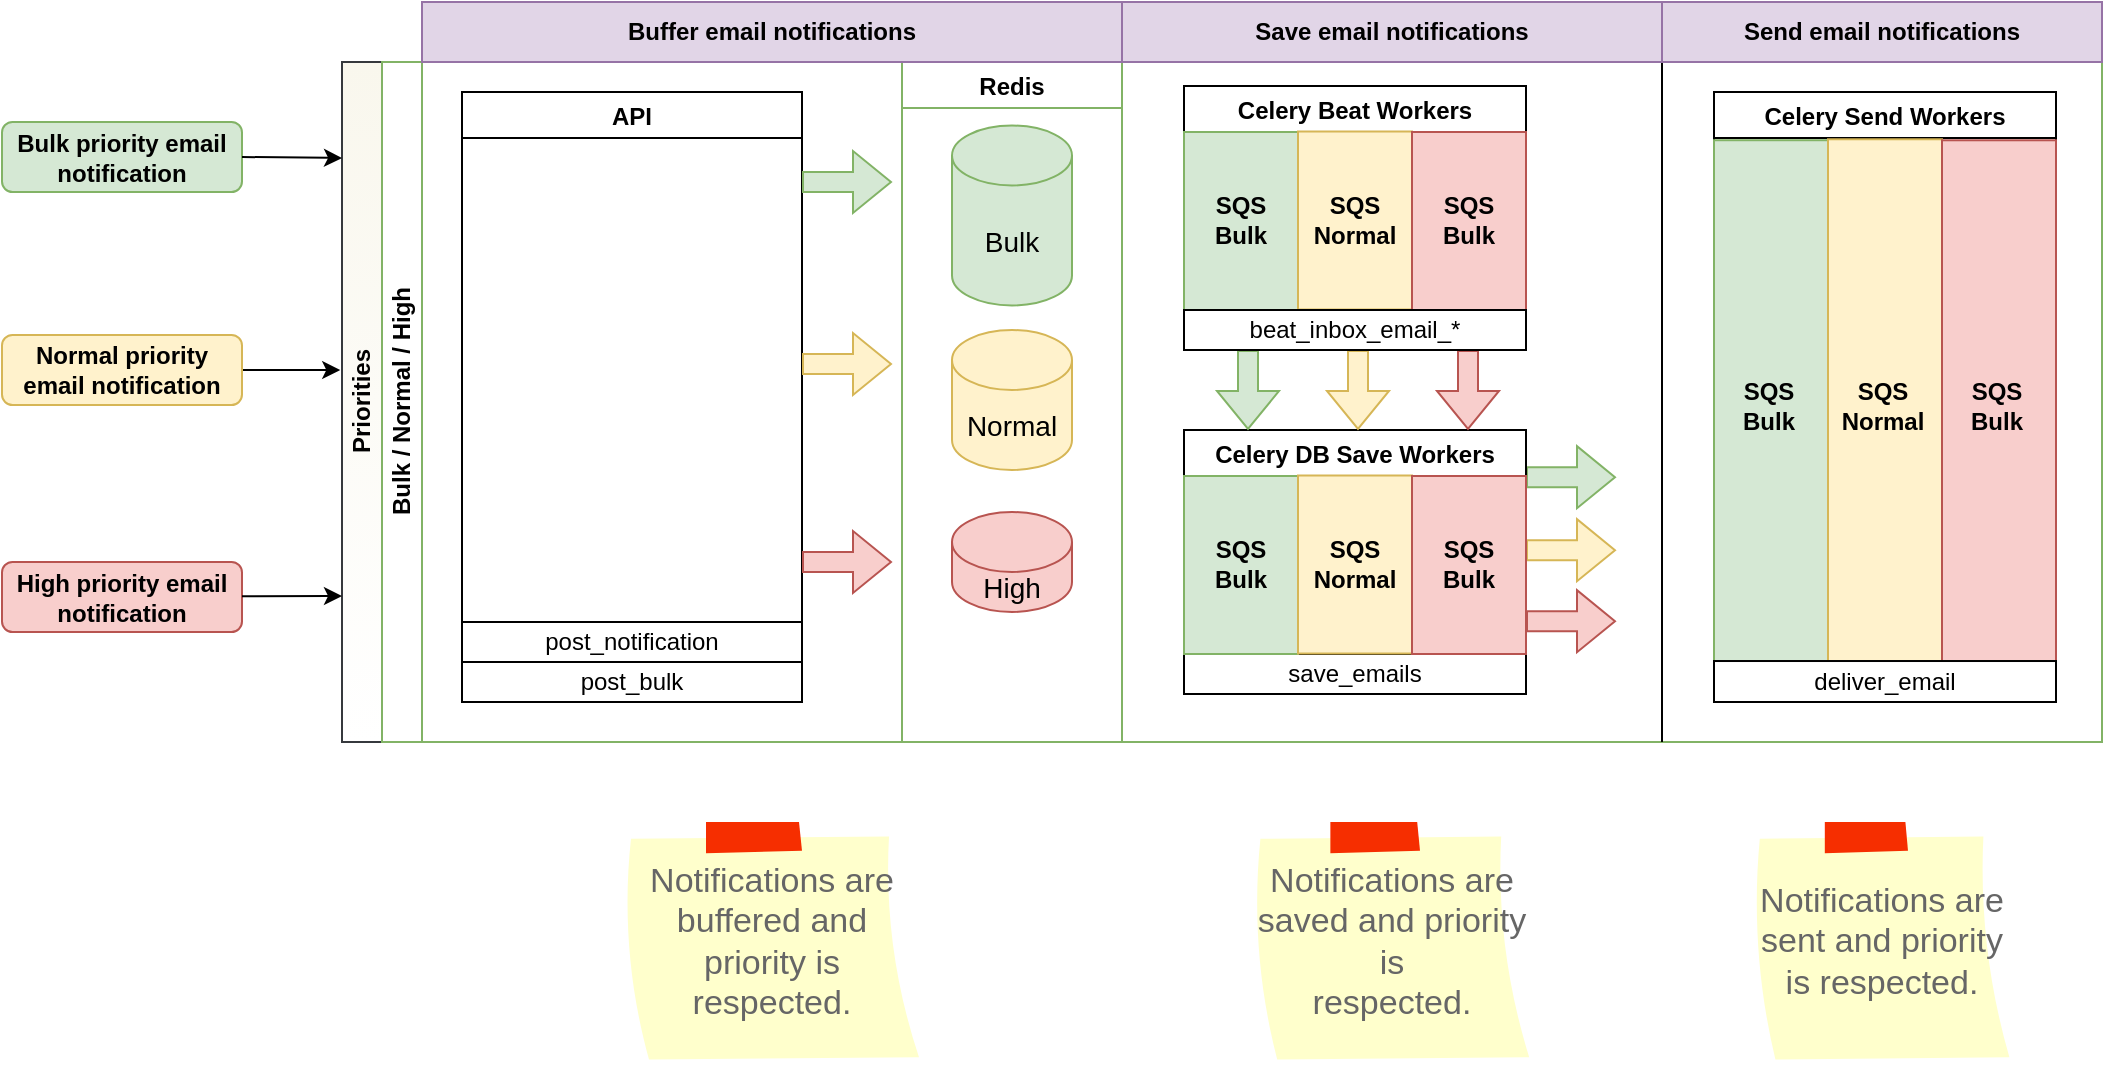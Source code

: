 <mxfile version="18.0.6" type="device"><diagram id="ydn3hoAvgMPwTpiuWlPx" name="Page-1"><mxGraphModel dx="1718" dy="194" grid="1" gridSize="10" guides="1" tooltips="1" connect="1" arrows="1" fold="1" page="1" pageScale="1" pageWidth="1169" pageHeight="827" math="0" shadow="0"><root><mxCell id="0"/><mxCell id="1" parent="0"/><mxCell id="t6gpbIJZ-Pm_yiutSPoJ-1" value="Priorities" style="swimlane;html=1;childLayout=stackLayout;resizeParent=1;resizeParentMax=0;horizontal=0;startSize=20;horizontalStack=0;fillColor=#f9f7ed;strokeColor=#36393d;gradientColor=#ffffff;swimlaneFillColor=default;" vertex="1" parent="1"><mxGeometry x="220" y="900" width="880" height="340" as="geometry"><mxRectangle x="40" y="120" width="30" height="50" as="alternateBounds"/></mxGeometry></mxCell><mxCell id="t6gpbIJZ-Pm_yiutSPoJ-2" value="" style="edgeStyle=orthogonalEdgeStyle;rounded=0;orthogonalLoop=1;jettySize=auto;html=1;dashed=1;endArrow=none;endFill=0;" edge="1" parent="t6gpbIJZ-Pm_yiutSPoJ-1"><mxGeometry relative="1" as="geometry"/></mxCell><mxCell id="t6gpbIJZ-Pm_yiutSPoJ-3" style="edgeStyle=orthogonalEdgeStyle;rounded=0;orthogonalLoop=1;jettySize=auto;html=1;endArrow=classic;endFill=1;" edge="1" parent="t6gpbIJZ-Pm_yiutSPoJ-1"><mxGeometry relative="1" as="geometry"/></mxCell><mxCell id="t6gpbIJZ-Pm_yiutSPoJ-4" style="edgeStyle=orthogonalEdgeStyle;rounded=0;orthogonalLoop=1;jettySize=auto;html=1;endArrow=classic;endFill=1;" edge="1" parent="t6gpbIJZ-Pm_yiutSPoJ-1"><mxGeometry relative="1" as="geometry"/></mxCell><mxCell id="t6gpbIJZ-Pm_yiutSPoJ-5" style="edgeStyle=orthogonalEdgeStyle;rounded=0;orthogonalLoop=1;jettySize=auto;html=1;endArrow=classic;endFill=1;" edge="1" parent="t6gpbIJZ-Pm_yiutSPoJ-1"><mxGeometry relative="1" as="geometry"><Array as="points"><mxPoint x="180" y="340"/><mxPoint x="400" y="340"/></Array></mxGeometry></mxCell><mxCell id="t6gpbIJZ-Pm_yiutSPoJ-6" value="Bulk / Normal / High" style="swimlane;html=1;startSize=20;horizontal=0;fillColor=none;strokeColor=#82b366;swimlaneFillColor=none;" vertex="1" parent="t6gpbIJZ-Pm_yiutSPoJ-1"><mxGeometry x="20" width="860" height="340" as="geometry"><mxRectangle x="20" width="740" height="20" as="alternateBounds"/></mxGeometry></mxCell><mxCell id="t6gpbIJZ-Pm_yiutSPoJ-15" value="Redis" style="swimlane;fillColor=none;strokeColor=#82b366;" vertex="1" parent="t6gpbIJZ-Pm_yiutSPoJ-6"><mxGeometry x="260" width="110" height="340" as="geometry"/></mxCell><mxCell id="t6gpbIJZ-Pm_yiutSPoJ-63" value="High" style="shape=cylinder3;whiteSpace=wrap;html=1;boundedLbl=1;backgroundOutline=1;size=15;labelBackgroundColor=none;fontSize=14;fillColor=#f8cecc;strokeColor=#b85450;" vertex="1" parent="t6gpbIJZ-Pm_yiutSPoJ-15"><mxGeometry x="25" y="225" width="60" height="50" as="geometry"/></mxCell><mxCell id="t6gpbIJZ-Pm_yiutSPoJ-62" value="Normal" style="shape=cylinder3;whiteSpace=wrap;html=1;boundedLbl=1;backgroundOutline=1;size=15;labelBackgroundColor=none;fontSize=14;fillColor=#fff2cc;strokeColor=#d6b656;" vertex="1" parent="t6gpbIJZ-Pm_yiutSPoJ-15"><mxGeometry x="25" y="134" width="60" height="70" as="geometry"/></mxCell><mxCell id="t6gpbIJZ-Pm_yiutSPoJ-16" value="Bulk" style="shape=cylinder3;whiteSpace=wrap;html=1;boundedLbl=1;backgroundOutline=1;size=15;labelBackgroundColor=none;fontSize=14;fillColor=#d5e8d4;strokeColor=#82b366;" vertex="1" parent="t6gpbIJZ-Pm_yiutSPoJ-15"><mxGeometry x="25" y="31.75" width="60" height="90" as="geometry"/></mxCell><mxCell id="t6gpbIJZ-Pm_yiutSPoJ-155" value="" style="group" vertex="1" connectable="0" parent="t6gpbIJZ-Pm_yiutSPoJ-6"><mxGeometry x="401" y="184" width="216" height="152" as="geometry"/></mxCell><mxCell id="t6gpbIJZ-Pm_yiutSPoJ-151" value="save_emails" style="rounded=0;whiteSpace=wrap;html=1;" vertex="1" parent="t6gpbIJZ-Pm_yiutSPoJ-155"><mxGeometry y="112" width="171" height="20" as="geometry"/></mxCell><mxCell id="t6gpbIJZ-Pm_yiutSPoJ-152" value="" style="group" vertex="1" connectable="0" parent="t6gpbIJZ-Pm_yiutSPoJ-155"><mxGeometry width="216" height="152" as="geometry"/></mxCell><mxCell id="t6gpbIJZ-Pm_yiutSPoJ-71" value="" style="shape=flexArrow;endArrow=classic;html=1;rounded=0;curved=1;fillColor=#d5e8d4;strokeColor=#82b366;" edge="1" parent="t6gpbIJZ-Pm_yiutSPoJ-152"><mxGeometry width="50" height="50" relative="1" as="geometry"><mxPoint x="171" y="23.58" as="sourcePoint"/><mxPoint x="216" y="23.58" as="targetPoint"/></mxGeometry></mxCell><mxCell id="t6gpbIJZ-Pm_yiutSPoJ-72" value="" style="shape=flexArrow;endArrow=classic;html=1;rounded=0;curved=1;fillColor=#fff2cc;strokeColor=#d6b656;" edge="1" parent="t6gpbIJZ-Pm_yiutSPoJ-152"><mxGeometry width="50" height="50" relative="1" as="geometry"><mxPoint x="171" y="60.08" as="sourcePoint"/><mxPoint x="216" y="60.08" as="targetPoint"/></mxGeometry></mxCell><mxCell id="t6gpbIJZ-Pm_yiutSPoJ-74" value="" style="shape=flexArrow;endArrow=classic;html=1;rounded=0;curved=1;fillColor=#f8cecc;strokeColor=#b85450;" edge="1" parent="t6gpbIJZ-Pm_yiutSPoJ-152"><mxGeometry width="50" height="50" relative="1" as="geometry"><mxPoint x="171" y="95.58" as="sourcePoint"/><mxPoint x="216" y="95.58" as="targetPoint"/></mxGeometry></mxCell><mxCell id="t6gpbIJZ-Pm_yiutSPoJ-140" value="" style="group" vertex="1" connectable="0" parent="t6gpbIJZ-Pm_yiutSPoJ-152"><mxGeometry width="171" height="152" as="geometry"/></mxCell><mxCell id="t6gpbIJZ-Pm_yiutSPoJ-141" value="Celery DB Save Workers" style="swimlane;" vertex="1" parent="t6gpbIJZ-Pm_yiutSPoJ-140"><mxGeometry width="171" height="112" as="geometry"><mxRectangle x="509" y="15" width="150" height="23" as="alternateBounds"/></mxGeometry></mxCell><mxCell id="t6gpbIJZ-Pm_yiutSPoJ-142" value="&lt;span style=&quot;color: rgba(0, 0, 0, 0); font-family: monospace; font-size: 0px; text-align: start;&quot;&gt;dsa&lt;/span&gt;" style="rounded=0;whiteSpace=wrap;html=1;fillColor=#d5e8d4;strokeColor=#82b366;" vertex="1" parent="t6gpbIJZ-Pm_yiutSPoJ-141"><mxGeometry y="23" width="57" height="89" as="geometry"/></mxCell><mxCell id="t6gpbIJZ-Pm_yiutSPoJ-143" value="&lt;span style=&quot;color: rgba(0, 0, 0, 0); font-family: monospace; font-size: 0px; text-align: start;&quot;&gt;%3CmxGraphModel%3E%3Croot%3E%3CmxCell%20id%3D%220%22%2F%3E%3CmxCell%20id%3D%221%22%20parent%3D%220%22%2F%3E%3CmxCell%20id%3D%222%22%20value%3D%22Priorities%22%20style%3D%22swimlane%3Bhtml%3D1%3BchildLayout%3DstackLayout%3BresizeParent%3D1%3BresizeParentMax%3D0%3Bhorizontal%3D0%3BstartSize%3D20%3BhorizontalStack%3D0%3BfillColor%3D%23f9f7ed%3BstrokeColor%3D%2336393d%3BgradientColor%3D%23ffffff%3BswimlaneFillColor%3Ddefault%3B%22%20vertex%3D%221%22%20parent%3D%221%22%3E%3CmxGeometry%20x%3D%22220%22%20y%3D%22900%22%20width%3D%221070%22%20height%3D%22300%22%20as%3D%22geometry%22%3E%3CmxRectangle%20x%3D%2240%22%20y%3D%22120%22%20width%3D%2230%22%20height%3D%2250%22%20as%3D%22alternateBounds%22%2F%3E%3C%2FmxGeometry%3E%3C%2FmxCell%3E%3CmxCell%20id%3D%223%22%20value%3D%22%22%20style%3D%22edgeStyle%3DorthogonalEdgeStyle%3Brounded%3D0%3BorthogonalLoop%3D1%3BjettySize%3Dauto%3Bhtml%3D1%3Bdashed%3D1%3BendArrow%3Dnone%3BendFill%3D0%3B%22%20edge%3D%221%22%20parent%3D%222%22%3E%3CmxGeometry%20relative%3D%221%22%20as%3D%22geometry%22%2F%3E%3C%2FmxCell%3E%3CmxCell%20id%3D%224%22%20style%3D%22edgeStyle%3DorthogonalEdgeStyle%3Brounded%3D0%3BorthogonalLoop%3D1%3BjettySize%3Dauto%3Bhtml%3D1%3BendArrow%3Dclassic%3BendFill%3D1%3B%22%20edge%3D%221%22%20parent%3D%222%22%3E%3CmxGeometry%20relative%3D%221%22%20as%3D%22geometry%22%2F%3E%3C%2FmxCell%3E%3CmxCell%20id%3D%225%22%20style%3D%22edgeStyle%3DorthogonalEdgeStyle%3Brounded%3D0%3BorthogonalLoop%3D1%3BjettySize%3Dauto%3Bhtml%3D1%3BendArrow%3Dclassic%3BendFill%3D1%3B%22%20edge%3D%221%22%20parent%3D%222%22%3E%3CmxGeometry%20relative%3D%221%22%20as%3D%22geometry%22%2F%3E%3C%2FmxCell%3E%3CmxCell%20id%3D%226%22%20style%3D%22edgeStyle%3DorthogonalEdgeStyle%3Brounded%3D0%3BorthogonalLoop%3D1%3BjettySize%3Dauto%3Bhtml%3D1%3BendArrow%3Dclassic%3BendFill%3D1%3B%22%20edge%3D%221%22%20parent%3D%222%22%3E%3CmxGeometry%20relative%3D%221%22%20as%3D%22geometry%22%3E%3CArray%20as%3D%22points%22%3E%3CmxPoint%20x%3D%22180%22%20y%3D%22340%22%2F%3E%3CmxPoint%20x%3D%22400%22%20y%3D%22340%22%2F%3E%3C%2FArray%3E%3C%2FmxGeometry%3E%3C%2FmxCell%3E%3CmxCell%20id%3D%227%22%20value%3D%22Bulk%20%2F%20Normal%20%2F%20High%22%20style%3D%22swimlane%3Bhtml%3D1%3BstartSize%3D20%3Bhorizontal%3D0%3BfillColor%3Dnone%3BstrokeColor%3D%2382b366%3BswimlaneFillColor%3Dnone%3B%22%20vertex%3D%221%22%20parent%3D%222%22%3E%3CmxGeometry%20x%3D%2220%22%20width%3D%221050%22%20height%3D%22300%22%20as%3D%22geometry%22%3E%3CmxRectangle%20x%3D%2220%22%20width%3D%22740%22%20height%3D%2220%22%20as%3D%22alternateBounds%22%2F%3E%3C%2FmxGeometry%3E%3C%2FmxCell%3E%3CmxCell%20id%3D%228%22%20value%3D%22API%22%20style%3D%22swimlane%3B%22%20vertex%3D%221%22%20parent%3D%227%22%3E%3CmxGeometry%20x%3D%2240%22%20y%3D%2215%22%20width%3D%22170%22%20height%3D%22270%22%20as%3D%22geometry%22%2F%3E%3C%2FmxCell%3E%3CmxCell%20id%3D%229%22%20value%3D%22post_notification%22%20style%3D%22rounded%3D1%3BwhiteSpace%3Dwrap%3Bhtml%3D1%3B%22%20vertex%3D%221%22%20parent%3D%228%22%3E%3CmxGeometry%20x%3D%2225%22%20y%3D%22110%22%20width%3D%22120%22%20height%3D%2220%22%20as%3D%22geometry%22%2F%3E%3C%2FmxCell%3E%3CmxCell%20id%3D%2210%22%20value%3D%22post_bulk%22%20style%3D%22rounded%3D1%3BwhiteSpace%3Dwrap%3Bhtml%3D1%3B%22%20vertex%3D%221%22%20parent%3D%228%22%3E%3CmxGeometry%20x%3D%2225%22%20y%3D%22140%22%20width%3D%22120%22%20height%3D%2220%22%20as%3D%22geometry%22%2F%3E%3C%2FmxCell%3E%3CmxCell%20id%3D%2211%22%20value%3D%22SQS%22%20style%3D%22swimlane%3Bcontainer%3D0%3BfillColor%3Dnone%3BstrokeColor%3D%2382b366%3B%22%20vertex%3D%221%22%20parent%3D%227%22%3E%3CmxGeometry%20x%3D%22730%22%20width%3D%22110%22%20height%3D%22300%22%20as%3D%22geometry%22%2F%3E%3C%2FmxCell%3E%3CmxCell%20id%3D%2212%22%20value%3D%22Bulk%22%20style%3D%22shape%3Dcylinder3%3BwhiteSpace%3Dwrap%3Bhtml%3D1%3BboundedLbl%3D1%3BbackgroundOutline%3D1%3Bsize%3D15%3BlabelBackgroundColor%3Dnone%3BfontSize%3D14%3BfillColor%3D%23d5e8d4%3BstrokeColor%3D%2382b366%3B%22%20vertex%3D%221%22%20parent%3D%2211%22%3E%3CmxGeometry%20x%3D%2225%22%20y%3D%2236.75%22%20width%3D%2260%22%20height%3D%2290%22%20as%3D%22geometry%22%2F%3E%3C%2FmxCell%3E%3CmxCell%20id%3D%2213%22%20value%3D%22Normal%22%20style%3D%22shape%3Dcylinder3%3BwhiteSpace%3Dwrap%3Bhtml%3D1%3BboundedLbl%3D1%3BbackgroundOutline%3D1%3Bsize%3D15%3BlabelBackgroundColor%3Dnone%3BfontSize%3D14%3BfillColor%3D%23fff2cc%3BstrokeColor%3D%23d6b656%3B%22%20vertex%3D%221%22%20parent%3D%2211%22%3E%3CmxGeometry%20x%3D%2225%22%20y%3D%22140%22%20width%3D%2260%22%20height%3D%2270%22%20as%3D%22geometry%22%2F%3E%3C%2FmxCell%3E%3CmxCell%20id%3D%2214%22%20value%3D%22High%22%20style%3D%22shape%3Dcylinder3%3BwhiteSpace%3Dwrap%3Bhtml%3D1%3BboundedLbl%3D1%3BbackgroundOutline%3D1%3Bsize%3D15%3BlabelBackgroundColor%3Dnone%3BfontSize%3D14%3BfillColor%3D%23f8cecc%3BstrokeColor%3D%23b85450%3B%22%20vertex%3D%221%22%20parent%3D%2211%22%3E%3CmxGeometry%20x%3D%2225%22%20y%3D%22230%22%20width%3D%2260%22%20height%3D%2250%22%20as%3D%22geometry%22%2F%3E%3C%2FmxCell%3E%3CmxCell%20id%3D%2215%22%20value%3D%22Celery%20Beat%20Workers%22%20style%3D%22swimlane%3B%22%20vertex%3D%221%22%20parent%3D%227%22%3E%3CmxGeometry%20x%3D%22870%22%20y%3D%2215%22%20width%3D%22149%22%20height%3D%22270%22%20as%3D%22geometry%22%2F%3E%3C%2FmxCell%3E%3CmxCell%20id%3D%2216%22%20value%3D%22deliver_email%22%20style%3D%22rounded%3D1%3BwhiteSpace%3Dwrap%3Bhtml%3D1%3B%22%20vertex%3D%221%22%20parent%3D%2215%22%3E%3CmxGeometry%20x%3D%2229%22%20y%3D%22110%22%20width%3D%22100%22%20height%3D%2220%22%20as%3D%22geometry%22%2F%3E%3C%2FmxCell%3E%3CmxCell%20id%3D%2217%22%20value%3D%22%22%20style%3D%22shape%3DflexArrow%3BendArrow%3Dclassic%3Bhtml%3D1%3Brounded%3D0%3Bcurved%3D1%3BfillColor%3D%23d5e8d4%3BstrokeColor%3D%2382b366%3B%22%20edge%3D%221%22%20parent%3D%227%22%3E%3CmxGeometry%20width%3D%2250%22%20height%3D%2250%22%20relative%3D%221%22%20as%3D%22geometry%22%3E%3CmxPoint%20x%3D%22215%22%20y%3D%2260%22%20as%3D%22sourcePoint%22%2F%3E%3CmxPoint%20x%3D%22260%22%20y%3D%2260%22%20as%3D%22targetPoint%22%2F%3E%3C%2FmxGeometry%3E%3C%2FmxCell%3E%3CmxCell%20id%3D%2218%22%20value%3D%22Redis%22%20style%3D%22swimlane%3BfillColor%3Dnone%3BstrokeColor%3D%2382b366%3B%22%20vertex%3D%221%22%20parent%3D%227%22%3E%3CmxGeometry%20x%3D%22260%22%20width%3D%22110%22%20height%3D%22300%22%20as%3D%22geometry%22%2F%3E%3C%2FmxCell%3E%3CmxCell%20id%3D%2219%22%20value%3D%22High%22%20style%3D%22shape%3Dcylinder3%3BwhiteSpace%3Dwrap%3Bhtml%3D1%3BboundedLbl%3D1%3BbackgroundOutline%3D1%3Bsize%3D15%3BlabelBackgroundColor%3Dnone%3BfontSize%3D14%3BfillColor%3D%23f8cecc%3BstrokeColor%3D%23b85450%3B%22%20vertex%3D%221%22%20parent%3D%2218%22%3E%3CmxGeometry%20x%3D%2225%22%20y%3D%22170%22%20width%3D%2260%22%20height%3D%2250%22%20as%3D%22geometry%22%2F%3E%3C%2FmxCell%3E%3CmxCell%20id%3D%2220%22%20value%3D%22%22%20style%3D%22curved%3D1%3BendArrow%3Dclassic%3Bhtml%3D1%3Brounded%3D0%3BstrokeWidth%3D3%3BfillColor%3D%23d5e8d4%3BstrokeColor%3D%2382b366%3B%22%20edge%3D%221%22%20parent%3D%2218%22%3E%3CmxGeometry%20width%3D%2250%22%20height%3D%2250%22%20relative%3D%221%22%20as%3D%22geometry%22%3E%3CmxPoint%20x%3D%2285%22%20y%3D%2255%22%20as%3D%22sourcePoint%22%2F%3E%3CmxPoint%20x%3D%22250%22%20y%3D%2245%22%20as%3D%22targetPoint%22%2F%3E%3CArray%20as%3D%22points%22%3E%3CmxPoint%20x%3D%22110%22%20y%3D%2235%22%2F%3E%3CmxPoint%20x%3D%22190%22%20y%3D%2225%22%2F%3E%3C%2FArray%3E%3C%2FmxGeometry%3E%3C%2FmxCell%3E%3CmxCell%20id%3D%2221%22%20value%3D%22Normal%22%20style%3D%22shape%3Dcylinder3%3BwhiteSpace%3Dwrap%3Bhtml%3D1%3BboundedLbl%3D1%3BbackgroundOutline%3D1%3Bsize%3D15%3BlabelBackgroundColor%3Dnone%3BfontSize%3D14%3BfillColor%3D%23fff2cc%3BstrokeColor%3D%23d6b656%3B%22%20vertex%3D%221%22%20parent%3D%2218%22%3E%3CmxGeometry%20x%3D%2225%22%20y%3D%22115%22%20width%3D%2260%22%20height%3D%2270%22%20as%3D%22geometry%22%2F%3E%3C%2FmxCell%3E%3CmxCell%20id%3D%2222%22%20value%3D%22Bulk%22%20style%3D%22shape%3Dcylinder3%3BwhiteSpace%3Dwrap%3Bhtml%3D1%3BboundedLbl%3D1%3BbackgroundOutline%3D1%3Bsize%3D15%3BlabelBackgroundColor%3Dnone%3BfontSize%3D14%3BfillColor%3D%23d5e8d4%3BstrokeColor%3D%2382b366%3B%22%20vertex%3D%221%22%20parent%3D%2218%22%3E%3CmxGeometry%20x%3D%2225%22%20y%3D%2236.75%22%20width%3D%2260%22%20height%3D%2290%22%20as%3D%22geometry%22%2F%3E%3C%2FmxCell%3E%3CmxCell%20id%3D%2223%22%20value%3D%22%22%20style%3D%22shape%3DflexArrow%3BendArrow%3Dclassic%3Bhtml%3D1%3Brounded%3D0%3Bcurved%3D1%3BfillColor%3D%23d5e8d4%3BstrokeColor%3D%2382b366%3B%22%20edge%3D%221%22%20parent%3D%227%22%3E%3CmxGeometry%20width%3D%2250%22%20height%3D%2250%22%20relative%3D%221%22%20as%3D%22geometry%22%3E%3CmxPoint%20x%3D%22685%22%20y%3D%22191%22%20as%3D%22sourcePoint%22%2F%3E%3CmxPoint%20x%3D%22730%22%20y%3D%22191%22%20as%3D%22targetPoint%22%2F%3E%3C%2FmxGeometry%3E%3C%2FmxCell%3E%3CmxCell%20id%3D%2224%22%20value%3D%22%22%20style%3D%22shape%3DflexArrow%3BendArrow%3Dclassic%3Bhtml%3D1%3Brounded%3D0%3Bcurved%3D1%3BfillColor%3D%23fff2cc%3BstrokeColor%3D%23d6b656%3B%22%20edge%3D%221%22%20parent%3D%227%22%3E%3CmxGeometry%20width%3D%2250%22%20height%3D%2250%22%20relative%3D%221%22%20as%3D%22geometry%22%3E%3CmxPoint%20x%3D%22215%22%20y%3D%22151%22%20as%3D%22sourcePoint%22%2F%3E%3CmxPoint%20x%3D%22260%22%20y%3D%22151%22%20as%3D%22targetPoint%22%2F%3E%3C%2FmxGeometry%3E%3C%2FmxCell%3E%3CmxCell%20id%3D%2225%22%20value%3D%22%22%20style%3D%22shape%3DflexArrow%3BendArrow%3Dclassic%3Bhtml%3D1%3Brounded%3D0%3Bcurved%3D1%3BfillColor%3D%23fff2cc%3BstrokeColor%3D%23d6b656%3B%22%20edge%3D%221%22%20parent%3D%227%22%3E%3CmxGeometry%20width%3D%2250%22%20height%3D%2250%22%20relative%3D%221%22%20as%3D%22geometry%22%3E%3CmxPoint%20x%3D%22684%22%20y%3D%22227.5%22%20as%3D%22sourcePoint%22%2F%3E%3CmxPoint%20x%3D%22729%22%20y%3D%22227.5%22%20as%3D%22targetPoint%22%2F%3E%3C%2FmxGeometry%3E%3C%2FmxCell%3E%3CmxCell%20id%3D%2226%22%20value%3D%22%22%20style%3D%22shape%3DflexArrow%3BendArrow%3Dclassic%3Bhtml%3D1%3Brounded%3D0%3Bcurved%3D1%3BfillColor%3D%23f8cecc%3BstrokeColor%3D%23b85450%3B%22%20edge%3D%221%22%20parent%3D%227%22%3E%3CmxGeometry%20width%3D%2250%22%20height%3D%2250%22%20relative%3D%221%22%20as%3D%22geometry%22%3E%3CmxPoint%20x%3D%22215%22%20y%3D%22250%22%20as%3D%22sourcePoint%22%2F%3E%3CmxPoint%20x%3D%22260%22%20y%3D%22250%22%20as%3D%22targetPoint%22%2F%3E%3C%2FmxGeometry%3E%3C%2FmxCell%3E%3CmxCell%20id%3D%2227%22%20value%3D%22%22%20style%3D%22shape%3DflexArrow%3BendArrow%3Dclassic%3Bhtml%3D1%3Brounded%3D0%3Bcurved%3D1%3BfillColor%3D%23f8cecc%3BstrokeColor%3D%23b85450%3B%22%20edge%3D%221%22%20parent%3D%227%22%3E%3CmxGeometry%20width%3D%2250%22%20height%3D%2250%22%20relative%3D%221%22%20as%3D%22geometry%22%3E%3CmxPoint%20x%3D%22684%22%20y%3D%22263%22%20as%3D%22sourcePoint%22%2F%3E%3CmxPoint%20x%3D%22729%22%20y%3D%22263%22%20as%3D%22targetPoint%22%2F%3E%3C%2FmxGeometry%3E%3C%2FmxCell%3E%3CmxCell%20id%3D%2228%22%20value%3D%22SQS%22%20style%3D%22swimlane%3Bcontainer%3D0%3BfillColor%3Dnone%3BstrokeColor%3D%2382b366%3B%22%20vertex%3D%221%22%20parent%3D%227%22%3E%3CmxGeometry%20x%3D%22370%22%20width%3D%22110%22%20height%3D%22300%22%20as%3D%22geometry%22%2F%3E%3C%2FmxCell%3E%3CmxCell%20id%3D%2229%22%20value%3D%22High%22%20style%3D%22shape%3Dcylinder3%3BwhiteSpace%3Dwrap%3Bhtml%3D1%3BboundedLbl%3D1%3BbackgroundOutline%3D1%3Bsize%3D15%3BlabelBackgroundColor%3Dnone%3BfontSize%3D14%3BfillColor%3D%23f8cecc%3BstrokeColor%3D%23b85450%3B%22%20vertex%3D%221%22%20parent%3D%2228%22%3E%3CmxGeometry%20x%3D%2225%22%20y%3D%22230%22%20width%3D%2260%22%20height%3D%2250%22%20as%3D%22geometry%22%2F%3E%3C%2FmxCell%3E%3CmxCell%20id%3D%2230%22%20value%3D%22%22%20style%3D%22curved%3D1%3BendArrow%3Dclassic%3Bhtml%3D1%3Brounded%3D0%3BstrokeWidth%3D3%3BfillColor%3D%23fff2cc%3BstrokeColor%3D%23d6b656%3BexitX%3D1%3BexitY%3D0%3BexitDx%3D0%3BexitDy%3D15%3BexitPerimeter%3D0%3B%22%20edge%3D%221%22%20parent%3D%2228%22%20source%3D%2221%22%3E%3CmxGeometry%20width%3D%2250%22%20height%3D%2250%22%20relative%3D%221%22%20as%3D%22geometry%22%3E%3CmxPoint%20x%3D%22-26.5%22%20y%3D%22150%22%20as%3D%22sourcePoint%22%2F%3E%3CmxPoint%20x%3D%22140%22%20y%3D%2260%22%20as%3D%22targetPoint%22%2F%3E%3CArray%20as%3D%22points%22%3E%3CmxPoint%20y%3D%2230%22%2F%3E%3C%2FArray%3E%3C%2FmxGeometry%3E%3C%2FmxCell%3E%3CmxCell%20id%3D%2231%22%20value%3D%22%22%20style%3D%22curved%3D1%3BendArrow%3Dclassic%3Bhtml%3D1%3Brounded%3D0%3BstrokeWidth%3D3%3BfillColor%3D%23f8cecc%3BstrokeColor%3D%23b85450%3BexitX%3D1%3BexitY%3D0%3BexitDx%3D0%3BexitDy%3D15%3BexitPerimeter%3D0%3B%22%20edge%3D%221%22%20parent%3D%2228%22%20source%3D%2219%22%3E%3CmxGeometry%20width%3D%2250%22%20height%3D%2250%22%20relative%3D%221%22%20as%3D%22geometry%22%3E%3CmxPoint%20x%3D%22-27.5%22%20y%3D%22240%22%20as%3D%22sourcePoint%22%2F%3E%3CmxPoint%20x%3D%22140%22%20y%3D%2280%22%20as%3D%22targetPoint%22%2F%3E%3CArray%20as%3D%22points%22%3E%3CmxPoint%20x%3D%2220%22%20y%3D%2230%22%2F%3E%3C%2FArray%3E%3C%2FmxGeometry%3E%3C%2FmxCell%3E%3CmxCell%20id%3D%2232%22%20value%3D%22Normal%22%20style%3D%22shape%3Dcylinder3%3BwhiteSpace%3Dwrap%3Bhtml%3D1%3BboundedLbl%3D1%3BbackgroundOutline%3D1%3Bsize%3D15%3BlabelBackgroundColor%3Dnone%3BfontSize%3D14%3BfillColor%3D%23fff2cc%3BstrokeColor%3D%23d6b656%3B%22%20vertex%3D%221%22%20parent%3D%2228%22%3E%3CmxGeometry%20x%3D%2225%22%20y%3D%22189%22%20width%3D%2260%22%20height%3D%2260%22%20as%3D%22geometry%22%2F%3E%3C%2FmxCell%3E%3CmxCell%20id%3D%2233%22%20value%3D%22Bulk%22%20style%3D%22shape%3Dcylinder3%3BwhiteSpace%3Dwrap%3Bhtml%3D1%3BboundedLbl%3D1%3BbackgroundOutline%3D1%3Bsize%3D15%3BlabelBackgroundColor%3Dnone%3BfontSize%3D14%3BfillColor%3D%23d5e8d4%3BstrokeColor%3D%2382b366%3B%22%20vertex%3D%221%22%20parent%3D%2228%22%3E%3CmxGeometry%20x%3D%2225%22%20y%3D%22133%22%20width%3D%2260%22%20height%3D%2270%22%20as%3D%22geometry%22%2F%3E%3C%2FmxCell%3E%3CmxCell%20id%3D%2234%22%20value%3D%22Celery%20Beat%20Workers%22%20style%3D%22swimlane%3B%22%20vertex%3D%221%22%20parent%3D%227%22%3E%3CmxGeometry%20x%3D%22515%22%20y%3D%2215%22%20width%3D%22170%22%20height%3D%22110%22%20as%3D%22geometry%22%3E%3CmxRectangle%20x%3D%22509%22%20y%3D%2215%22%20width%3D%22150%22%20height%3D%2223%22%20as%3D%22alternateBounds%22%2F%3E%3C%2FmxGeometry%3E%3C%2FmxCell%3E%3CmxCell%20id%3D%2235%22%20value%3D%22%22%20style%3D%22rounded%3D0%3BwhiteSpace%3Dwrap%3Bhtml%3D1%3BfillColor%3Dnone%3B%22%20vertex%3D%221%22%20parent%3D%2234%22%3E%3CmxGeometry%20y%3D%2223%22%20width%3D%2250%22%20height%3D%2287%22%20as%3D%22geometry%22%2F%3E%3C%2FmxCell%3E%3CmxCell%20id%3D%2236%22%20value%3D%22Celery%20DB%20Save%20Workers%22%20style%3D%22swimlane%3B%22%20vertex%3D%221%22%20parent%3D%227%22%3E%3CmxGeometry%20x%3D%22515%22%20y%3D%22171%22%20width%3D%22170%22%20height%3D%22110%22%20as%3D%22geometry%22%3E%3CmxRectangle%20x%3D%22509%22%20y%3D%2215%22%20width%3D%22150%22%20height%3D%2223%22%20as%3D%22alternateBounds%22%2F%3E%3C%2FmxGeometry%3E%3C%2FmxCell%3E%3CmxCell%20id%3D%2237%22%20value%3D%22save%20SMSs%22%20style%3D%22rounded%3D1%3BwhiteSpace%3Dwrap%3Bhtml%3D1%3B%22%20vertex%3D%221%22%20parent%3D%2236%22%3E%3CmxGeometry%20x%3D%2225%22%20y%3D%2240%22%20width%3D%22120%22%20height%3D%2220%22%20as%3D%22geometry%22%2F%3E%3C%2FmxCell%3E%3CmxCell%20id%3D%2238%22%20value%3D%22save%20emails%22%20style%3D%22rounded%3D1%3BwhiteSpace%3Dwrap%3Bhtml%3D1%3B%22%20vertex%3D%221%22%20parent%3D%2236%22%3E%3CmxGeometry%20x%3D%2225%22%20y%3D%2270%22%20width%3D%22120%22%20height%3D%2220%22%20as%3D%22geometry%22%2F%3E%3C%2FmxCell%3E%3CmxCell%20id%3D%2239%22%20value%3D%22%22%20style%3D%22shape%3DflexArrow%3BendArrow%3Dclassic%3Bhtml%3D1%3Brounded%3D0%3BfillColor%3D%23fff2cc%3BstrokeColor%3D%23d6b656%3B%22%20edge%3D%221%22%20parent%3D%227%22%3E%3CmxGeometry%20width%3D%2250%22%20height%3D%2250%22%20relative%3D%221%22%20as%3D%22geometry%22%3E%3CmxPoint%20x%3D%22596%22%20y%3D%22131%22%20as%3D%22sourcePoint%22%2F%3E%3CmxPoint%20x%3D%22596%22%20y%3D%22171%22%20as%3D%22targetPoint%22%2F%3E%3C%2FmxGeometry%3E%3C%2FmxCell%3E%3CmxCell%20id%3D%2240%22%20value%3D%22%22%20style%3D%22shape%3DflexArrow%3BendArrow%3Dclassic%3Bhtml%3D1%3Brounded%3D0%3BfillColor%3D%23f8cecc%3BstrokeColor%3D%23b85450%3B%22%20edge%3D%221%22%20parent%3D%227%22%3E%3CmxGeometry%20width%3D%2250%22%20height%3D%2250%22%20relative%3D%221%22%20as%3D%22geometry%22%3E%3CmxPoint%20x%3D%22631%22%20y%3D%22131%22%20as%3D%22sourcePoint%22%2F%3E%3CmxPoint%20x%3D%22631%22%20y%3D%22171%22%20as%3D%22targetPoint%22%2F%3E%3C%2FmxGeometry%3E%3C%2FmxCell%3E%3CmxCell%20id%3D%2241%22%20value%3D%22%22%20style%3D%22shape%3DflexArrow%3BendArrow%3Dclassic%3Bhtml%3D1%3Brounded%3D0%3BfillColor%3D%23d5e8d4%3BstrokeColor%3D%2382b366%3B%22%20edge%3D%221%22%20parent%3D%227%22%3E%3CmxGeometry%20width%3D%2250%22%20height%3D%2250%22%20relative%3D%221%22%20as%3D%22geometry%22%3E%3CmxPoint%20x%3D%22561%22%20y%3D%22131%22%20as%3D%22sourcePoint%22%2F%3E%3CmxPoint%20x%3D%22561%22%20y%3D%22171%22%20as%3D%22targetPoint%22%2F%3E%3C%2FmxGeometry%3E%3C%2FmxCell%3E%3CmxCell%20id%3D%2242%22%20value%3D%22%22%20style%3D%22curved%3D1%3BendArrow%3Dclassic%3Bhtml%3D1%3Brounded%3D0%3BfillColor%3D%23f8cecc%3BstrokeColor%3D%23b85450%3BstrokeWidth%3D3%3B%22%20edge%3D%221%22%20parent%3D%227%22%3E%3CmxGeometry%20width%3D%2250%22%20height%3D%2250%22%20relative%3D%221%22%20as%3D%22geometry%22%3E%3CmxPoint%20x%3D%22515%22%20y%3D%22275%22%20as%3D%22sourcePoint%22%2F%3E%3CmxPoint%20x%3D%22515%22%20y%3D%22235%22%20as%3D%22targetPoint%22%2F%3E%3CArray%20as%3D%22points%22%3E%3CmxPoint%20x%3D%22495%22%20y%3D%22285%22%2F%3E%3CmxPoint%20x%3D%22456%22%20y%3D%22265%22%2F%3E%3CmxPoint%20x%3D%22475%22%20y%3D%22235%22%2F%3E%3C%2FArray%3E%3C%2FmxGeometry%3E%3C%2FmxCell%3E%3C%2Froot%3E%3C%2FmxGraphModel%3E&lt;/span&gt;" style="rounded=0;whiteSpace=wrap;html=1;fillColor=#fff2cc;strokeColor=#d6b656;" vertex="1" parent="t6gpbIJZ-Pm_yiutSPoJ-141"><mxGeometry x="57" y="22.75" width="57" height="89" as="geometry"/></mxCell><mxCell id="t6gpbIJZ-Pm_yiutSPoJ-144" value="&lt;span style=&quot;color: rgba(0, 0, 0, 0); font-family: monospace; font-size: 0px; text-align: start;&quot;&gt;%3CmxGraphModel%3E%3Croot%3E%3CmxCell%20id%3D%220%22%2F%3E%3CmxCell%20id%3D%221%22%20parent%3D%220%22%2F%3E%3CmxCell%20id%3D%222%22%20value%3D%22Priorities%22%20style%3D%22swimlane%3Bhtml%3D1%3BchildLayout%3DstackLayout%3BresizeParent%3D1%3BresizeParentMax%3D0%3Bhorizontal%3D0%3BstartSize%3D20%3BhorizontalStack%3D0%3BfillColor%3D%23f9f7ed%3BstrokeColor%3D%2336393d%3BgradientColor%3D%23ffffff%3BswimlaneFillColor%3Ddefault%3B%22%20vertex%3D%221%22%20parent%3D%221%22%3E%3CmxGeometry%20x%3D%22220%22%20y%3D%22900%22%20width%3D%221070%22%20height%3D%22300%22%20as%3D%22geometry%22%3E%3CmxRectangle%20x%3D%2240%22%20y%3D%22120%22%20width%3D%2230%22%20height%3D%2250%22%20as%3D%22alternateBounds%22%2F%3E%3C%2FmxGeometry%3E%3C%2FmxCell%3E%3CmxCell%20id%3D%223%22%20value%3D%22%22%20style%3D%22edgeStyle%3DorthogonalEdgeStyle%3Brounded%3D0%3BorthogonalLoop%3D1%3BjettySize%3Dauto%3Bhtml%3D1%3Bdashed%3D1%3BendArrow%3Dnone%3BendFill%3D0%3B%22%20edge%3D%221%22%20parent%3D%222%22%3E%3CmxGeometry%20relative%3D%221%22%20as%3D%22geometry%22%2F%3E%3C%2FmxCell%3E%3CmxCell%20id%3D%224%22%20style%3D%22edgeStyle%3DorthogonalEdgeStyle%3Brounded%3D0%3BorthogonalLoop%3D1%3BjettySize%3Dauto%3Bhtml%3D1%3BendArrow%3Dclassic%3BendFill%3D1%3B%22%20edge%3D%221%22%20parent%3D%222%22%3E%3CmxGeometry%20relative%3D%221%22%20as%3D%22geometry%22%2F%3E%3C%2FmxCell%3E%3CmxCell%20id%3D%225%22%20style%3D%22edgeStyle%3DorthogonalEdgeStyle%3Brounded%3D0%3BorthogonalLoop%3D1%3BjettySize%3Dauto%3Bhtml%3D1%3BendArrow%3Dclassic%3BendFill%3D1%3B%22%20edge%3D%221%22%20parent%3D%222%22%3E%3CmxGeometry%20relative%3D%221%22%20as%3D%22geometry%22%2F%3E%3C%2FmxCell%3E%3CmxCell%20id%3D%226%22%20style%3D%22edgeStyle%3DorthogonalEdgeStyle%3Brounded%3D0%3BorthogonalLoop%3D1%3BjettySize%3Dauto%3Bhtml%3D1%3BendArrow%3Dclassic%3BendFill%3D1%3B%22%20edge%3D%221%22%20parent%3D%222%22%3E%3CmxGeometry%20relative%3D%221%22%20as%3D%22geometry%22%3E%3CArray%20as%3D%22points%22%3E%3CmxPoint%20x%3D%22180%22%20y%3D%22340%22%2F%3E%3CmxPoint%20x%3D%22400%22%20y%3D%22340%22%2F%3E%3C%2FArray%3E%3C%2FmxGeometry%3E%3C%2FmxCell%3E%3CmxCell%20id%3D%227%22%20value%3D%22Bulk%20%2F%20Normal%20%2F%20High%22%20style%3D%22swimlane%3Bhtml%3D1%3BstartSize%3D20%3Bhorizontal%3D0%3BfillColor%3Dnone%3BstrokeColor%3D%2382b366%3BswimlaneFillColor%3Dnone%3B%22%20vertex%3D%221%22%20parent%3D%222%22%3E%3CmxGeometry%20x%3D%2220%22%20width%3D%221050%22%20height%3D%22300%22%20as%3D%22geometry%22%3E%3CmxRectangle%20x%3D%2220%22%20width%3D%22740%22%20height%3D%2220%22%20as%3D%22alternateBounds%22%2F%3E%3C%2FmxGeometry%3E%3C%2FmxCell%3E%3CmxCell%20id%3D%228%22%20value%3D%22API%22%20style%3D%22swimlane%3B%22%20vertex%3D%221%22%20parent%3D%227%22%3E%3CmxGeometry%20x%3D%2240%22%20y%3D%2215%22%20width%3D%22170%22%20height%3D%22270%22%20as%3D%22geometry%22%2F%3E%3C%2FmxCell%3E%3CmxCell%20id%3D%229%22%20value%3D%22post_notification%22%20style%3D%22rounded%3D1%3BwhiteSpace%3Dwrap%3Bhtml%3D1%3B%22%20vertex%3D%221%22%20parent%3D%228%22%3E%3CmxGeometry%20x%3D%2225%22%20y%3D%22110%22%20width%3D%22120%22%20height%3D%2220%22%20as%3D%22geometry%22%2F%3E%3C%2FmxCell%3E%3CmxCell%20id%3D%2210%22%20value%3D%22post_bulk%22%20style%3D%22rounded%3D1%3BwhiteSpace%3Dwrap%3Bhtml%3D1%3B%22%20vertex%3D%221%22%20parent%3D%228%22%3E%3CmxGeometry%20x%3D%2225%22%20y%3D%22140%22%20width%3D%22120%22%20height%3D%2220%22%20as%3D%22geometry%22%2F%3E%3C%2FmxCell%3E%3CmxCell%20id%3D%2211%22%20value%3D%22SQS%22%20style%3D%22swimlane%3Bcontainer%3D0%3BfillColor%3Dnone%3BstrokeColor%3D%2382b366%3B%22%20vertex%3D%221%22%20parent%3D%227%22%3E%3CmxGeometry%20x%3D%22730%22%20width%3D%22110%22%20height%3D%22300%22%20as%3D%22geometry%22%2F%3E%3C%2FmxCell%3E%3CmxCell%20id%3D%2212%22%20value%3D%22Bulk%22%20style%3D%22shape%3Dcylinder3%3BwhiteSpace%3Dwrap%3Bhtml%3D1%3BboundedLbl%3D1%3BbackgroundOutline%3D1%3Bsize%3D15%3BlabelBackgroundColor%3Dnone%3BfontSize%3D14%3BfillColor%3D%23d5e8d4%3BstrokeColor%3D%2382b366%3B%22%20vertex%3D%221%22%20parent%3D%2211%22%3E%3CmxGeometry%20x%3D%2225%22%20y%3D%2236.75%22%20width%3D%2260%22%20height%3D%2290%22%20as%3D%22geometry%22%2F%3E%3C%2FmxCell%3E%3CmxCell%20id%3D%2213%22%20value%3D%22Normal%22%20style%3D%22shape%3Dcylinder3%3BwhiteSpace%3Dwrap%3Bhtml%3D1%3BboundedLbl%3D1%3BbackgroundOutline%3D1%3Bsize%3D15%3BlabelBackgroundColor%3Dnone%3BfontSize%3D14%3BfillColor%3D%23fff2cc%3BstrokeColor%3D%23d6b656%3B%22%20vertex%3D%221%22%20parent%3D%2211%22%3E%3CmxGeometry%20x%3D%2225%22%20y%3D%22140%22%20width%3D%2260%22%20height%3D%2270%22%20as%3D%22geometry%22%2F%3E%3C%2FmxCell%3E%3CmxCell%20id%3D%2214%22%20value%3D%22High%22%20style%3D%22shape%3Dcylinder3%3BwhiteSpace%3Dwrap%3Bhtml%3D1%3BboundedLbl%3D1%3BbackgroundOutline%3D1%3Bsize%3D15%3BlabelBackgroundColor%3Dnone%3BfontSize%3D14%3BfillColor%3D%23f8cecc%3BstrokeColor%3D%23b85450%3B%22%20vertex%3D%221%22%20parent%3D%2211%22%3E%3CmxGeometry%20x%3D%2225%22%20y%3D%22230%22%20width%3D%2260%22%20height%3D%2250%22%20as%3D%22geometry%22%2F%3E%3C%2FmxCell%3E%3CmxCell%20id%3D%2215%22%20value%3D%22Celery%20Beat%20Workers%22%20style%3D%22swimlane%3B%22%20vertex%3D%221%22%20parent%3D%227%22%3E%3CmxGeometry%20x%3D%22870%22%20y%3D%2215%22%20width%3D%22149%22%20height%3D%22270%22%20as%3D%22geometry%22%2F%3E%3C%2FmxCell%3E%3CmxCell%20id%3D%2216%22%20value%3D%22deliver_email%22%20style%3D%22rounded%3D1%3BwhiteSpace%3Dwrap%3Bhtml%3D1%3B%22%20vertex%3D%221%22%20parent%3D%2215%22%3E%3CmxGeometry%20x%3D%2229%22%20y%3D%22110%22%20width%3D%22100%22%20height%3D%2220%22%20as%3D%22geometry%22%2F%3E%3C%2FmxCell%3E%3CmxCell%20id%3D%2217%22%20value%3D%22%22%20style%3D%22shape%3DflexArrow%3BendArrow%3Dclassic%3Bhtml%3D1%3Brounded%3D0%3Bcurved%3D1%3BfillColor%3D%23d5e8d4%3BstrokeColor%3D%2382b366%3B%22%20edge%3D%221%22%20parent%3D%227%22%3E%3CmxGeometry%20width%3D%2250%22%20height%3D%2250%22%20relative%3D%221%22%20as%3D%22geometry%22%3E%3CmxPoint%20x%3D%22215%22%20y%3D%2260%22%20as%3D%22sourcePoint%22%2F%3E%3CmxPoint%20x%3D%22260%22%20y%3D%2260%22%20as%3D%22targetPoint%22%2F%3E%3C%2FmxGeometry%3E%3C%2FmxCell%3E%3CmxCell%20id%3D%2218%22%20value%3D%22Redis%22%20style%3D%22swimlane%3BfillColor%3Dnone%3BstrokeColor%3D%2382b366%3B%22%20vertex%3D%221%22%20parent%3D%227%22%3E%3CmxGeometry%20x%3D%22260%22%20width%3D%22110%22%20height%3D%22300%22%20as%3D%22geometry%22%2F%3E%3C%2FmxCell%3E%3CmxCell%20id%3D%2219%22%20value%3D%22High%22%20style%3D%22shape%3Dcylinder3%3BwhiteSpace%3Dwrap%3Bhtml%3D1%3BboundedLbl%3D1%3BbackgroundOutline%3D1%3Bsize%3D15%3BlabelBackgroundColor%3Dnone%3BfontSize%3D14%3BfillColor%3D%23f8cecc%3BstrokeColor%3D%23b85450%3B%22%20vertex%3D%221%22%20parent%3D%2218%22%3E%3CmxGeometry%20x%3D%2225%22%20y%3D%22170%22%20width%3D%2260%22%20height%3D%2250%22%20as%3D%22geometry%22%2F%3E%3C%2FmxCell%3E%3CmxCell%20id%3D%2220%22%20value%3D%22%22%20style%3D%22curved%3D1%3BendArrow%3Dclassic%3Bhtml%3D1%3Brounded%3D0%3BstrokeWidth%3D3%3BfillColor%3D%23d5e8d4%3BstrokeColor%3D%2382b366%3B%22%20edge%3D%221%22%20parent%3D%2218%22%3E%3CmxGeometry%20width%3D%2250%22%20height%3D%2250%22%20relative%3D%221%22%20as%3D%22geometry%22%3E%3CmxPoint%20x%3D%2285%22%20y%3D%2255%22%20as%3D%22sourcePoint%22%2F%3E%3CmxPoint%20x%3D%22250%22%20y%3D%2245%22%20as%3D%22targetPoint%22%2F%3E%3CArray%20as%3D%22points%22%3E%3CmxPoint%20x%3D%22110%22%20y%3D%2235%22%2F%3E%3CmxPoint%20x%3D%22190%22%20y%3D%2225%22%2F%3E%3C%2FArray%3E%3C%2FmxGeometry%3E%3C%2FmxCell%3E%3CmxCell%20id%3D%2221%22%20value%3D%22Normal%22%20style%3D%22shape%3Dcylinder3%3BwhiteSpace%3Dwrap%3Bhtml%3D1%3BboundedLbl%3D1%3BbackgroundOutline%3D1%3Bsize%3D15%3BlabelBackgroundColor%3Dnone%3BfontSize%3D14%3BfillColor%3D%23fff2cc%3BstrokeColor%3D%23d6b656%3B%22%20vertex%3D%221%22%20parent%3D%2218%22%3E%3CmxGeometry%20x%3D%2225%22%20y%3D%22115%22%20width%3D%2260%22%20height%3D%2270%22%20as%3D%22geometry%22%2F%3E%3C%2FmxCell%3E%3CmxCell%20id%3D%2222%22%20value%3D%22Bulk%22%20style%3D%22shape%3Dcylinder3%3BwhiteSpace%3Dwrap%3Bhtml%3D1%3BboundedLbl%3D1%3BbackgroundOutline%3D1%3Bsize%3D15%3BlabelBackgroundColor%3Dnone%3BfontSize%3D14%3BfillColor%3D%23d5e8d4%3BstrokeColor%3D%2382b366%3B%22%20vertex%3D%221%22%20parent%3D%2218%22%3E%3CmxGeometry%20x%3D%2225%22%20y%3D%2236.75%22%20width%3D%2260%22%20height%3D%2290%22%20as%3D%22geometry%22%2F%3E%3C%2FmxCell%3E%3CmxCell%20id%3D%2223%22%20value%3D%22%22%20style%3D%22shape%3DflexArrow%3BendArrow%3Dclassic%3Bhtml%3D1%3Brounded%3D0%3Bcurved%3D1%3BfillColor%3D%23d5e8d4%3BstrokeColor%3D%2382b366%3B%22%20edge%3D%221%22%20parent%3D%227%22%3E%3CmxGeometry%20width%3D%2250%22%20height%3D%2250%22%20relative%3D%221%22%20as%3D%22geometry%22%3E%3CmxPoint%20x%3D%22685%22%20y%3D%22191%22%20as%3D%22sourcePoint%22%2F%3E%3CmxPoint%20x%3D%22730%22%20y%3D%22191%22%20as%3D%22targetPoint%22%2F%3E%3C%2FmxGeometry%3E%3C%2FmxCell%3E%3CmxCell%20id%3D%2224%22%20value%3D%22%22%20style%3D%22shape%3DflexArrow%3BendArrow%3Dclassic%3Bhtml%3D1%3Brounded%3D0%3Bcurved%3D1%3BfillColor%3D%23fff2cc%3BstrokeColor%3D%23d6b656%3B%22%20edge%3D%221%22%20parent%3D%227%22%3E%3CmxGeometry%20width%3D%2250%22%20height%3D%2250%22%20relative%3D%221%22%20as%3D%22geometry%22%3E%3CmxPoint%20x%3D%22215%22%20y%3D%22151%22%20as%3D%22sourcePoint%22%2F%3E%3CmxPoint%20x%3D%22260%22%20y%3D%22151%22%20as%3D%22targetPoint%22%2F%3E%3C%2FmxGeometry%3E%3C%2FmxCell%3E%3CmxCell%20id%3D%2225%22%20value%3D%22%22%20style%3D%22shape%3DflexArrow%3BendArrow%3Dclassic%3Bhtml%3D1%3Brounded%3D0%3Bcurved%3D1%3BfillColor%3D%23fff2cc%3BstrokeColor%3D%23d6b656%3B%22%20edge%3D%221%22%20parent%3D%227%22%3E%3CmxGeometry%20width%3D%2250%22%20height%3D%2250%22%20relative%3D%221%22%20as%3D%22geometry%22%3E%3CmxPoint%20x%3D%22684%22%20y%3D%22227.5%22%20as%3D%22sourcePoint%22%2F%3E%3CmxPoint%20x%3D%22729%22%20y%3D%22227.5%22%20as%3D%22targetPoint%22%2F%3E%3C%2FmxGeometry%3E%3C%2FmxCell%3E%3CmxCell%20id%3D%2226%22%20value%3D%22%22%20style%3D%22shape%3DflexArrow%3BendArrow%3Dclassic%3Bhtml%3D1%3Brounded%3D0%3Bcurved%3D1%3BfillColor%3D%23f8cecc%3BstrokeColor%3D%23b85450%3B%22%20edge%3D%221%22%20parent%3D%227%22%3E%3CmxGeometry%20width%3D%2250%22%20height%3D%2250%22%20relative%3D%221%22%20as%3D%22geometry%22%3E%3CmxPoint%20x%3D%22215%22%20y%3D%22250%22%20as%3D%22sourcePoint%22%2F%3E%3CmxPoint%20x%3D%22260%22%20y%3D%22250%22%20as%3D%22targetPoint%22%2F%3E%3C%2FmxGeometry%3E%3C%2FmxCell%3E%3CmxCell%20id%3D%2227%22%20value%3D%22%22%20style%3D%22shape%3DflexArrow%3BendArrow%3Dclassic%3Bhtml%3D1%3Brounded%3D0%3Bcurved%3D1%3BfillColor%3D%23f8cecc%3BstrokeColor%3D%23b85450%3B%22%20edge%3D%221%22%20parent%3D%227%22%3E%3CmxGeometry%20width%3D%2250%22%20height%3D%2250%22%20relative%3D%221%22%20as%3D%22geometry%22%3E%3CmxPoint%20x%3D%22684%22%20y%3D%22263%22%20as%3D%22sourcePoint%22%2F%3E%3CmxPoint%20x%3D%22729%22%20y%3D%22263%22%20as%3D%22targetPoint%22%2F%3E%3C%2FmxGeometry%3E%3C%2FmxCell%3E%3CmxCell%20id%3D%2228%22%20value%3D%22SQS%22%20style%3D%22swimlane%3Bcontainer%3D0%3BfillColor%3Dnone%3BstrokeColor%3D%2382b366%3B%22%20vertex%3D%221%22%20parent%3D%227%22%3E%3CmxGeometry%20x%3D%22370%22%20width%3D%22110%22%20height%3D%22300%22%20as%3D%22geometry%22%2F%3E%3C%2FmxCell%3E%3CmxCell%20id%3D%2229%22%20value%3D%22High%22%20style%3D%22shape%3Dcylinder3%3BwhiteSpace%3Dwrap%3Bhtml%3D1%3BboundedLbl%3D1%3BbackgroundOutline%3D1%3Bsize%3D15%3BlabelBackgroundColor%3Dnone%3BfontSize%3D14%3BfillColor%3D%23f8cecc%3BstrokeColor%3D%23b85450%3B%22%20vertex%3D%221%22%20parent%3D%2228%22%3E%3CmxGeometry%20x%3D%2225%22%20y%3D%22230%22%20width%3D%2260%22%20height%3D%2250%22%20as%3D%22geometry%22%2F%3E%3C%2FmxCell%3E%3CmxCell%20id%3D%2230%22%20value%3D%22%22%20style%3D%22curved%3D1%3BendArrow%3Dclassic%3Bhtml%3D1%3Brounded%3D0%3BstrokeWidth%3D3%3BfillColor%3D%23fff2cc%3BstrokeColor%3D%23d6b656%3BexitX%3D1%3BexitY%3D0%3BexitDx%3D0%3BexitDy%3D15%3BexitPerimeter%3D0%3B%22%20edge%3D%221%22%20parent%3D%2228%22%20source%3D%2221%22%3E%3CmxGeometry%20width%3D%2250%22%20height%3D%2250%22%20relative%3D%221%22%20as%3D%22geometry%22%3E%3CmxPoint%20x%3D%22-26.5%22%20y%3D%22150%22%20as%3D%22sourcePoint%22%2F%3E%3CmxPoint%20x%3D%22140%22%20y%3D%2260%22%20as%3D%22targetPoint%22%2F%3E%3CArray%20as%3D%22points%22%3E%3CmxPoint%20y%3D%2230%22%2F%3E%3C%2FArray%3E%3C%2FmxGeometry%3E%3C%2FmxCell%3E%3CmxCell%20id%3D%2231%22%20value%3D%22%22%20style%3D%22curved%3D1%3BendArrow%3Dclassic%3Bhtml%3D1%3Brounded%3D0%3BstrokeWidth%3D3%3BfillColor%3D%23f8cecc%3BstrokeColor%3D%23b85450%3BexitX%3D1%3BexitY%3D0%3BexitDx%3D0%3BexitDy%3D15%3BexitPerimeter%3D0%3B%22%20edge%3D%221%22%20parent%3D%2228%22%20source%3D%2219%22%3E%3CmxGeometry%20width%3D%2250%22%20height%3D%2250%22%20relative%3D%221%22%20as%3D%22geometry%22%3E%3CmxPoint%20x%3D%22-27.5%22%20y%3D%22240%22%20as%3D%22sourcePoint%22%2F%3E%3CmxPoint%20x%3D%22140%22%20y%3D%2280%22%20as%3D%22targetPoint%22%2F%3E%3CArray%20as%3D%22points%22%3E%3CmxPoint%20x%3D%2220%22%20y%3D%2230%22%2F%3E%3C%2FArray%3E%3C%2FmxGeometry%3E%3C%2FmxCell%3E%3CmxCell%20id%3D%2232%22%20value%3D%22Normal%22%20style%3D%22shape%3Dcylinder3%3BwhiteSpace%3Dwrap%3Bhtml%3D1%3BboundedLbl%3D1%3BbackgroundOutline%3D1%3Bsize%3D15%3BlabelBackgroundColor%3Dnone%3BfontSize%3D14%3BfillColor%3D%23fff2cc%3BstrokeColor%3D%23d6b656%3B%22%20vertex%3D%221%22%20parent%3D%2228%22%3E%3CmxGeometry%20x%3D%2225%22%20y%3D%22189%22%20width%3D%2260%22%20height%3D%2260%22%20as%3D%22geometry%22%2F%3E%3C%2FmxCell%3E%3CmxCell%20id%3D%2233%22%20value%3D%22Bulk%22%20style%3D%22shape%3Dcylinder3%3BwhiteSpace%3Dwrap%3Bhtml%3D1%3BboundedLbl%3D1%3BbackgroundOutline%3D1%3Bsize%3D15%3BlabelBackgroundColor%3Dnone%3BfontSize%3D14%3BfillColor%3D%23d5e8d4%3BstrokeColor%3D%2382b366%3B%22%20vertex%3D%221%22%20parent%3D%2228%22%3E%3CmxGeometry%20x%3D%2225%22%20y%3D%22133%22%20width%3D%2260%22%20height%3D%2270%22%20as%3D%22geometry%22%2F%3E%3C%2FmxCell%3E%3CmxCell%20id%3D%2234%22%20value%3D%22Celery%20Beat%20Workers%22%20style%3D%22swimlane%3B%22%20vertex%3D%221%22%20parent%3D%227%22%3E%3CmxGeometry%20x%3D%22515%22%20y%3D%2215%22%20width%3D%22170%22%20height%3D%22110%22%20as%3D%22geometry%22%3E%3CmxRectangle%20x%3D%22509%22%20y%3D%2215%22%20width%3D%22150%22%20height%3D%2223%22%20as%3D%22alternateBounds%22%2F%3E%3C%2FmxGeometry%3E%3C%2FmxCell%3E%3CmxCell%20id%3D%2235%22%20value%3D%22%22%20style%3D%22rounded%3D0%3BwhiteSpace%3Dwrap%3Bhtml%3D1%3BfillColor%3Dnone%3B%22%20vertex%3D%221%22%20parent%3D%2234%22%3E%3CmxGeometry%20y%3D%2223%22%20width%3D%2250%22%20height%3D%2287%22%20as%3D%22geometry%22%2F%3E%3C%2FmxCell%3E%3CmxCell%20id%3D%2236%22%20value%3D%22Celery%20DB%20Save%20Workers%22%20style%3D%22swimlane%3B%22%20vertex%3D%221%22%20parent%3D%227%22%3E%3CmxGeometry%20x%3D%22515%22%20y%3D%22171%22%20width%3D%22170%22%20height%3D%22110%22%20as%3D%22geometry%22%3E%3CmxRectangle%20x%3D%22509%22%20y%3D%2215%22%20width%3D%22150%22%20height%3D%2223%22%20as%3D%22alternateBounds%22%2F%3E%3C%2FmxGeometry%3E%3C%2FmxCell%3E%3CmxCell%20id%3D%2237%22%20value%3D%22save%20SMSs%22%20style%3D%22rounded%3D1%3BwhiteSpace%3Dwrap%3Bhtml%3D1%3B%22%20vertex%3D%221%22%20parent%3D%2236%22%3E%3CmxGeometry%20x%3D%2225%22%20y%3D%2240%22%20width%3D%22120%22%20height%3D%2220%22%20as%3D%22geometry%22%2F%3E%3C%2FmxCell%3E%3CmxCell%20id%3D%2238%22%20value%3D%22save%20emails%22%20style%3D%22rounded%3D1%3BwhiteSpace%3Dwrap%3Bhtml%3D1%3B%22%20vertex%3D%221%22%20parent%3D%2236%22%3E%3CmxGeometry%20x%3D%2225%22%20y%3D%2270%22%20width%3D%22120%22%20height%3D%2220%22%20as%3D%22geometry%22%2F%3E%3C%2FmxCell%3E%3CmxCell%20id%3D%2239%22%20value%3D%22%22%20style%3D%22shape%3DflexArrow%3BendArrow%3Dclassic%3Bhtml%3D1%3Brounded%3D0%3BfillColor%3D%23fff2cc%3BstrokeColor%3D%23d6b656%3B%22%20edge%3D%221%22%20parent%3D%227%22%3E%3CmxGeometry%20width%3D%2250%22%20height%3D%2250%22%20relative%3D%221%22%20as%3D%22geometry%22%3E%3CmxPoint%20x%3D%22596%22%20y%3D%22131%22%20as%3D%22sourcePoint%22%2F%3E%3CmxPoint%20x%3D%22596%22%20y%3D%22171%22%20as%3D%22targetPoint%22%2F%3E%3C%2FmxGeometry%3E%3C%2FmxCell%3E%3CmxCell%20id%3D%2240%22%20value%3D%22%22%20style%3D%22shape%3DflexArrow%3BendArrow%3Dclassic%3Bhtml%3D1%3Brounded%3D0%3BfillColor%3D%23f8cecc%3BstrokeColor%3D%23b85450%3B%22%20edge%3D%221%22%20parent%3D%227%22%3E%3CmxGeometry%20width%3D%2250%22%20height%3D%2250%22%20relative%3D%221%22%20as%3D%22geometry%22%3E%3CmxPoint%20x%3D%22631%22%20y%3D%22131%22%20as%3D%22sourcePoint%22%2F%3E%3CmxPoint%20x%3D%22631%22%20y%3D%22171%22%20as%3D%22targetPoint%22%2F%3E%3C%2FmxGeometry%3E%3C%2FmxCell%3E%3CmxCell%20id%3D%2241%22%20value%3D%22%22%20style%3D%22shape%3DflexArrow%3BendArrow%3Dclassic%3Bhtml%3D1%3Brounded%3D0%3BfillColor%3D%23d5e8d4%3BstrokeColor%3D%2382b366%3B%22%20edge%3D%221%22%20parent%3D%227%22%3E%3CmxGeometry%20width%3D%2250%22%20height%3D%2250%22%20relative%3D%221%22%20as%3D%22geometry%22%3E%3CmxPoint%20x%3D%22561%22%20y%3D%22131%22%20as%3D%22sourcePoint%22%2F%3E%3CmxPoint%20x%3D%22561%22%20y%3D%22171%22%20as%3D%22targetPoint%22%2F%3E%3C%2FmxGeometry%3E%3C%2FmxCell%3E%3CmxCell%20id%3D%2242%22%20value%3D%22%22%20style%3D%22curved%3D1%3BendArrow%3Dclassic%3Bhtml%3D1%3Brounded%3D0%3BfillColor%3D%23f8cecc%3BstrokeColor%3D%23b85450%3BstrokeWidth%3D3%3B%22%20edge%3D%221%22%20parent%3D%227%22%3E%3CmxGeometry%20width%3D%2250%22%20height%3D%2250%22%20relative%3D%221%22%20as%3D%22geometry%22%3E%3CmxPoint%20x%3D%22515%22%20y%3D%22275%22%20as%3D%22sourcePoint%22%2F%3E%3CmxPoint%20x%3D%22515%22%20y%3D%22235%22%20as%3D%22targetPoint%22%2F%3E%3CArray%20as%3D%22points%22%3E%3CmxPoint%20x%3D%22495%22%20y%3D%22285%22%2F%3E%3CmxPoint%20x%3D%22456%22%20y%3D%22265%22%2F%3E%3CmxPoint%20x%3D%22475%22%20y%3D%22235%22%2F%3E%3C%2FArray%3E%3C%2FmxGeometry%3E%3C%2FmxCell%3E%3C%2Froot%3E%3C%2FmxGraphModel%3E&lt;/span&gt;" style="rounded=0;whiteSpace=wrap;html=1;fillColor=#f8cecc;strokeColor=#b85450;" vertex="1" parent="t6gpbIJZ-Pm_yiutSPoJ-141"><mxGeometry x="114" y="23" width="57" height="89" as="geometry"/></mxCell><mxCell id="t6gpbIJZ-Pm_yiutSPoJ-145" value="&lt;b&gt;SQS Bulk&lt;/b&gt;" style="text;html=1;strokeColor=none;fillColor=none;align=center;verticalAlign=middle;whiteSpace=wrap;rounded=0;" vertex="1" parent="t6gpbIJZ-Pm_yiutSPoJ-141"><mxGeometry x="1" y="52.25" width="55" height="30" as="geometry"/></mxCell><mxCell id="t6gpbIJZ-Pm_yiutSPoJ-146" value="&lt;b&gt;SQS Normal&lt;/b&gt;" style="text;html=1;strokeColor=none;fillColor=none;align=center;verticalAlign=middle;whiteSpace=wrap;rounded=0;" vertex="1" parent="t6gpbIJZ-Pm_yiutSPoJ-141"><mxGeometry x="57" y="52.25" width="57" height="30" as="geometry"/></mxCell><mxCell id="t6gpbIJZ-Pm_yiutSPoJ-147" value="&lt;b&gt;SQS Bulk&lt;/b&gt;" style="text;html=1;strokeColor=none;fillColor=none;align=center;verticalAlign=middle;whiteSpace=wrap;rounded=0;" vertex="1" parent="t6gpbIJZ-Pm_yiutSPoJ-141"><mxGeometry x="115" y="52.25" width="55" height="30" as="geometry"/></mxCell><mxCell id="t6gpbIJZ-Pm_yiutSPoJ-157" value="" style="group" vertex="1" connectable="0" parent="t6gpbIJZ-Pm_yiutSPoJ-6"><mxGeometry x="401" y="12" width="171" height="172" as="geometry"/></mxCell><mxCell id="t6gpbIJZ-Pm_yiutSPoJ-123" value="" style="group" vertex="1" connectable="0" parent="t6gpbIJZ-Pm_yiutSPoJ-157"><mxGeometry width="171" height="172" as="geometry"/></mxCell><mxCell id="t6gpbIJZ-Pm_yiutSPoJ-156" value="" style="group" vertex="1" connectable="0" parent="t6gpbIJZ-Pm_yiutSPoJ-123"><mxGeometry width="171" height="172" as="geometry"/></mxCell><mxCell id="t6gpbIJZ-Pm_yiutSPoJ-102" value="Celery Beat Workers" style="swimlane;" vertex="1" parent="t6gpbIJZ-Pm_yiutSPoJ-156"><mxGeometry width="171" height="112" as="geometry"><mxRectangle x="509" y="15" width="150" height="23" as="alternateBounds"/></mxGeometry></mxCell><mxCell id="t6gpbIJZ-Pm_yiutSPoJ-111" value="&lt;span style=&quot;color: rgba(0, 0, 0, 0); font-family: monospace; font-size: 0px; text-align: start;&quot;&gt;dsa&lt;/span&gt;" style="rounded=0;whiteSpace=wrap;html=1;fillColor=#d5e8d4;strokeColor=#82b366;" vertex="1" parent="t6gpbIJZ-Pm_yiutSPoJ-102"><mxGeometry y="23" width="57" height="89" as="geometry"/></mxCell><mxCell id="t6gpbIJZ-Pm_yiutSPoJ-114" value="&lt;span style=&quot;color: rgba(0, 0, 0, 0); font-family: monospace; font-size: 0px; text-align: start;&quot;&gt;%3CmxGraphModel%3E%3Croot%3E%3CmxCell%20id%3D%220%22%2F%3E%3CmxCell%20id%3D%221%22%20parent%3D%220%22%2F%3E%3CmxCell%20id%3D%222%22%20value%3D%22Priorities%22%20style%3D%22swimlane%3Bhtml%3D1%3BchildLayout%3DstackLayout%3BresizeParent%3D1%3BresizeParentMax%3D0%3Bhorizontal%3D0%3BstartSize%3D20%3BhorizontalStack%3D0%3BfillColor%3D%23f9f7ed%3BstrokeColor%3D%2336393d%3BgradientColor%3D%23ffffff%3BswimlaneFillColor%3Ddefault%3B%22%20vertex%3D%221%22%20parent%3D%221%22%3E%3CmxGeometry%20x%3D%22220%22%20y%3D%22900%22%20width%3D%221070%22%20height%3D%22300%22%20as%3D%22geometry%22%3E%3CmxRectangle%20x%3D%2240%22%20y%3D%22120%22%20width%3D%2230%22%20height%3D%2250%22%20as%3D%22alternateBounds%22%2F%3E%3C%2FmxGeometry%3E%3C%2FmxCell%3E%3CmxCell%20id%3D%223%22%20value%3D%22%22%20style%3D%22edgeStyle%3DorthogonalEdgeStyle%3Brounded%3D0%3BorthogonalLoop%3D1%3BjettySize%3Dauto%3Bhtml%3D1%3Bdashed%3D1%3BendArrow%3Dnone%3BendFill%3D0%3B%22%20edge%3D%221%22%20parent%3D%222%22%3E%3CmxGeometry%20relative%3D%221%22%20as%3D%22geometry%22%2F%3E%3C%2FmxCell%3E%3CmxCell%20id%3D%224%22%20style%3D%22edgeStyle%3DorthogonalEdgeStyle%3Brounded%3D0%3BorthogonalLoop%3D1%3BjettySize%3Dauto%3Bhtml%3D1%3BendArrow%3Dclassic%3BendFill%3D1%3B%22%20edge%3D%221%22%20parent%3D%222%22%3E%3CmxGeometry%20relative%3D%221%22%20as%3D%22geometry%22%2F%3E%3C%2FmxCell%3E%3CmxCell%20id%3D%225%22%20style%3D%22edgeStyle%3DorthogonalEdgeStyle%3Brounded%3D0%3BorthogonalLoop%3D1%3BjettySize%3Dauto%3Bhtml%3D1%3BendArrow%3Dclassic%3BendFill%3D1%3B%22%20edge%3D%221%22%20parent%3D%222%22%3E%3CmxGeometry%20relative%3D%221%22%20as%3D%22geometry%22%2F%3E%3C%2FmxCell%3E%3CmxCell%20id%3D%226%22%20style%3D%22edgeStyle%3DorthogonalEdgeStyle%3Brounded%3D0%3BorthogonalLoop%3D1%3BjettySize%3Dauto%3Bhtml%3D1%3BendArrow%3Dclassic%3BendFill%3D1%3B%22%20edge%3D%221%22%20parent%3D%222%22%3E%3CmxGeometry%20relative%3D%221%22%20as%3D%22geometry%22%3E%3CArray%20as%3D%22points%22%3E%3CmxPoint%20x%3D%22180%22%20y%3D%22340%22%2F%3E%3CmxPoint%20x%3D%22400%22%20y%3D%22340%22%2F%3E%3C%2FArray%3E%3C%2FmxGeometry%3E%3C%2FmxCell%3E%3CmxCell%20id%3D%227%22%20value%3D%22Bulk%20%2F%20Normal%20%2F%20High%22%20style%3D%22swimlane%3Bhtml%3D1%3BstartSize%3D20%3Bhorizontal%3D0%3BfillColor%3Dnone%3BstrokeColor%3D%2382b366%3BswimlaneFillColor%3Dnone%3B%22%20vertex%3D%221%22%20parent%3D%222%22%3E%3CmxGeometry%20x%3D%2220%22%20width%3D%221050%22%20height%3D%22300%22%20as%3D%22geometry%22%3E%3CmxRectangle%20x%3D%2220%22%20width%3D%22740%22%20height%3D%2220%22%20as%3D%22alternateBounds%22%2F%3E%3C%2FmxGeometry%3E%3C%2FmxCell%3E%3CmxCell%20id%3D%228%22%20value%3D%22API%22%20style%3D%22swimlane%3B%22%20vertex%3D%221%22%20parent%3D%227%22%3E%3CmxGeometry%20x%3D%2240%22%20y%3D%2215%22%20width%3D%22170%22%20height%3D%22270%22%20as%3D%22geometry%22%2F%3E%3C%2FmxCell%3E%3CmxCell%20id%3D%229%22%20value%3D%22post_notification%22%20style%3D%22rounded%3D1%3BwhiteSpace%3Dwrap%3Bhtml%3D1%3B%22%20vertex%3D%221%22%20parent%3D%228%22%3E%3CmxGeometry%20x%3D%2225%22%20y%3D%22110%22%20width%3D%22120%22%20height%3D%2220%22%20as%3D%22geometry%22%2F%3E%3C%2FmxCell%3E%3CmxCell%20id%3D%2210%22%20value%3D%22post_bulk%22%20style%3D%22rounded%3D1%3BwhiteSpace%3Dwrap%3Bhtml%3D1%3B%22%20vertex%3D%221%22%20parent%3D%228%22%3E%3CmxGeometry%20x%3D%2225%22%20y%3D%22140%22%20width%3D%22120%22%20height%3D%2220%22%20as%3D%22geometry%22%2F%3E%3C%2FmxCell%3E%3CmxCell%20id%3D%2211%22%20value%3D%22SQS%22%20style%3D%22swimlane%3Bcontainer%3D0%3BfillColor%3Dnone%3BstrokeColor%3D%2382b366%3B%22%20vertex%3D%221%22%20parent%3D%227%22%3E%3CmxGeometry%20x%3D%22730%22%20width%3D%22110%22%20height%3D%22300%22%20as%3D%22geometry%22%2F%3E%3C%2FmxCell%3E%3CmxCell%20id%3D%2212%22%20value%3D%22Bulk%22%20style%3D%22shape%3Dcylinder3%3BwhiteSpace%3Dwrap%3Bhtml%3D1%3BboundedLbl%3D1%3BbackgroundOutline%3D1%3Bsize%3D15%3BlabelBackgroundColor%3Dnone%3BfontSize%3D14%3BfillColor%3D%23d5e8d4%3BstrokeColor%3D%2382b366%3B%22%20vertex%3D%221%22%20parent%3D%2211%22%3E%3CmxGeometry%20x%3D%2225%22%20y%3D%2236.75%22%20width%3D%2260%22%20height%3D%2290%22%20as%3D%22geometry%22%2F%3E%3C%2FmxCell%3E%3CmxCell%20id%3D%2213%22%20value%3D%22Normal%22%20style%3D%22shape%3Dcylinder3%3BwhiteSpace%3Dwrap%3Bhtml%3D1%3BboundedLbl%3D1%3BbackgroundOutline%3D1%3Bsize%3D15%3BlabelBackgroundColor%3Dnone%3BfontSize%3D14%3BfillColor%3D%23fff2cc%3BstrokeColor%3D%23d6b656%3B%22%20vertex%3D%221%22%20parent%3D%2211%22%3E%3CmxGeometry%20x%3D%2225%22%20y%3D%22140%22%20width%3D%2260%22%20height%3D%2270%22%20as%3D%22geometry%22%2F%3E%3C%2FmxCell%3E%3CmxCell%20id%3D%2214%22%20value%3D%22High%22%20style%3D%22shape%3Dcylinder3%3BwhiteSpace%3Dwrap%3Bhtml%3D1%3BboundedLbl%3D1%3BbackgroundOutline%3D1%3Bsize%3D15%3BlabelBackgroundColor%3Dnone%3BfontSize%3D14%3BfillColor%3D%23f8cecc%3BstrokeColor%3D%23b85450%3B%22%20vertex%3D%221%22%20parent%3D%2211%22%3E%3CmxGeometry%20x%3D%2225%22%20y%3D%22230%22%20width%3D%2260%22%20height%3D%2250%22%20as%3D%22geometry%22%2F%3E%3C%2FmxCell%3E%3CmxCell%20id%3D%2215%22%20value%3D%22Celery%20Beat%20Workers%22%20style%3D%22swimlane%3B%22%20vertex%3D%221%22%20parent%3D%227%22%3E%3CmxGeometry%20x%3D%22870%22%20y%3D%2215%22%20width%3D%22149%22%20height%3D%22270%22%20as%3D%22geometry%22%2F%3E%3C%2FmxCell%3E%3CmxCell%20id%3D%2216%22%20value%3D%22deliver_email%22%20style%3D%22rounded%3D1%3BwhiteSpace%3Dwrap%3Bhtml%3D1%3B%22%20vertex%3D%221%22%20parent%3D%2215%22%3E%3CmxGeometry%20x%3D%2229%22%20y%3D%22110%22%20width%3D%22100%22%20height%3D%2220%22%20as%3D%22geometry%22%2F%3E%3C%2FmxCell%3E%3CmxCell%20id%3D%2217%22%20value%3D%22%22%20style%3D%22shape%3DflexArrow%3BendArrow%3Dclassic%3Bhtml%3D1%3Brounded%3D0%3Bcurved%3D1%3BfillColor%3D%23d5e8d4%3BstrokeColor%3D%2382b366%3B%22%20edge%3D%221%22%20parent%3D%227%22%3E%3CmxGeometry%20width%3D%2250%22%20height%3D%2250%22%20relative%3D%221%22%20as%3D%22geometry%22%3E%3CmxPoint%20x%3D%22215%22%20y%3D%2260%22%20as%3D%22sourcePoint%22%2F%3E%3CmxPoint%20x%3D%22260%22%20y%3D%2260%22%20as%3D%22targetPoint%22%2F%3E%3C%2FmxGeometry%3E%3C%2FmxCell%3E%3CmxCell%20id%3D%2218%22%20value%3D%22Redis%22%20style%3D%22swimlane%3BfillColor%3Dnone%3BstrokeColor%3D%2382b366%3B%22%20vertex%3D%221%22%20parent%3D%227%22%3E%3CmxGeometry%20x%3D%22260%22%20width%3D%22110%22%20height%3D%22300%22%20as%3D%22geometry%22%2F%3E%3C%2FmxCell%3E%3CmxCell%20id%3D%2219%22%20value%3D%22High%22%20style%3D%22shape%3Dcylinder3%3BwhiteSpace%3Dwrap%3Bhtml%3D1%3BboundedLbl%3D1%3BbackgroundOutline%3D1%3Bsize%3D15%3BlabelBackgroundColor%3Dnone%3BfontSize%3D14%3BfillColor%3D%23f8cecc%3BstrokeColor%3D%23b85450%3B%22%20vertex%3D%221%22%20parent%3D%2218%22%3E%3CmxGeometry%20x%3D%2225%22%20y%3D%22170%22%20width%3D%2260%22%20height%3D%2250%22%20as%3D%22geometry%22%2F%3E%3C%2FmxCell%3E%3CmxCell%20id%3D%2220%22%20value%3D%22%22%20style%3D%22curved%3D1%3BendArrow%3Dclassic%3Bhtml%3D1%3Brounded%3D0%3BstrokeWidth%3D3%3BfillColor%3D%23d5e8d4%3BstrokeColor%3D%2382b366%3B%22%20edge%3D%221%22%20parent%3D%2218%22%3E%3CmxGeometry%20width%3D%2250%22%20height%3D%2250%22%20relative%3D%221%22%20as%3D%22geometry%22%3E%3CmxPoint%20x%3D%2285%22%20y%3D%2255%22%20as%3D%22sourcePoint%22%2F%3E%3CmxPoint%20x%3D%22250%22%20y%3D%2245%22%20as%3D%22targetPoint%22%2F%3E%3CArray%20as%3D%22points%22%3E%3CmxPoint%20x%3D%22110%22%20y%3D%2235%22%2F%3E%3CmxPoint%20x%3D%22190%22%20y%3D%2225%22%2F%3E%3C%2FArray%3E%3C%2FmxGeometry%3E%3C%2FmxCell%3E%3CmxCell%20id%3D%2221%22%20value%3D%22Normal%22%20style%3D%22shape%3Dcylinder3%3BwhiteSpace%3Dwrap%3Bhtml%3D1%3BboundedLbl%3D1%3BbackgroundOutline%3D1%3Bsize%3D15%3BlabelBackgroundColor%3Dnone%3BfontSize%3D14%3BfillColor%3D%23fff2cc%3BstrokeColor%3D%23d6b656%3B%22%20vertex%3D%221%22%20parent%3D%2218%22%3E%3CmxGeometry%20x%3D%2225%22%20y%3D%22115%22%20width%3D%2260%22%20height%3D%2270%22%20as%3D%22geometry%22%2F%3E%3C%2FmxCell%3E%3CmxCell%20id%3D%2222%22%20value%3D%22Bulk%22%20style%3D%22shape%3Dcylinder3%3BwhiteSpace%3Dwrap%3Bhtml%3D1%3BboundedLbl%3D1%3BbackgroundOutline%3D1%3Bsize%3D15%3BlabelBackgroundColor%3Dnone%3BfontSize%3D14%3BfillColor%3D%23d5e8d4%3BstrokeColor%3D%2382b366%3B%22%20vertex%3D%221%22%20parent%3D%2218%22%3E%3CmxGeometry%20x%3D%2225%22%20y%3D%2236.75%22%20width%3D%2260%22%20height%3D%2290%22%20as%3D%22geometry%22%2F%3E%3C%2FmxCell%3E%3CmxCell%20id%3D%2223%22%20value%3D%22%22%20style%3D%22shape%3DflexArrow%3BendArrow%3Dclassic%3Bhtml%3D1%3Brounded%3D0%3Bcurved%3D1%3BfillColor%3D%23d5e8d4%3BstrokeColor%3D%2382b366%3B%22%20edge%3D%221%22%20parent%3D%227%22%3E%3CmxGeometry%20width%3D%2250%22%20height%3D%2250%22%20relative%3D%221%22%20as%3D%22geometry%22%3E%3CmxPoint%20x%3D%22685%22%20y%3D%22191%22%20as%3D%22sourcePoint%22%2F%3E%3CmxPoint%20x%3D%22730%22%20y%3D%22191%22%20as%3D%22targetPoint%22%2F%3E%3C%2FmxGeometry%3E%3C%2FmxCell%3E%3CmxCell%20id%3D%2224%22%20value%3D%22%22%20style%3D%22shape%3DflexArrow%3BendArrow%3Dclassic%3Bhtml%3D1%3Brounded%3D0%3Bcurved%3D1%3BfillColor%3D%23fff2cc%3BstrokeColor%3D%23d6b656%3B%22%20edge%3D%221%22%20parent%3D%227%22%3E%3CmxGeometry%20width%3D%2250%22%20height%3D%2250%22%20relative%3D%221%22%20as%3D%22geometry%22%3E%3CmxPoint%20x%3D%22215%22%20y%3D%22151%22%20as%3D%22sourcePoint%22%2F%3E%3CmxPoint%20x%3D%22260%22%20y%3D%22151%22%20as%3D%22targetPoint%22%2F%3E%3C%2FmxGeometry%3E%3C%2FmxCell%3E%3CmxCell%20id%3D%2225%22%20value%3D%22%22%20style%3D%22shape%3DflexArrow%3BendArrow%3Dclassic%3Bhtml%3D1%3Brounded%3D0%3Bcurved%3D1%3BfillColor%3D%23fff2cc%3BstrokeColor%3D%23d6b656%3B%22%20edge%3D%221%22%20parent%3D%227%22%3E%3CmxGeometry%20width%3D%2250%22%20height%3D%2250%22%20relative%3D%221%22%20as%3D%22geometry%22%3E%3CmxPoint%20x%3D%22684%22%20y%3D%22227.5%22%20as%3D%22sourcePoint%22%2F%3E%3CmxPoint%20x%3D%22729%22%20y%3D%22227.5%22%20as%3D%22targetPoint%22%2F%3E%3C%2FmxGeometry%3E%3C%2FmxCell%3E%3CmxCell%20id%3D%2226%22%20value%3D%22%22%20style%3D%22shape%3DflexArrow%3BendArrow%3Dclassic%3Bhtml%3D1%3Brounded%3D0%3Bcurved%3D1%3BfillColor%3D%23f8cecc%3BstrokeColor%3D%23b85450%3B%22%20edge%3D%221%22%20parent%3D%227%22%3E%3CmxGeometry%20width%3D%2250%22%20height%3D%2250%22%20relative%3D%221%22%20as%3D%22geometry%22%3E%3CmxPoint%20x%3D%22215%22%20y%3D%22250%22%20as%3D%22sourcePoint%22%2F%3E%3CmxPoint%20x%3D%22260%22%20y%3D%22250%22%20as%3D%22targetPoint%22%2F%3E%3C%2FmxGeometry%3E%3C%2FmxCell%3E%3CmxCell%20id%3D%2227%22%20value%3D%22%22%20style%3D%22shape%3DflexArrow%3BendArrow%3Dclassic%3Bhtml%3D1%3Brounded%3D0%3Bcurved%3D1%3BfillColor%3D%23f8cecc%3BstrokeColor%3D%23b85450%3B%22%20edge%3D%221%22%20parent%3D%227%22%3E%3CmxGeometry%20width%3D%2250%22%20height%3D%2250%22%20relative%3D%221%22%20as%3D%22geometry%22%3E%3CmxPoint%20x%3D%22684%22%20y%3D%22263%22%20as%3D%22sourcePoint%22%2F%3E%3CmxPoint%20x%3D%22729%22%20y%3D%22263%22%20as%3D%22targetPoint%22%2F%3E%3C%2FmxGeometry%3E%3C%2FmxCell%3E%3CmxCell%20id%3D%2228%22%20value%3D%22SQS%22%20style%3D%22swimlane%3Bcontainer%3D0%3BfillColor%3Dnone%3BstrokeColor%3D%2382b366%3B%22%20vertex%3D%221%22%20parent%3D%227%22%3E%3CmxGeometry%20x%3D%22370%22%20width%3D%22110%22%20height%3D%22300%22%20as%3D%22geometry%22%2F%3E%3C%2FmxCell%3E%3CmxCell%20id%3D%2229%22%20value%3D%22High%22%20style%3D%22shape%3Dcylinder3%3BwhiteSpace%3Dwrap%3Bhtml%3D1%3BboundedLbl%3D1%3BbackgroundOutline%3D1%3Bsize%3D15%3BlabelBackgroundColor%3Dnone%3BfontSize%3D14%3BfillColor%3D%23f8cecc%3BstrokeColor%3D%23b85450%3B%22%20vertex%3D%221%22%20parent%3D%2228%22%3E%3CmxGeometry%20x%3D%2225%22%20y%3D%22230%22%20width%3D%2260%22%20height%3D%2250%22%20as%3D%22geometry%22%2F%3E%3C%2FmxCell%3E%3CmxCell%20id%3D%2230%22%20value%3D%22%22%20style%3D%22curved%3D1%3BendArrow%3Dclassic%3Bhtml%3D1%3Brounded%3D0%3BstrokeWidth%3D3%3BfillColor%3D%23fff2cc%3BstrokeColor%3D%23d6b656%3BexitX%3D1%3BexitY%3D0%3BexitDx%3D0%3BexitDy%3D15%3BexitPerimeter%3D0%3B%22%20edge%3D%221%22%20parent%3D%2228%22%20source%3D%2221%22%3E%3CmxGeometry%20width%3D%2250%22%20height%3D%2250%22%20relative%3D%221%22%20as%3D%22geometry%22%3E%3CmxPoint%20x%3D%22-26.5%22%20y%3D%22150%22%20as%3D%22sourcePoint%22%2F%3E%3CmxPoint%20x%3D%22140%22%20y%3D%2260%22%20as%3D%22targetPoint%22%2F%3E%3CArray%20as%3D%22points%22%3E%3CmxPoint%20y%3D%2230%22%2F%3E%3C%2FArray%3E%3C%2FmxGeometry%3E%3C%2FmxCell%3E%3CmxCell%20id%3D%2231%22%20value%3D%22%22%20style%3D%22curved%3D1%3BendArrow%3Dclassic%3Bhtml%3D1%3Brounded%3D0%3BstrokeWidth%3D3%3BfillColor%3D%23f8cecc%3BstrokeColor%3D%23b85450%3BexitX%3D1%3BexitY%3D0%3BexitDx%3D0%3BexitDy%3D15%3BexitPerimeter%3D0%3B%22%20edge%3D%221%22%20parent%3D%2228%22%20source%3D%2219%22%3E%3CmxGeometry%20width%3D%2250%22%20height%3D%2250%22%20relative%3D%221%22%20as%3D%22geometry%22%3E%3CmxPoint%20x%3D%22-27.5%22%20y%3D%22240%22%20as%3D%22sourcePoint%22%2F%3E%3CmxPoint%20x%3D%22140%22%20y%3D%2280%22%20as%3D%22targetPoint%22%2F%3E%3CArray%20as%3D%22points%22%3E%3CmxPoint%20x%3D%2220%22%20y%3D%2230%22%2F%3E%3C%2FArray%3E%3C%2FmxGeometry%3E%3C%2FmxCell%3E%3CmxCell%20id%3D%2232%22%20value%3D%22Normal%22%20style%3D%22shape%3Dcylinder3%3BwhiteSpace%3Dwrap%3Bhtml%3D1%3BboundedLbl%3D1%3BbackgroundOutline%3D1%3Bsize%3D15%3BlabelBackgroundColor%3Dnone%3BfontSize%3D14%3BfillColor%3D%23fff2cc%3BstrokeColor%3D%23d6b656%3B%22%20vertex%3D%221%22%20parent%3D%2228%22%3E%3CmxGeometry%20x%3D%2225%22%20y%3D%22189%22%20width%3D%2260%22%20height%3D%2260%22%20as%3D%22geometry%22%2F%3E%3C%2FmxCell%3E%3CmxCell%20id%3D%2233%22%20value%3D%22Bulk%22%20style%3D%22shape%3Dcylinder3%3BwhiteSpace%3Dwrap%3Bhtml%3D1%3BboundedLbl%3D1%3BbackgroundOutline%3D1%3Bsize%3D15%3BlabelBackgroundColor%3Dnone%3BfontSize%3D14%3BfillColor%3D%23d5e8d4%3BstrokeColor%3D%2382b366%3B%22%20vertex%3D%221%22%20parent%3D%2228%22%3E%3CmxGeometry%20x%3D%2225%22%20y%3D%22133%22%20width%3D%2260%22%20height%3D%2270%22%20as%3D%22geometry%22%2F%3E%3C%2FmxCell%3E%3CmxCell%20id%3D%2234%22%20value%3D%22Celery%20Beat%20Workers%22%20style%3D%22swimlane%3B%22%20vertex%3D%221%22%20parent%3D%227%22%3E%3CmxGeometry%20x%3D%22515%22%20y%3D%2215%22%20width%3D%22170%22%20height%3D%22110%22%20as%3D%22geometry%22%3E%3CmxRectangle%20x%3D%22509%22%20y%3D%2215%22%20width%3D%22150%22%20height%3D%2223%22%20as%3D%22alternateBounds%22%2F%3E%3C%2FmxGeometry%3E%3C%2FmxCell%3E%3CmxCell%20id%3D%2235%22%20value%3D%22%22%20style%3D%22rounded%3D0%3BwhiteSpace%3Dwrap%3Bhtml%3D1%3BfillColor%3Dnone%3B%22%20vertex%3D%221%22%20parent%3D%2234%22%3E%3CmxGeometry%20y%3D%2223%22%20width%3D%2250%22%20height%3D%2287%22%20as%3D%22geometry%22%2F%3E%3C%2FmxCell%3E%3CmxCell%20id%3D%2236%22%20value%3D%22Celery%20DB%20Save%20Workers%22%20style%3D%22swimlane%3B%22%20vertex%3D%221%22%20parent%3D%227%22%3E%3CmxGeometry%20x%3D%22515%22%20y%3D%22171%22%20width%3D%22170%22%20height%3D%22110%22%20as%3D%22geometry%22%3E%3CmxRectangle%20x%3D%22509%22%20y%3D%2215%22%20width%3D%22150%22%20height%3D%2223%22%20as%3D%22alternateBounds%22%2F%3E%3C%2FmxGeometry%3E%3C%2FmxCell%3E%3CmxCell%20id%3D%2237%22%20value%3D%22save%20SMSs%22%20style%3D%22rounded%3D1%3BwhiteSpace%3Dwrap%3Bhtml%3D1%3B%22%20vertex%3D%221%22%20parent%3D%2236%22%3E%3CmxGeometry%20x%3D%2225%22%20y%3D%2240%22%20width%3D%22120%22%20height%3D%2220%22%20as%3D%22geometry%22%2F%3E%3C%2FmxCell%3E%3CmxCell%20id%3D%2238%22%20value%3D%22save%20emails%22%20style%3D%22rounded%3D1%3BwhiteSpace%3Dwrap%3Bhtml%3D1%3B%22%20vertex%3D%221%22%20parent%3D%2236%22%3E%3CmxGeometry%20x%3D%2225%22%20y%3D%2270%22%20width%3D%22120%22%20height%3D%2220%22%20as%3D%22geometry%22%2F%3E%3C%2FmxCell%3E%3CmxCell%20id%3D%2239%22%20value%3D%22%22%20style%3D%22shape%3DflexArrow%3BendArrow%3Dclassic%3Bhtml%3D1%3Brounded%3D0%3BfillColor%3D%23fff2cc%3BstrokeColor%3D%23d6b656%3B%22%20edge%3D%221%22%20parent%3D%227%22%3E%3CmxGeometry%20width%3D%2250%22%20height%3D%2250%22%20relative%3D%221%22%20as%3D%22geometry%22%3E%3CmxPoint%20x%3D%22596%22%20y%3D%22131%22%20as%3D%22sourcePoint%22%2F%3E%3CmxPoint%20x%3D%22596%22%20y%3D%22171%22%20as%3D%22targetPoint%22%2F%3E%3C%2FmxGeometry%3E%3C%2FmxCell%3E%3CmxCell%20id%3D%2240%22%20value%3D%22%22%20style%3D%22shape%3DflexArrow%3BendArrow%3Dclassic%3Bhtml%3D1%3Brounded%3D0%3BfillColor%3D%23f8cecc%3BstrokeColor%3D%23b85450%3B%22%20edge%3D%221%22%20parent%3D%227%22%3E%3CmxGeometry%20width%3D%2250%22%20height%3D%2250%22%20relative%3D%221%22%20as%3D%22geometry%22%3E%3CmxPoint%20x%3D%22631%22%20y%3D%22131%22%20as%3D%22sourcePoint%22%2F%3E%3CmxPoint%20x%3D%22631%22%20y%3D%22171%22%20as%3D%22targetPoint%22%2F%3E%3C%2FmxGeometry%3E%3C%2FmxCell%3E%3CmxCell%20id%3D%2241%22%20value%3D%22%22%20style%3D%22shape%3DflexArrow%3BendArrow%3Dclassic%3Bhtml%3D1%3Brounded%3D0%3BfillColor%3D%23d5e8d4%3BstrokeColor%3D%2382b366%3B%22%20edge%3D%221%22%20parent%3D%227%22%3E%3CmxGeometry%20width%3D%2250%22%20height%3D%2250%22%20relative%3D%221%22%20as%3D%22geometry%22%3E%3CmxPoint%20x%3D%22561%22%20y%3D%22131%22%20as%3D%22sourcePoint%22%2F%3E%3CmxPoint%20x%3D%22561%22%20y%3D%22171%22%20as%3D%22targetPoint%22%2F%3E%3C%2FmxGeometry%3E%3C%2FmxCell%3E%3CmxCell%20id%3D%2242%22%20value%3D%22%22%20style%3D%22curved%3D1%3BendArrow%3Dclassic%3Bhtml%3D1%3Brounded%3D0%3BfillColor%3D%23f8cecc%3BstrokeColor%3D%23b85450%3BstrokeWidth%3D3%3B%22%20edge%3D%221%22%20parent%3D%227%22%3E%3CmxGeometry%20width%3D%2250%22%20height%3D%2250%22%20relative%3D%221%22%20as%3D%22geometry%22%3E%3CmxPoint%20x%3D%22515%22%20y%3D%22275%22%20as%3D%22sourcePoint%22%2F%3E%3CmxPoint%20x%3D%22515%22%20y%3D%22235%22%20as%3D%22targetPoint%22%2F%3E%3CArray%20as%3D%22points%22%3E%3CmxPoint%20x%3D%22495%22%20y%3D%22285%22%2F%3E%3CmxPoint%20x%3D%22456%22%20y%3D%22265%22%2F%3E%3CmxPoint%20x%3D%22475%22%20y%3D%22235%22%2F%3E%3C%2FArray%3E%3C%2FmxGeometry%3E%3C%2FmxCell%3E%3C%2Froot%3E%3C%2FmxGraphModel%3E&lt;/span&gt;" style="rounded=0;whiteSpace=wrap;html=1;fillColor=#fff2cc;strokeColor=#d6b656;" vertex="1" parent="t6gpbIJZ-Pm_yiutSPoJ-102"><mxGeometry x="57" y="22.75" width="57" height="89" as="geometry"/></mxCell><mxCell id="t6gpbIJZ-Pm_yiutSPoJ-115" value="&lt;span style=&quot;color: rgba(0, 0, 0, 0); font-family: monospace; font-size: 0px; text-align: start;&quot;&gt;%3CmxGraphModel%3E%3Croot%3E%3CmxCell%20id%3D%220%22%2F%3E%3CmxCell%20id%3D%221%22%20parent%3D%220%22%2F%3E%3CmxCell%20id%3D%222%22%20value%3D%22Priorities%22%20style%3D%22swimlane%3Bhtml%3D1%3BchildLayout%3DstackLayout%3BresizeParent%3D1%3BresizeParentMax%3D0%3Bhorizontal%3D0%3BstartSize%3D20%3BhorizontalStack%3D0%3BfillColor%3D%23f9f7ed%3BstrokeColor%3D%2336393d%3BgradientColor%3D%23ffffff%3BswimlaneFillColor%3Ddefault%3B%22%20vertex%3D%221%22%20parent%3D%221%22%3E%3CmxGeometry%20x%3D%22220%22%20y%3D%22900%22%20width%3D%221070%22%20height%3D%22300%22%20as%3D%22geometry%22%3E%3CmxRectangle%20x%3D%2240%22%20y%3D%22120%22%20width%3D%2230%22%20height%3D%2250%22%20as%3D%22alternateBounds%22%2F%3E%3C%2FmxGeometry%3E%3C%2FmxCell%3E%3CmxCell%20id%3D%223%22%20value%3D%22%22%20style%3D%22edgeStyle%3DorthogonalEdgeStyle%3Brounded%3D0%3BorthogonalLoop%3D1%3BjettySize%3Dauto%3Bhtml%3D1%3Bdashed%3D1%3BendArrow%3Dnone%3BendFill%3D0%3B%22%20edge%3D%221%22%20parent%3D%222%22%3E%3CmxGeometry%20relative%3D%221%22%20as%3D%22geometry%22%2F%3E%3C%2FmxCell%3E%3CmxCell%20id%3D%224%22%20style%3D%22edgeStyle%3DorthogonalEdgeStyle%3Brounded%3D0%3BorthogonalLoop%3D1%3BjettySize%3Dauto%3Bhtml%3D1%3BendArrow%3Dclassic%3BendFill%3D1%3B%22%20edge%3D%221%22%20parent%3D%222%22%3E%3CmxGeometry%20relative%3D%221%22%20as%3D%22geometry%22%2F%3E%3C%2FmxCell%3E%3CmxCell%20id%3D%225%22%20style%3D%22edgeStyle%3DorthogonalEdgeStyle%3Brounded%3D0%3BorthogonalLoop%3D1%3BjettySize%3Dauto%3Bhtml%3D1%3BendArrow%3Dclassic%3BendFill%3D1%3B%22%20edge%3D%221%22%20parent%3D%222%22%3E%3CmxGeometry%20relative%3D%221%22%20as%3D%22geometry%22%2F%3E%3C%2FmxCell%3E%3CmxCell%20id%3D%226%22%20style%3D%22edgeStyle%3DorthogonalEdgeStyle%3Brounded%3D0%3BorthogonalLoop%3D1%3BjettySize%3Dauto%3Bhtml%3D1%3BendArrow%3Dclassic%3BendFill%3D1%3B%22%20edge%3D%221%22%20parent%3D%222%22%3E%3CmxGeometry%20relative%3D%221%22%20as%3D%22geometry%22%3E%3CArray%20as%3D%22points%22%3E%3CmxPoint%20x%3D%22180%22%20y%3D%22340%22%2F%3E%3CmxPoint%20x%3D%22400%22%20y%3D%22340%22%2F%3E%3C%2FArray%3E%3C%2FmxGeometry%3E%3C%2FmxCell%3E%3CmxCell%20id%3D%227%22%20value%3D%22Bulk%20%2F%20Normal%20%2F%20High%22%20style%3D%22swimlane%3Bhtml%3D1%3BstartSize%3D20%3Bhorizontal%3D0%3BfillColor%3Dnone%3BstrokeColor%3D%2382b366%3BswimlaneFillColor%3Dnone%3B%22%20vertex%3D%221%22%20parent%3D%222%22%3E%3CmxGeometry%20x%3D%2220%22%20width%3D%221050%22%20height%3D%22300%22%20as%3D%22geometry%22%3E%3CmxRectangle%20x%3D%2220%22%20width%3D%22740%22%20height%3D%2220%22%20as%3D%22alternateBounds%22%2F%3E%3C%2FmxGeometry%3E%3C%2FmxCell%3E%3CmxCell%20id%3D%228%22%20value%3D%22API%22%20style%3D%22swimlane%3B%22%20vertex%3D%221%22%20parent%3D%227%22%3E%3CmxGeometry%20x%3D%2240%22%20y%3D%2215%22%20width%3D%22170%22%20height%3D%22270%22%20as%3D%22geometry%22%2F%3E%3C%2FmxCell%3E%3CmxCell%20id%3D%229%22%20value%3D%22post_notification%22%20style%3D%22rounded%3D1%3BwhiteSpace%3Dwrap%3Bhtml%3D1%3B%22%20vertex%3D%221%22%20parent%3D%228%22%3E%3CmxGeometry%20x%3D%2225%22%20y%3D%22110%22%20width%3D%22120%22%20height%3D%2220%22%20as%3D%22geometry%22%2F%3E%3C%2FmxCell%3E%3CmxCell%20id%3D%2210%22%20value%3D%22post_bulk%22%20style%3D%22rounded%3D1%3BwhiteSpace%3Dwrap%3Bhtml%3D1%3B%22%20vertex%3D%221%22%20parent%3D%228%22%3E%3CmxGeometry%20x%3D%2225%22%20y%3D%22140%22%20width%3D%22120%22%20height%3D%2220%22%20as%3D%22geometry%22%2F%3E%3C%2FmxCell%3E%3CmxCell%20id%3D%2211%22%20value%3D%22SQS%22%20style%3D%22swimlane%3Bcontainer%3D0%3BfillColor%3Dnone%3BstrokeColor%3D%2382b366%3B%22%20vertex%3D%221%22%20parent%3D%227%22%3E%3CmxGeometry%20x%3D%22730%22%20width%3D%22110%22%20height%3D%22300%22%20as%3D%22geometry%22%2F%3E%3C%2FmxCell%3E%3CmxCell%20id%3D%2212%22%20value%3D%22Bulk%22%20style%3D%22shape%3Dcylinder3%3BwhiteSpace%3Dwrap%3Bhtml%3D1%3BboundedLbl%3D1%3BbackgroundOutline%3D1%3Bsize%3D15%3BlabelBackgroundColor%3Dnone%3BfontSize%3D14%3BfillColor%3D%23d5e8d4%3BstrokeColor%3D%2382b366%3B%22%20vertex%3D%221%22%20parent%3D%2211%22%3E%3CmxGeometry%20x%3D%2225%22%20y%3D%2236.75%22%20width%3D%2260%22%20height%3D%2290%22%20as%3D%22geometry%22%2F%3E%3C%2FmxCell%3E%3CmxCell%20id%3D%2213%22%20value%3D%22Normal%22%20style%3D%22shape%3Dcylinder3%3BwhiteSpace%3Dwrap%3Bhtml%3D1%3BboundedLbl%3D1%3BbackgroundOutline%3D1%3Bsize%3D15%3BlabelBackgroundColor%3Dnone%3BfontSize%3D14%3BfillColor%3D%23fff2cc%3BstrokeColor%3D%23d6b656%3B%22%20vertex%3D%221%22%20parent%3D%2211%22%3E%3CmxGeometry%20x%3D%2225%22%20y%3D%22140%22%20width%3D%2260%22%20height%3D%2270%22%20as%3D%22geometry%22%2F%3E%3C%2FmxCell%3E%3CmxCell%20id%3D%2214%22%20value%3D%22High%22%20style%3D%22shape%3Dcylinder3%3BwhiteSpace%3Dwrap%3Bhtml%3D1%3BboundedLbl%3D1%3BbackgroundOutline%3D1%3Bsize%3D15%3BlabelBackgroundColor%3Dnone%3BfontSize%3D14%3BfillColor%3D%23f8cecc%3BstrokeColor%3D%23b85450%3B%22%20vertex%3D%221%22%20parent%3D%2211%22%3E%3CmxGeometry%20x%3D%2225%22%20y%3D%22230%22%20width%3D%2260%22%20height%3D%2250%22%20as%3D%22geometry%22%2F%3E%3C%2FmxCell%3E%3CmxCell%20id%3D%2215%22%20value%3D%22Celery%20Beat%20Workers%22%20style%3D%22swimlane%3B%22%20vertex%3D%221%22%20parent%3D%227%22%3E%3CmxGeometry%20x%3D%22870%22%20y%3D%2215%22%20width%3D%22149%22%20height%3D%22270%22%20as%3D%22geometry%22%2F%3E%3C%2FmxCell%3E%3CmxCell%20id%3D%2216%22%20value%3D%22deliver_email%22%20style%3D%22rounded%3D1%3BwhiteSpace%3Dwrap%3Bhtml%3D1%3B%22%20vertex%3D%221%22%20parent%3D%2215%22%3E%3CmxGeometry%20x%3D%2229%22%20y%3D%22110%22%20width%3D%22100%22%20height%3D%2220%22%20as%3D%22geometry%22%2F%3E%3C%2FmxCell%3E%3CmxCell%20id%3D%2217%22%20value%3D%22%22%20style%3D%22shape%3DflexArrow%3BendArrow%3Dclassic%3Bhtml%3D1%3Brounded%3D0%3Bcurved%3D1%3BfillColor%3D%23d5e8d4%3BstrokeColor%3D%2382b366%3B%22%20edge%3D%221%22%20parent%3D%227%22%3E%3CmxGeometry%20width%3D%2250%22%20height%3D%2250%22%20relative%3D%221%22%20as%3D%22geometry%22%3E%3CmxPoint%20x%3D%22215%22%20y%3D%2260%22%20as%3D%22sourcePoint%22%2F%3E%3CmxPoint%20x%3D%22260%22%20y%3D%2260%22%20as%3D%22targetPoint%22%2F%3E%3C%2FmxGeometry%3E%3C%2FmxCell%3E%3CmxCell%20id%3D%2218%22%20value%3D%22Redis%22%20style%3D%22swimlane%3BfillColor%3Dnone%3BstrokeColor%3D%2382b366%3B%22%20vertex%3D%221%22%20parent%3D%227%22%3E%3CmxGeometry%20x%3D%22260%22%20width%3D%22110%22%20height%3D%22300%22%20as%3D%22geometry%22%2F%3E%3C%2FmxCell%3E%3CmxCell%20id%3D%2219%22%20value%3D%22High%22%20style%3D%22shape%3Dcylinder3%3BwhiteSpace%3Dwrap%3Bhtml%3D1%3BboundedLbl%3D1%3BbackgroundOutline%3D1%3Bsize%3D15%3BlabelBackgroundColor%3Dnone%3BfontSize%3D14%3BfillColor%3D%23f8cecc%3BstrokeColor%3D%23b85450%3B%22%20vertex%3D%221%22%20parent%3D%2218%22%3E%3CmxGeometry%20x%3D%2225%22%20y%3D%22170%22%20width%3D%2260%22%20height%3D%2250%22%20as%3D%22geometry%22%2F%3E%3C%2FmxCell%3E%3CmxCell%20id%3D%2220%22%20value%3D%22%22%20style%3D%22curved%3D1%3BendArrow%3Dclassic%3Bhtml%3D1%3Brounded%3D0%3BstrokeWidth%3D3%3BfillColor%3D%23d5e8d4%3BstrokeColor%3D%2382b366%3B%22%20edge%3D%221%22%20parent%3D%2218%22%3E%3CmxGeometry%20width%3D%2250%22%20height%3D%2250%22%20relative%3D%221%22%20as%3D%22geometry%22%3E%3CmxPoint%20x%3D%2285%22%20y%3D%2255%22%20as%3D%22sourcePoint%22%2F%3E%3CmxPoint%20x%3D%22250%22%20y%3D%2245%22%20as%3D%22targetPoint%22%2F%3E%3CArray%20as%3D%22points%22%3E%3CmxPoint%20x%3D%22110%22%20y%3D%2235%22%2F%3E%3CmxPoint%20x%3D%22190%22%20y%3D%2225%22%2F%3E%3C%2FArray%3E%3C%2FmxGeometry%3E%3C%2FmxCell%3E%3CmxCell%20id%3D%2221%22%20value%3D%22Normal%22%20style%3D%22shape%3Dcylinder3%3BwhiteSpace%3Dwrap%3Bhtml%3D1%3BboundedLbl%3D1%3BbackgroundOutline%3D1%3Bsize%3D15%3BlabelBackgroundColor%3Dnone%3BfontSize%3D14%3BfillColor%3D%23fff2cc%3BstrokeColor%3D%23d6b656%3B%22%20vertex%3D%221%22%20parent%3D%2218%22%3E%3CmxGeometry%20x%3D%2225%22%20y%3D%22115%22%20width%3D%2260%22%20height%3D%2270%22%20as%3D%22geometry%22%2F%3E%3C%2FmxCell%3E%3CmxCell%20id%3D%2222%22%20value%3D%22Bulk%22%20style%3D%22shape%3Dcylinder3%3BwhiteSpace%3Dwrap%3Bhtml%3D1%3BboundedLbl%3D1%3BbackgroundOutline%3D1%3Bsize%3D15%3BlabelBackgroundColor%3Dnone%3BfontSize%3D14%3BfillColor%3D%23d5e8d4%3BstrokeColor%3D%2382b366%3B%22%20vertex%3D%221%22%20parent%3D%2218%22%3E%3CmxGeometry%20x%3D%2225%22%20y%3D%2236.75%22%20width%3D%2260%22%20height%3D%2290%22%20as%3D%22geometry%22%2F%3E%3C%2FmxCell%3E%3CmxCell%20id%3D%2223%22%20value%3D%22%22%20style%3D%22shape%3DflexArrow%3BendArrow%3Dclassic%3Bhtml%3D1%3Brounded%3D0%3Bcurved%3D1%3BfillColor%3D%23d5e8d4%3BstrokeColor%3D%2382b366%3B%22%20edge%3D%221%22%20parent%3D%227%22%3E%3CmxGeometry%20width%3D%2250%22%20height%3D%2250%22%20relative%3D%221%22%20as%3D%22geometry%22%3E%3CmxPoint%20x%3D%22685%22%20y%3D%22191%22%20as%3D%22sourcePoint%22%2F%3E%3CmxPoint%20x%3D%22730%22%20y%3D%22191%22%20as%3D%22targetPoint%22%2F%3E%3C%2FmxGeometry%3E%3C%2FmxCell%3E%3CmxCell%20id%3D%2224%22%20value%3D%22%22%20style%3D%22shape%3DflexArrow%3BendArrow%3Dclassic%3Bhtml%3D1%3Brounded%3D0%3Bcurved%3D1%3BfillColor%3D%23fff2cc%3BstrokeColor%3D%23d6b656%3B%22%20edge%3D%221%22%20parent%3D%227%22%3E%3CmxGeometry%20width%3D%2250%22%20height%3D%2250%22%20relative%3D%221%22%20as%3D%22geometry%22%3E%3CmxPoint%20x%3D%22215%22%20y%3D%22151%22%20as%3D%22sourcePoint%22%2F%3E%3CmxPoint%20x%3D%22260%22%20y%3D%22151%22%20as%3D%22targetPoint%22%2F%3E%3C%2FmxGeometry%3E%3C%2FmxCell%3E%3CmxCell%20id%3D%2225%22%20value%3D%22%22%20style%3D%22shape%3DflexArrow%3BendArrow%3Dclassic%3Bhtml%3D1%3Brounded%3D0%3Bcurved%3D1%3BfillColor%3D%23fff2cc%3BstrokeColor%3D%23d6b656%3B%22%20edge%3D%221%22%20parent%3D%227%22%3E%3CmxGeometry%20width%3D%2250%22%20height%3D%2250%22%20relative%3D%221%22%20as%3D%22geometry%22%3E%3CmxPoint%20x%3D%22684%22%20y%3D%22227.5%22%20as%3D%22sourcePoint%22%2F%3E%3CmxPoint%20x%3D%22729%22%20y%3D%22227.5%22%20as%3D%22targetPoint%22%2F%3E%3C%2FmxGeometry%3E%3C%2FmxCell%3E%3CmxCell%20id%3D%2226%22%20value%3D%22%22%20style%3D%22shape%3DflexArrow%3BendArrow%3Dclassic%3Bhtml%3D1%3Brounded%3D0%3Bcurved%3D1%3BfillColor%3D%23f8cecc%3BstrokeColor%3D%23b85450%3B%22%20edge%3D%221%22%20parent%3D%227%22%3E%3CmxGeometry%20width%3D%2250%22%20height%3D%2250%22%20relative%3D%221%22%20as%3D%22geometry%22%3E%3CmxPoint%20x%3D%22215%22%20y%3D%22250%22%20as%3D%22sourcePoint%22%2F%3E%3CmxPoint%20x%3D%22260%22%20y%3D%22250%22%20as%3D%22targetPoint%22%2F%3E%3C%2FmxGeometry%3E%3C%2FmxCell%3E%3CmxCell%20id%3D%2227%22%20value%3D%22%22%20style%3D%22shape%3DflexArrow%3BendArrow%3Dclassic%3Bhtml%3D1%3Brounded%3D0%3Bcurved%3D1%3BfillColor%3D%23f8cecc%3BstrokeColor%3D%23b85450%3B%22%20edge%3D%221%22%20parent%3D%227%22%3E%3CmxGeometry%20width%3D%2250%22%20height%3D%2250%22%20relative%3D%221%22%20as%3D%22geometry%22%3E%3CmxPoint%20x%3D%22684%22%20y%3D%22263%22%20as%3D%22sourcePoint%22%2F%3E%3CmxPoint%20x%3D%22729%22%20y%3D%22263%22%20as%3D%22targetPoint%22%2F%3E%3C%2FmxGeometry%3E%3C%2FmxCell%3E%3CmxCell%20id%3D%2228%22%20value%3D%22SQS%22%20style%3D%22swimlane%3Bcontainer%3D0%3BfillColor%3Dnone%3BstrokeColor%3D%2382b366%3B%22%20vertex%3D%221%22%20parent%3D%227%22%3E%3CmxGeometry%20x%3D%22370%22%20width%3D%22110%22%20height%3D%22300%22%20as%3D%22geometry%22%2F%3E%3C%2FmxCell%3E%3CmxCell%20id%3D%2229%22%20value%3D%22High%22%20style%3D%22shape%3Dcylinder3%3BwhiteSpace%3Dwrap%3Bhtml%3D1%3BboundedLbl%3D1%3BbackgroundOutline%3D1%3Bsize%3D15%3BlabelBackgroundColor%3Dnone%3BfontSize%3D14%3BfillColor%3D%23f8cecc%3BstrokeColor%3D%23b85450%3B%22%20vertex%3D%221%22%20parent%3D%2228%22%3E%3CmxGeometry%20x%3D%2225%22%20y%3D%22230%22%20width%3D%2260%22%20height%3D%2250%22%20as%3D%22geometry%22%2F%3E%3C%2FmxCell%3E%3CmxCell%20id%3D%2230%22%20value%3D%22%22%20style%3D%22curved%3D1%3BendArrow%3Dclassic%3Bhtml%3D1%3Brounded%3D0%3BstrokeWidth%3D3%3BfillColor%3D%23fff2cc%3BstrokeColor%3D%23d6b656%3BexitX%3D1%3BexitY%3D0%3BexitDx%3D0%3BexitDy%3D15%3BexitPerimeter%3D0%3B%22%20edge%3D%221%22%20parent%3D%2228%22%20source%3D%2221%22%3E%3CmxGeometry%20width%3D%2250%22%20height%3D%2250%22%20relative%3D%221%22%20as%3D%22geometry%22%3E%3CmxPoint%20x%3D%22-26.5%22%20y%3D%22150%22%20as%3D%22sourcePoint%22%2F%3E%3CmxPoint%20x%3D%22140%22%20y%3D%2260%22%20as%3D%22targetPoint%22%2F%3E%3CArray%20as%3D%22points%22%3E%3CmxPoint%20y%3D%2230%22%2F%3E%3C%2FArray%3E%3C%2FmxGeometry%3E%3C%2FmxCell%3E%3CmxCell%20id%3D%2231%22%20value%3D%22%22%20style%3D%22curved%3D1%3BendArrow%3Dclassic%3Bhtml%3D1%3Brounded%3D0%3BstrokeWidth%3D3%3BfillColor%3D%23f8cecc%3BstrokeColor%3D%23b85450%3BexitX%3D1%3BexitY%3D0%3BexitDx%3D0%3BexitDy%3D15%3BexitPerimeter%3D0%3B%22%20edge%3D%221%22%20parent%3D%2228%22%20source%3D%2219%22%3E%3CmxGeometry%20width%3D%2250%22%20height%3D%2250%22%20relative%3D%221%22%20as%3D%22geometry%22%3E%3CmxPoint%20x%3D%22-27.5%22%20y%3D%22240%22%20as%3D%22sourcePoint%22%2F%3E%3CmxPoint%20x%3D%22140%22%20y%3D%2280%22%20as%3D%22targetPoint%22%2F%3E%3CArray%20as%3D%22points%22%3E%3CmxPoint%20x%3D%2220%22%20y%3D%2230%22%2F%3E%3C%2FArray%3E%3C%2FmxGeometry%3E%3C%2FmxCell%3E%3CmxCell%20id%3D%2232%22%20value%3D%22Normal%22%20style%3D%22shape%3Dcylinder3%3BwhiteSpace%3Dwrap%3Bhtml%3D1%3BboundedLbl%3D1%3BbackgroundOutline%3D1%3Bsize%3D15%3BlabelBackgroundColor%3Dnone%3BfontSize%3D14%3BfillColor%3D%23fff2cc%3BstrokeColor%3D%23d6b656%3B%22%20vertex%3D%221%22%20parent%3D%2228%22%3E%3CmxGeometry%20x%3D%2225%22%20y%3D%22189%22%20width%3D%2260%22%20height%3D%2260%22%20as%3D%22geometry%22%2F%3E%3C%2FmxCell%3E%3CmxCell%20id%3D%2233%22%20value%3D%22Bulk%22%20style%3D%22shape%3Dcylinder3%3BwhiteSpace%3Dwrap%3Bhtml%3D1%3BboundedLbl%3D1%3BbackgroundOutline%3D1%3Bsize%3D15%3BlabelBackgroundColor%3Dnone%3BfontSize%3D14%3BfillColor%3D%23d5e8d4%3BstrokeColor%3D%2382b366%3B%22%20vertex%3D%221%22%20parent%3D%2228%22%3E%3CmxGeometry%20x%3D%2225%22%20y%3D%22133%22%20width%3D%2260%22%20height%3D%2270%22%20as%3D%22geometry%22%2F%3E%3C%2FmxCell%3E%3CmxCell%20id%3D%2234%22%20value%3D%22Celery%20Beat%20Workers%22%20style%3D%22swimlane%3B%22%20vertex%3D%221%22%20parent%3D%227%22%3E%3CmxGeometry%20x%3D%22515%22%20y%3D%2215%22%20width%3D%22170%22%20height%3D%22110%22%20as%3D%22geometry%22%3E%3CmxRectangle%20x%3D%22509%22%20y%3D%2215%22%20width%3D%22150%22%20height%3D%2223%22%20as%3D%22alternateBounds%22%2F%3E%3C%2FmxGeometry%3E%3C%2FmxCell%3E%3CmxCell%20id%3D%2235%22%20value%3D%22%22%20style%3D%22rounded%3D0%3BwhiteSpace%3Dwrap%3Bhtml%3D1%3BfillColor%3Dnone%3B%22%20vertex%3D%221%22%20parent%3D%2234%22%3E%3CmxGeometry%20y%3D%2223%22%20width%3D%2250%22%20height%3D%2287%22%20as%3D%22geometry%22%2F%3E%3C%2FmxCell%3E%3CmxCell%20id%3D%2236%22%20value%3D%22Celery%20DB%20Save%20Workers%22%20style%3D%22swimlane%3B%22%20vertex%3D%221%22%20parent%3D%227%22%3E%3CmxGeometry%20x%3D%22515%22%20y%3D%22171%22%20width%3D%22170%22%20height%3D%22110%22%20as%3D%22geometry%22%3E%3CmxRectangle%20x%3D%22509%22%20y%3D%2215%22%20width%3D%22150%22%20height%3D%2223%22%20as%3D%22alternateBounds%22%2F%3E%3C%2FmxGeometry%3E%3C%2FmxCell%3E%3CmxCell%20id%3D%2237%22%20value%3D%22save%20SMSs%22%20style%3D%22rounded%3D1%3BwhiteSpace%3Dwrap%3Bhtml%3D1%3B%22%20vertex%3D%221%22%20parent%3D%2236%22%3E%3CmxGeometry%20x%3D%2225%22%20y%3D%2240%22%20width%3D%22120%22%20height%3D%2220%22%20as%3D%22geometry%22%2F%3E%3C%2FmxCell%3E%3CmxCell%20id%3D%2238%22%20value%3D%22save%20emails%22%20style%3D%22rounded%3D1%3BwhiteSpace%3Dwrap%3Bhtml%3D1%3B%22%20vertex%3D%221%22%20parent%3D%2236%22%3E%3CmxGeometry%20x%3D%2225%22%20y%3D%2270%22%20width%3D%22120%22%20height%3D%2220%22%20as%3D%22geometry%22%2F%3E%3C%2FmxCell%3E%3CmxCell%20id%3D%2239%22%20value%3D%22%22%20style%3D%22shape%3DflexArrow%3BendArrow%3Dclassic%3Bhtml%3D1%3Brounded%3D0%3BfillColor%3D%23fff2cc%3BstrokeColor%3D%23d6b656%3B%22%20edge%3D%221%22%20parent%3D%227%22%3E%3CmxGeometry%20width%3D%2250%22%20height%3D%2250%22%20relative%3D%221%22%20as%3D%22geometry%22%3E%3CmxPoint%20x%3D%22596%22%20y%3D%22131%22%20as%3D%22sourcePoint%22%2F%3E%3CmxPoint%20x%3D%22596%22%20y%3D%22171%22%20as%3D%22targetPoint%22%2F%3E%3C%2FmxGeometry%3E%3C%2FmxCell%3E%3CmxCell%20id%3D%2240%22%20value%3D%22%22%20style%3D%22shape%3DflexArrow%3BendArrow%3Dclassic%3Bhtml%3D1%3Brounded%3D0%3BfillColor%3D%23f8cecc%3BstrokeColor%3D%23b85450%3B%22%20edge%3D%221%22%20parent%3D%227%22%3E%3CmxGeometry%20width%3D%2250%22%20height%3D%2250%22%20relative%3D%221%22%20as%3D%22geometry%22%3E%3CmxPoint%20x%3D%22631%22%20y%3D%22131%22%20as%3D%22sourcePoint%22%2F%3E%3CmxPoint%20x%3D%22631%22%20y%3D%22171%22%20as%3D%22targetPoint%22%2F%3E%3C%2FmxGeometry%3E%3C%2FmxCell%3E%3CmxCell%20id%3D%2241%22%20value%3D%22%22%20style%3D%22shape%3DflexArrow%3BendArrow%3Dclassic%3Bhtml%3D1%3Brounded%3D0%3BfillColor%3D%23d5e8d4%3BstrokeColor%3D%2382b366%3B%22%20edge%3D%221%22%20parent%3D%227%22%3E%3CmxGeometry%20width%3D%2250%22%20height%3D%2250%22%20relative%3D%221%22%20as%3D%22geometry%22%3E%3CmxPoint%20x%3D%22561%22%20y%3D%22131%22%20as%3D%22sourcePoint%22%2F%3E%3CmxPoint%20x%3D%22561%22%20y%3D%22171%22%20as%3D%22targetPoint%22%2F%3E%3C%2FmxGeometry%3E%3C%2FmxCell%3E%3CmxCell%20id%3D%2242%22%20value%3D%22%22%20style%3D%22curved%3D1%3BendArrow%3Dclassic%3Bhtml%3D1%3Brounded%3D0%3BfillColor%3D%23f8cecc%3BstrokeColor%3D%23b85450%3BstrokeWidth%3D3%3B%22%20edge%3D%221%22%20parent%3D%227%22%3E%3CmxGeometry%20width%3D%2250%22%20height%3D%2250%22%20relative%3D%221%22%20as%3D%22geometry%22%3E%3CmxPoint%20x%3D%22515%22%20y%3D%22275%22%20as%3D%22sourcePoint%22%2F%3E%3CmxPoint%20x%3D%22515%22%20y%3D%22235%22%20as%3D%22targetPoint%22%2F%3E%3CArray%20as%3D%22points%22%3E%3CmxPoint%20x%3D%22495%22%20y%3D%22285%22%2F%3E%3CmxPoint%20x%3D%22456%22%20y%3D%22265%22%2F%3E%3CmxPoint%20x%3D%22475%22%20y%3D%22235%22%2F%3E%3C%2FArray%3E%3C%2FmxGeometry%3E%3C%2FmxCell%3E%3C%2Froot%3E%3C%2FmxGraphModel%3E&lt;/span&gt;" style="rounded=0;whiteSpace=wrap;html=1;fillColor=#f8cecc;strokeColor=#b85450;" vertex="1" parent="t6gpbIJZ-Pm_yiutSPoJ-102"><mxGeometry x="114" y="23" width="57" height="89" as="geometry"/></mxCell><mxCell id="t6gpbIJZ-Pm_yiutSPoJ-118" value="&lt;b&gt;SQS Bulk&lt;/b&gt;" style="text;html=1;strokeColor=none;fillColor=none;align=center;verticalAlign=middle;whiteSpace=wrap;rounded=0;" vertex="1" parent="t6gpbIJZ-Pm_yiutSPoJ-102"><mxGeometry x="1" y="52.25" width="55" height="30" as="geometry"/></mxCell><mxCell id="t6gpbIJZ-Pm_yiutSPoJ-120" value="&lt;b&gt;SQS Normal&lt;/b&gt;" style="text;html=1;strokeColor=none;fillColor=none;align=center;verticalAlign=middle;whiteSpace=wrap;rounded=0;" vertex="1" parent="t6gpbIJZ-Pm_yiutSPoJ-102"><mxGeometry x="57" y="52.25" width="57" height="30" as="geometry"/></mxCell><mxCell id="t6gpbIJZ-Pm_yiutSPoJ-121" value="&lt;b&gt;SQS Bulk&lt;/b&gt;" style="text;html=1;strokeColor=none;fillColor=none;align=center;verticalAlign=middle;whiteSpace=wrap;rounded=0;" vertex="1" parent="t6gpbIJZ-Pm_yiutSPoJ-102"><mxGeometry x="115" y="52.25" width="55" height="30" as="geometry"/></mxCell><mxCell id="t6gpbIJZ-Pm_yiutSPoJ-108" value="" style="shape=flexArrow;endArrow=classic;html=1;rounded=0;fillColor=#fff2cc;strokeColor=#d6b656;" edge="1" parent="t6gpbIJZ-Pm_yiutSPoJ-156"><mxGeometry width="50" height="50" relative="1" as="geometry"><mxPoint x="87" y="132" as="sourcePoint"/><mxPoint x="87" y="172" as="targetPoint"/></mxGeometry></mxCell><mxCell id="t6gpbIJZ-Pm_yiutSPoJ-109" value="" style="shape=flexArrow;endArrow=classic;html=1;rounded=0;fillColor=#f8cecc;strokeColor=#b85450;" edge="1" parent="t6gpbIJZ-Pm_yiutSPoJ-156"><mxGeometry width="50" height="50" relative="1" as="geometry"><mxPoint x="142" y="132" as="sourcePoint"/><mxPoint x="142" y="172" as="targetPoint"/></mxGeometry></mxCell><mxCell id="t6gpbIJZ-Pm_yiutSPoJ-110" value="" style="shape=flexArrow;endArrow=classic;html=1;rounded=0;fillColor=#d5e8d4;strokeColor=#82b366;" edge="1" parent="t6gpbIJZ-Pm_yiutSPoJ-156"><mxGeometry width="50" height="50" relative="1" as="geometry"><mxPoint x="32" y="132" as="sourcePoint"/><mxPoint x="32" y="172" as="targetPoint"/></mxGeometry></mxCell><mxCell id="t6gpbIJZ-Pm_yiutSPoJ-153" value="beat_inbox_email_*" style="rounded=0;whiteSpace=wrap;html=1;" vertex="1" parent="t6gpbIJZ-Pm_yiutSPoJ-157"><mxGeometry y="112" width="171" height="20" as="geometry"/></mxCell><mxCell id="t6gpbIJZ-Pm_yiutSPoJ-159" value="" style="endArrow=none;html=1;rounded=0;strokeWidth=1;" edge="1" parent="t6gpbIJZ-Pm_yiutSPoJ-6"><mxGeometry width="50" height="50" relative="1" as="geometry"><mxPoint x="640" y="340" as="sourcePoint"/><mxPoint x="640" as="targetPoint"/></mxGeometry></mxCell><mxCell id="t6gpbIJZ-Pm_yiutSPoJ-7" value="API" style="swimlane;" vertex="1" parent="t6gpbIJZ-Pm_yiutSPoJ-6"><mxGeometry x="40" y="15" width="170" height="305" as="geometry"/></mxCell><mxCell id="t6gpbIJZ-Pm_yiutSPoJ-8" value="post_notification" style="rounded=0;whiteSpace=wrap;html=1;" vertex="1" parent="t6gpbIJZ-Pm_yiutSPoJ-7"><mxGeometry y="265" width="170" height="20" as="geometry"/></mxCell><mxCell id="t6gpbIJZ-Pm_yiutSPoJ-9" value="post_bulk" style="rounded=0;whiteSpace=wrap;html=1;" vertex="1" parent="t6gpbIJZ-Pm_yiutSPoJ-7"><mxGeometry y="285" width="170" height="20" as="geometry"/></mxCell><mxCell id="t6gpbIJZ-Pm_yiutSPoJ-20" value="" style="shape=flexArrow;endArrow=classic;html=1;rounded=0;curved=1;fillColor=#d5e8d4;strokeColor=#82b366;" edge="1" parent="t6gpbIJZ-Pm_yiutSPoJ-6"><mxGeometry width="50" height="50" relative="1" as="geometry"><mxPoint x="210" y="60" as="sourcePoint"/><mxPoint x="255" y="60" as="targetPoint"/></mxGeometry></mxCell><mxCell id="t6gpbIJZ-Pm_yiutSPoJ-70" value="" style="shape=flexArrow;endArrow=classic;html=1;rounded=0;curved=1;fillColor=#fff2cc;strokeColor=#d6b656;" edge="1" parent="t6gpbIJZ-Pm_yiutSPoJ-6"><mxGeometry width="50" height="50" relative="1" as="geometry"><mxPoint x="210" y="151" as="sourcePoint"/><mxPoint x="255" y="151" as="targetPoint"/></mxGeometry></mxCell><mxCell id="t6gpbIJZ-Pm_yiutSPoJ-73" value="" style="shape=flexArrow;endArrow=classic;html=1;rounded=0;curved=1;fillColor=#f8cecc;strokeColor=#b85450;" edge="1" parent="t6gpbIJZ-Pm_yiutSPoJ-6"><mxGeometry width="50" height="50" relative="1" as="geometry"><mxPoint x="210" y="250" as="sourcePoint"/><mxPoint x="255" y="250" as="targetPoint"/></mxGeometry></mxCell><mxCell id="t6gpbIJZ-Pm_yiutSPoJ-162" value="" style="group" vertex="1" connectable="0" parent="t6gpbIJZ-Pm_yiutSPoJ-6"><mxGeometry x="666" y="15" width="171" height="305" as="geometry"/></mxCell><mxCell id="t6gpbIJZ-Pm_yiutSPoJ-139" value="" style="group;strokeColor=default;" vertex="1" connectable="0" parent="t6gpbIJZ-Pm_yiutSPoJ-162"><mxGeometry width="171" height="305" as="geometry"/></mxCell><mxCell id="t6gpbIJZ-Pm_yiutSPoJ-127" value="Celery Send Workers" style="swimlane;" vertex="1" parent="t6gpbIJZ-Pm_yiutSPoJ-139"><mxGeometry width="171" height="290" as="geometry"><mxRectangle x="509" y="15" width="150" height="23" as="alternateBounds"/></mxGeometry></mxCell><mxCell id="t6gpbIJZ-Pm_yiutSPoJ-128" value="&lt;span style=&quot;color: rgba(0, 0, 0, 0); font-family: monospace; font-size: 0px; text-align: start;&quot;&gt;dsa&lt;/span&gt;" style="rounded=0;whiteSpace=wrap;html=1;fillColor=#d5e8d4;strokeColor=#82b366;" vertex="1" parent="t6gpbIJZ-Pm_yiutSPoJ-127"><mxGeometry y="24.11" width="57" height="265.89" as="geometry"/></mxCell><mxCell id="t6gpbIJZ-Pm_yiutSPoJ-129" value="&lt;span style=&quot;color: rgba(0, 0, 0, 0); font-family: monospace; font-size: 0px; text-align: start;&quot;&gt;%3CmxGraphModel%3E%3Croot%3E%3CmxCell%20id%3D%220%22%2F%3E%3CmxCell%20id%3D%221%22%20parent%3D%220%22%2F%3E%3CmxCell%20id%3D%222%22%20value%3D%22Priorities%22%20style%3D%22swimlane%3Bhtml%3D1%3BchildLayout%3DstackLayout%3BresizeParent%3D1%3BresizeParentMax%3D0%3Bhorizontal%3D0%3BstartSize%3D20%3BhorizontalStack%3D0%3BfillColor%3D%23f9f7ed%3BstrokeColor%3D%2336393d%3BgradientColor%3D%23ffffff%3BswimlaneFillColor%3Ddefault%3B%22%20vertex%3D%221%22%20parent%3D%221%22%3E%3CmxGeometry%20x%3D%22220%22%20y%3D%22900%22%20width%3D%221070%22%20height%3D%22300%22%20as%3D%22geometry%22%3E%3CmxRectangle%20x%3D%2240%22%20y%3D%22120%22%20width%3D%2230%22%20height%3D%2250%22%20as%3D%22alternateBounds%22%2F%3E%3C%2FmxGeometry%3E%3C%2FmxCell%3E%3CmxCell%20id%3D%223%22%20value%3D%22%22%20style%3D%22edgeStyle%3DorthogonalEdgeStyle%3Brounded%3D0%3BorthogonalLoop%3D1%3BjettySize%3Dauto%3Bhtml%3D1%3Bdashed%3D1%3BendArrow%3Dnone%3BendFill%3D0%3B%22%20edge%3D%221%22%20parent%3D%222%22%3E%3CmxGeometry%20relative%3D%221%22%20as%3D%22geometry%22%2F%3E%3C%2FmxCell%3E%3CmxCell%20id%3D%224%22%20style%3D%22edgeStyle%3DorthogonalEdgeStyle%3Brounded%3D0%3BorthogonalLoop%3D1%3BjettySize%3Dauto%3Bhtml%3D1%3BendArrow%3Dclassic%3BendFill%3D1%3B%22%20edge%3D%221%22%20parent%3D%222%22%3E%3CmxGeometry%20relative%3D%221%22%20as%3D%22geometry%22%2F%3E%3C%2FmxCell%3E%3CmxCell%20id%3D%225%22%20style%3D%22edgeStyle%3DorthogonalEdgeStyle%3Brounded%3D0%3BorthogonalLoop%3D1%3BjettySize%3Dauto%3Bhtml%3D1%3BendArrow%3Dclassic%3BendFill%3D1%3B%22%20edge%3D%221%22%20parent%3D%222%22%3E%3CmxGeometry%20relative%3D%221%22%20as%3D%22geometry%22%2F%3E%3C%2FmxCell%3E%3CmxCell%20id%3D%226%22%20style%3D%22edgeStyle%3DorthogonalEdgeStyle%3Brounded%3D0%3BorthogonalLoop%3D1%3BjettySize%3Dauto%3Bhtml%3D1%3BendArrow%3Dclassic%3BendFill%3D1%3B%22%20edge%3D%221%22%20parent%3D%222%22%3E%3CmxGeometry%20relative%3D%221%22%20as%3D%22geometry%22%3E%3CArray%20as%3D%22points%22%3E%3CmxPoint%20x%3D%22180%22%20y%3D%22340%22%2F%3E%3CmxPoint%20x%3D%22400%22%20y%3D%22340%22%2F%3E%3C%2FArray%3E%3C%2FmxGeometry%3E%3C%2FmxCell%3E%3CmxCell%20id%3D%227%22%20value%3D%22Bulk%20%2F%20Normal%20%2F%20High%22%20style%3D%22swimlane%3Bhtml%3D1%3BstartSize%3D20%3Bhorizontal%3D0%3BfillColor%3Dnone%3BstrokeColor%3D%2382b366%3BswimlaneFillColor%3Dnone%3B%22%20vertex%3D%221%22%20parent%3D%222%22%3E%3CmxGeometry%20x%3D%2220%22%20width%3D%221050%22%20height%3D%22300%22%20as%3D%22geometry%22%3E%3CmxRectangle%20x%3D%2220%22%20width%3D%22740%22%20height%3D%2220%22%20as%3D%22alternateBounds%22%2F%3E%3C%2FmxGeometry%3E%3C%2FmxCell%3E%3CmxCell%20id%3D%228%22%20value%3D%22API%22%20style%3D%22swimlane%3B%22%20vertex%3D%221%22%20parent%3D%227%22%3E%3CmxGeometry%20x%3D%2240%22%20y%3D%2215%22%20width%3D%22170%22%20height%3D%22270%22%20as%3D%22geometry%22%2F%3E%3C%2FmxCell%3E%3CmxCell%20id%3D%229%22%20value%3D%22post_notification%22%20style%3D%22rounded%3D1%3BwhiteSpace%3Dwrap%3Bhtml%3D1%3B%22%20vertex%3D%221%22%20parent%3D%228%22%3E%3CmxGeometry%20x%3D%2225%22%20y%3D%22110%22%20width%3D%22120%22%20height%3D%2220%22%20as%3D%22geometry%22%2F%3E%3C%2FmxCell%3E%3CmxCell%20id%3D%2210%22%20value%3D%22post_bulk%22%20style%3D%22rounded%3D1%3BwhiteSpace%3Dwrap%3Bhtml%3D1%3B%22%20vertex%3D%221%22%20parent%3D%228%22%3E%3CmxGeometry%20x%3D%2225%22%20y%3D%22140%22%20width%3D%22120%22%20height%3D%2220%22%20as%3D%22geometry%22%2F%3E%3C%2FmxCell%3E%3CmxCell%20id%3D%2211%22%20value%3D%22SQS%22%20style%3D%22swimlane%3Bcontainer%3D0%3BfillColor%3Dnone%3BstrokeColor%3D%2382b366%3B%22%20vertex%3D%221%22%20parent%3D%227%22%3E%3CmxGeometry%20x%3D%22730%22%20width%3D%22110%22%20height%3D%22300%22%20as%3D%22geometry%22%2F%3E%3C%2FmxCell%3E%3CmxCell%20id%3D%2212%22%20value%3D%22Bulk%22%20style%3D%22shape%3Dcylinder3%3BwhiteSpace%3Dwrap%3Bhtml%3D1%3BboundedLbl%3D1%3BbackgroundOutline%3D1%3Bsize%3D15%3BlabelBackgroundColor%3Dnone%3BfontSize%3D14%3BfillColor%3D%23d5e8d4%3BstrokeColor%3D%2382b366%3B%22%20vertex%3D%221%22%20parent%3D%2211%22%3E%3CmxGeometry%20x%3D%2225%22%20y%3D%2236.75%22%20width%3D%2260%22%20height%3D%2290%22%20as%3D%22geometry%22%2F%3E%3C%2FmxCell%3E%3CmxCell%20id%3D%2213%22%20value%3D%22Normal%22%20style%3D%22shape%3Dcylinder3%3BwhiteSpace%3Dwrap%3Bhtml%3D1%3BboundedLbl%3D1%3BbackgroundOutline%3D1%3Bsize%3D15%3BlabelBackgroundColor%3Dnone%3BfontSize%3D14%3BfillColor%3D%23fff2cc%3BstrokeColor%3D%23d6b656%3B%22%20vertex%3D%221%22%20parent%3D%2211%22%3E%3CmxGeometry%20x%3D%2225%22%20y%3D%22140%22%20width%3D%2260%22%20height%3D%2270%22%20as%3D%22geometry%22%2F%3E%3C%2FmxCell%3E%3CmxCell%20id%3D%2214%22%20value%3D%22High%22%20style%3D%22shape%3Dcylinder3%3BwhiteSpace%3Dwrap%3Bhtml%3D1%3BboundedLbl%3D1%3BbackgroundOutline%3D1%3Bsize%3D15%3BlabelBackgroundColor%3Dnone%3BfontSize%3D14%3BfillColor%3D%23f8cecc%3BstrokeColor%3D%23b85450%3B%22%20vertex%3D%221%22%20parent%3D%2211%22%3E%3CmxGeometry%20x%3D%2225%22%20y%3D%22230%22%20width%3D%2260%22%20height%3D%2250%22%20as%3D%22geometry%22%2F%3E%3C%2FmxCell%3E%3CmxCell%20id%3D%2215%22%20value%3D%22Celery%20Beat%20Workers%22%20style%3D%22swimlane%3B%22%20vertex%3D%221%22%20parent%3D%227%22%3E%3CmxGeometry%20x%3D%22870%22%20y%3D%2215%22%20width%3D%22149%22%20height%3D%22270%22%20as%3D%22geometry%22%2F%3E%3C%2FmxCell%3E%3CmxCell%20id%3D%2216%22%20value%3D%22deliver_email%22%20style%3D%22rounded%3D1%3BwhiteSpace%3Dwrap%3Bhtml%3D1%3B%22%20vertex%3D%221%22%20parent%3D%2215%22%3E%3CmxGeometry%20x%3D%2229%22%20y%3D%22110%22%20width%3D%22100%22%20height%3D%2220%22%20as%3D%22geometry%22%2F%3E%3C%2FmxCell%3E%3CmxCell%20id%3D%2217%22%20value%3D%22%22%20style%3D%22shape%3DflexArrow%3BendArrow%3Dclassic%3Bhtml%3D1%3Brounded%3D0%3Bcurved%3D1%3BfillColor%3D%23d5e8d4%3BstrokeColor%3D%2382b366%3B%22%20edge%3D%221%22%20parent%3D%227%22%3E%3CmxGeometry%20width%3D%2250%22%20height%3D%2250%22%20relative%3D%221%22%20as%3D%22geometry%22%3E%3CmxPoint%20x%3D%22215%22%20y%3D%2260%22%20as%3D%22sourcePoint%22%2F%3E%3CmxPoint%20x%3D%22260%22%20y%3D%2260%22%20as%3D%22targetPoint%22%2F%3E%3C%2FmxGeometry%3E%3C%2FmxCell%3E%3CmxCell%20id%3D%2218%22%20value%3D%22Redis%22%20style%3D%22swimlane%3BfillColor%3Dnone%3BstrokeColor%3D%2382b366%3B%22%20vertex%3D%221%22%20parent%3D%227%22%3E%3CmxGeometry%20x%3D%22260%22%20width%3D%22110%22%20height%3D%22300%22%20as%3D%22geometry%22%2F%3E%3C%2FmxCell%3E%3CmxCell%20id%3D%2219%22%20value%3D%22High%22%20style%3D%22shape%3Dcylinder3%3BwhiteSpace%3Dwrap%3Bhtml%3D1%3BboundedLbl%3D1%3BbackgroundOutline%3D1%3Bsize%3D15%3BlabelBackgroundColor%3Dnone%3BfontSize%3D14%3BfillColor%3D%23f8cecc%3BstrokeColor%3D%23b85450%3B%22%20vertex%3D%221%22%20parent%3D%2218%22%3E%3CmxGeometry%20x%3D%2225%22%20y%3D%22170%22%20width%3D%2260%22%20height%3D%2250%22%20as%3D%22geometry%22%2F%3E%3C%2FmxCell%3E%3CmxCell%20id%3D%2220%22%20value%3D%22%22%20style%3D%22curved%3D1%3BendArrow%3Dclassic%3Bhtml%3D1%3Brounded%3D0%3BstrokeWidth%3D3%3BfillColor%3D%23d5e8d4%3BstrokeColor%3D%2382b366%3B%22%20edge%3D%221%22%20parent%3D%2218%22%3E%3CmxGeometry%20width%3D%2250%22%20height%3D%2250%22%20relative%3D%221%22%20as%3D%22geometry%22%3E%3CmxPoint%20x%3D%2285%22%20y%3D%2255%22%20as%3D%22sourcePoint%22%2F%3E%3CmxPoint%20x%3D%22250%22%20y%3D%2245%22%20as%3D%22targetPoint%22%2F%3E%3CArray%20as%3D%22points%22%3E%3CmxPoint%20x%3D%22110%22%20y%3D%2235%22%2F%3E%3CmxPoint%20x%3D%22190%22%20y%3D%2225%22%2F%3E%3C%2FArray%3E%3C%2FmxGeometry%3E%3C%2FmxCell%3E%3CmxCell%20id%3D%2221%22%20value%3D%22Normal%22%20style%3D%22shape%3Dcylinder3%3BwhiteSpace%3Dwrap%3Bhtml%3D1%3BboundedLbl%3D1%3BbackgroundOutline%3D1%3Bsize%3D15%3BlabelBackgroundColor%3Dnone%3BfontSize%3D14%3BfillColor%3D%23fff2cc%3BstrokeColor%3D%23d6b656%3B%22%20vertex%3D%221%22%20parent%3D%2218%22%3E%3CmxGeometry%20x%3D%2225%22%20y%3D%22115%22%20width%3D%2260%22%20height%3D%2270%22%20as%3D%22geometry%22%2F%3E%3C%2FmxCell%3E%3CmxCell%20id%3D%2222%22%20value%3D%22Bulk%22%20style%3D%22shape%3Dcylinder3%3BwhiteSpace%3Dwrap%3Bhtml%3D1%3BboundedLbl%3D1%3BbackgroundOutline%3D1%3Bsize%3D15%3BlabelBackgroundColor%3Dnone%3BfontSize%3D14%3BfillColor%3D%23d5e8d4%3BstrokeColor%3D%2382b366%3B%22%20vertex%3D%221%22%20parent%3D%2218%22%3E%3CmxGeometry%20x%3D%2225%22%20y%3D%2236.75%22%20width%3D%2260%22%20height%3D%2290%22%20as%3D%22geometry%22%2F%3E%3C%2FmxCell%3E%3CmxCell%20id%3D%2223%22%20value%3D%22%22%20style%3D%22shape%3DflexArrow%3BendArrow%3Dclassic%3Bhtml%3D1%3Brounded%3D0%3Bcurved%3D1%3BfillColor%3D%23d5e8d4%3BstrokeColor%3D%2382b366%3B%22%20edge%3D%221%22%20parent%3D%227%22%3E%3CmxGeometry%20width%3D%2250%22%20height%3D%2250%22%20relative%3D%221%22%20as%3D%22geometry%22%3E%3CmxPoint%20x%3D%22685%22%20y%3D%22191%22%20as%3D%22sourcePoint%22%2F%3E%3CmxPoint%20x%3D%22730%22%20y%3D%22191%22%20as%3D%22targetPoint%22%2F%3E%3C%2FmxGeometry%3E%3C%2FmxCell%3E%3CmxCell%20id%3D%2224%22%20value%3D%22%22%20style%3D%22shape%3DflexArrow%3BendArrow%3Dclassic%3Bhtml%3D1%3Brounded%3D0%3Bcurved%3D1%3BfillColor%3D%23fff2cc%3BstrokeColor%3D%23d6b656%3B%22%20edge%3D%221%22%20parent%3D%227%22%3E%3CmxGeometry%20width%3D%2250%22%20height%3D%2250%22%20relative%3D%221%22%20as%3D%22geometry%22%3E%3CmxPoint%20x%3D%22215%22%20y%3D%22151%22%20as%3D%22sourcePoint%22%2F%3E%3CmxPoint%20x%3D%22260%22%20y%3D%22151%22%20as%3D%22targetPoint%22%2F%3E%3C%2FmxGeometry%3E%3C%2FmxCell%3E%3CmxCell%20id%3D%2225%22%20value%3D%22%22%20style%3D%22shape%3DflexArrow%3BendArrow%3Dclassic%3Bhtml%3D1%3Brounded%3D0%3Bcurved%3D1%3BfillColor%3D%23fff2cc%3BstrokeColor%3D%23d6b656%3B%22%20edge%3D%221%22%20parent%3D%227%22%3E%3CmxGeometry%20width%3D%2250%22%20height%3D%2250%22%20relative%3D%221%22%20as%3D%22geometry%22%3E%3CmxPoint%20x%3D%22684%22%20y%3D%22227.5%22%20as%3D%22sourcePoint%22%2F%3E%3CmxPoint%20x%3D%22729%22%20y%3D%22227.5%22%20as%3D%22targetPoint%22%2F%3E%3C%2FmxGeometry%3E%3C%2FmxCell%3E%3CmxCell%20id%3D%2226%22%20value%3D%22%22%20style%3D%22shape%3DflexArrow%3BendArrow%3Dclassic%3Bhtml%3D1%3Brounded%3D0%3Bcurved%3D1%3BfillColor%3D%23f8cecc%3BstrokeColor%3D%23b85450%3B%22%20edge%3D%221%22%20parent%3D%227%22%3E%3CmxGeometry%20width%3D%2250%22%20height%3D%2250%22%20relative%3D%221%22%20as%3D%22geometry%22%3E%3CmxPoint%20x%3D%22215%22%20y%3D%22250%22%20as%3D%22sourcePoint%22%2F%3E%3CmxPoint%20x%3D%22260%22%20y%3D%22250%22%20as%3D%22targetPoint%22%2F%3E%3C%2FmxGeometry%3E%3C%2FmxCell%3E%3CmxCell%20id%3D%2227%22%20value%3D%22%22%20style%3D%22shape%3DflexArrow%3BendArrow%3Dclassic%3Bhtml%3D1%3Brounded%3D0%3Bcurved%3D1%3BfillColor%3D%23f8cecc%3BstrokeColor%3D%23b85450%3B%22%20edge%3D%221%22%20parent%3D%227%22%3E%3CmxGeometry%20width%3D%2250%22%20height%3D%2250%22%20relative%3D%221%22%20as%3D%22geometry%22%3E%3CmxPoint%20x%3D%22684%22%20y%3D%22263%22%20as%3D%22sourcePoint%22%2F%3E%3CmxPoint%20x%3D%22729%22%20y%3D%22263%22%20as%3D%22targetPoint%22%2F%3E%3C%2FmxGeometry%3E%3C%2FmxCell%3E%3CmxCell%20id%3D%2228%22%20value%3D%22SQS%22%20style%3D%22swimlane%3Bcontainer%3D0%3BfillColor%3Dnone%3BstrokeColor%3D%2382b366%3B%22%20vertex%3D%221%22%20parent%3D%227%22%3E%3CmxGeometry%20x%3D%22370%22%20width%3D%22110%22%20height%3D%22300%22%20as%3D%22geometry%22%2F%3E%3C%2FmxCell%3E%3CmxCell%20id%3D%2229%22%20value%3D%22High%22%20style%3D%22shape%3Dcylinder3%3BwhiteSpace%3Dwrap%3Bhtml%3D1%3BboundedLbl%3D1%3BbackgroundOutline%3D1%3Bsize%3D15%3BlabelBackgroundColor%3Dnone%3BfontSize%3D14%3BfillColor%3D%23f8cecc%3BstrokeColor%3D%23b85450%3B%22%20vertex%3D%221%22%20parent%3D%2228%22%3E%3CmxGeometry%20x%3D%2225%22%20y%3D%22230%22%20width%3D%2260%22%20height%3D%2250%22%20as%3D%22geometry%22%2F%3E%3C%2FmxCell%3E%3CmxCell%20id%3D%2230%22%20value%3D%22%22%20style%3D%22curved%3D1%3BendArrow%3Dclassic%3Bhtml%3D1%3Brounded%3D0%3BstrokeWidth%3D3%3BfillColor%3D%23fff2cc%3BstrokeColor%3D%23d6b656%3BexitX%3D1%3BexitY%3D0%3BexitDx%3D0%3BexitDy%3D15%3BexitPerimeter%3D0%3B%22%20edge%3D%221%22%20parent%3D%2228%22%20source%3D%2221%22%3E%3CmxGeometry%20width%3D%2250%22%20height%3D%2250%22%20relative%3D%221%22%20as%3D%22geometry%22%3E%3CmxPoint%20x%3D%22-26.5%22%20y%3D%22150%22%20as%3D%22sourcePoint%22%2F%3E%3CmxPoint%20x%3D%22140%22%20y%3D%2260%22%20as%3D%22targetPoint%22%2F%3E%3CArray%20as%3D%22points%22%3E%3CmxPoint%20y%3D%2230%22%2F%3E%3C%2FArray%3E%3C%2FmxGeometry%3E%3C%2FmxCell%3E%3CmxCell%20id%3D%2231%22%20value%3D%22%22%20style%3D%22curved%3D1%3BendArrow%3Dclassic%3Bhtml%3D1%3Brounded%3D0%3BstrokeWidth%3D3%3BfillColor%3D%23f8cecc%3BstrokeColor%3D%23b85450%3BexitX%3D1%3BexitY%3D0%3BexitDx%3D0%3BexitDy%3D15%3BexitPerimeter%3D0%3B%22%20edge%3D%221%22%20parent%3D%2228%22%20source%3D%2219%22%3E%3CmxGeometry%20width%3D%2250%22%20height%3D%2250%22%20relative%3D%221%22%20as%3D%22geometry%22%3E%3CmxPoint%20x%3D%22-27.5%22%20y%3D%22240%22%20as%3D%22sourcePoint%22%2F%3E%3CmxPoint%20x%3D%22140%22%20y%3D%2280%22%20as%3D%22targetPoint%22%2F%3E%3CArray%20as%3D%22points%22%3E%3CmxPoint%20x%3D%2220%22%20y%3D%2230%22%2F%3E%3C%2FArray%3E%3C%2FmxGeometry%3E%3C%2FmxCell%3E%3CmxCell%20id%3D%2232%22%20value%3D%22Normal%22%20style%3D%22shape%3Dcylinder3%3BwhiteSpace%3Dwrap%3Bhtml%3D1%3BboundedLbl%3D1%3BbackgroundOutline%3D1%3Bsize%3D15%3BlabelBackgroundColor%3Dnone%3BfontSize%3D14%3BfillColor%3D%23fff2cc%3BstrokeColor%3D%23d6b656%3B%22%20vertex%3D%221%22%20parent%3D%2228%22%3E%3CmxGeometry%20x%3D%2225%22%20y%3D%22189%22%20width%3D%2260%22%20height%3D%2260%22%20as%3D%22geometry%22%2F%3E%3C%2FmxCell%3E%3CmxCell%20id%3D%2233%22%20value%3D%22Bulk%22%20style%3D%22shape%3Dcylinder3%3BwhiteSpace%3Dwrap%3Bhtml%3D1%3BboundedLbl%3D1%3BbackgroundOutline%3D1%3Bsize%3D15%3BlabelBackgroundColor%3Dnone%3BfontSize%3D14%3BfillColor%3D%23d5e8d4%3BstrokeColor%3D%2382b366%3B%22%20vertex%3D%221%22%20parent%3D%2228%22%3E%3CmxGeometry%20x%3D%2225%22%20y%3D%22133%22%20width%3D%2260%22%20height%3D%2270%22%20as%3D%22geometry%22%2F%3E%3C%2FmxCell%3E%3CmxCell%20id%3D%2234%22%20value%3D%22Celery%20Beat%20Workers%22%20style%3D%22swimlane%3B%22%20vertex%3D%221%22%20parent%3D%227%22%3E%3CmxGeometry%20x%3D%22515%22%20y%3D%2215%22%20width%3D%22170%22%20height%3D%22110%22%20as%3D%22geometry%22%3E%3CmxRectangle%20x%3D%22509%22%20y%3D%2215%22%20width%3D%22150%22%20height%3D%2223%22%20as%3D%22alternateBounds%22%2F%3E%3C%2FmxGeometry%3E%3C%2FmxCell%3E%3CmxCell%20id%3D%2235%22%20value%3D%22%22%20style%3D%22rounded%3D0%3BwhiteSpace%3Dwrap%3Bhtml%3D1%3BfillColor%3Dnone%3B%22%20vertex%3D%221%22%20parent%3D%2234%22%3E%3CmxGeometry%20y%3D%2223%22%20width%3D%2250%22%20height%3D%2287%22%20as%3D%22geometry%22%2F%3E%3C%2FmxCell%3E%3CmxCell%20id%3D%2236%22%20value%3D%22Celery%20DB%20Save%20Workers%22%20style%3D%22swimlane%3B%22%20vertex%3D%221%22%20parent%3D%227%22%3E%3CmxGeometry%20x%3D%22515%22%20y%3D%22171%22%20width%3D%22170%22%20height%3D%22110%22%20as%3D%22geometry%22%3E%3CmxRectangle%20x%3D%22509%22%20y%3D%2215%22%20width%3D%22150%22%20height%3D%2223%22%20as%3D%22alternateBounds%22%2F%3E%3C%2FmxGeometry%3E%3C%2FmxCell%3E%3CmxCell%20id%3D%2237%22%20value%3D%22save%20SMSs%22%20style%3D%22rounded%3D1%3BwhiteSpace%3Dwrap%3Bhtml%3D1%3B%22%20vertex%3D%221%22%20parent%3D%2236%22%3E%3CmxGeometry%20x%3D%2225%22%20y%3D%2240%22%20width%3D%22120%22%20height%3D%2220%22%20as%3D%22geometry%22%2F%3E%3C%2FmxCell%3E%3CmxCell%20id%3D%2238%22%20value%3D%22save%20emails%22%20style%3D%22rounded%3D1%3BwhiteSpace%3Dwrap%3Bhtml%3D1%3B%22%20vertex%3D%221%22%20parent%3D%2236%22%3E%3CmxGeometry%20x%3D%2225%22%20y%3D%2270%22%20width%3D%22120%22%20height%3D%2220%22%20as%3D%22geometry%22%2F%3E%3C%2FmxCell%3E%3CmxCell%20id%3D%2239%22%20value%3D%22%22%20style%3D%22shape%3DflexArrow%3BendArrow%3Dclassic%3Bhtml%3D1%3Brounded%3D0%3BfillColor%3D%23fff2cc%3BstrokeColor%3D%23d6b656%3B%22%20edge%3D%221%22%20parent%3D%227%22%3E%3CmxGeometry%20width%3D%2250%22%20height%3D%2250%22%20relative%3D%221%22%20as%3D%22geometry%22%3E%3CmxPoint%20x%3D%22596%22%20y%3D%22131%22%20as%3D%22sourcePoint%22%2F%3E%3CmxPoint%20x%3D%22596%22%20y%3D%22171%22%20as%3D%22targetPoint%22%2F%3E%3C%2FmxGeometry%3E%3C%2FmxCell%3E%3CmxCell%20id%3D%2240%22%20value%3D%22%22%20style%3D%22shape%3DflexArrow%3BendArrow%3Dclassic%3Bhtml%3D1%3Brounded%3D0%3BfillColor%3D%23f8cecc%3BstrokeColor%3D%23b85450%3B%22%20edge%3D%221%22%20parent%3D%227%22%3E%3CmxGeometry%20width%3D%2250%22%20height%3D%2250%22%20relative%3D%221%22%20as%3D%22geometry%22%3E%3CmxPoint%20x%3D%22631%22%20y%3D%22131%22%20as%3D%22sourcePoint%22%2F%3E%3CmxPoint%20x%3D%22631%22%20y%3D%22171%22%20as%3D%22targetPoint%22%2F%3E%3C%2FmxGeometry%3E%3C%2FmxCell%3E%3CmxCell%20id%3D%2241%22%20value%3D%22%22%20style%3D%22shape%3DflexArrow%3BendArrow%3Dclassic%3Bhtml%3D1%3Brounded%3D0%3BfillColor%3D%23d5e8d4%3BstrokeColor%3D%2382b366%3B%22%20edge%3D%221%22%20parent%3D%227%22%3E%3CmxGeometry%20width%3D%2250%22%20height%3D%2250%22%20relative%3D%221%22%20as%3D%22geometry%22%3E%3CmxPoint%20x%3D%22561%22%20y%3D%22131%22%20as%3D%22sourcePoint%22%2F%3E%3CmxPoint%20x%3D%22561%22%20y%3D%22171%22%20as%3D%22targetPoint%22%2F%3E%3C%2FmxGeometry%3E%3C%2FmxCell%3E%3CmxCell%20id%3D%2242%22%20value%3D%22%22%20style%3D%22curved%3D1%3BendArrow%3Dclassic%3Bhtml%3D1%3Brounded%3D0%3BfillColor%3D%23f8cecc%3BstrokeColor%3D%23b85450%3BstrokeWidth%3D3%3B%22%20edge%3D%221%22%20parent%3D%227%22%3E%3CmxGeometry%20width%3D%2250%22%20height%3D%2250%22%20relative%3D%221%22%20as%3D%22geometry%22%3E%3CmxPoint%20x%3D%22515%22%20y%3D%22275%22%20as%3D%22sourcePoint%22%2F%3E%3CmxPoint%20x%3D%22515%22%20y%3D%22235%22%20as%3D%22targetPoint%22%2F%3E%3CArray%20as%3D%22points%22%3E%3CmxPoint%20x%3D%22495%22%20y%3D%22285%22%2F%3E%3CmxPoint%20x%3D%22456%22%20y%3D%22265%22%2F%3E%3CmxPoint%20x%3D%22475%22%20y%3D%22235%22%2F%3E%3C%2FArray%3E%3C%2FmxGeometry%3E%3C%2FmxCell%3E%3C%2Froot%3E%3C%2FmxGraphModel%3E&lt;/span&gt;" style="rounded=0;whiteSpace=wrap;html=1;fillColor=#fff2cc;strokeColor=#d6b656;" vertex="1" parent="t6gpbIJZ-Pm_yiutSPoJ-127"><mxGeometry x="57" y="23.64" width="57" height="266.36" as="geometry"/></mxCell><mxCell id="t6gpbIJZ-Pm_yiutSPoJ-130" value="&lt;span style=&quot;color: rgba(0, 0, 0, 0); font-family: monospace; font-size: 0px; text-align: start;&quot;&gt;%3CmxGraphModel%3E%3Croot%3E%3CmxCell%20id%3D%220%22%2F%3E%3CmxCell%20id%3D%221%22%20parent%3D%220%22%2F%3E%3CmxCell%20id%3D%222%22%20value%3D%22Priorities%22%20style%3D%22swimlane%3Bhtml%3D1%3BchildLayout%3DstackLayout%3BresizeParent%3D1%3BresizeParentMax%3D0%3Bhorizontal%3D0%3BstartSize%3D20%3BhorizontalStack%3D0%3BfillColor%3D%23f9f7ed%3BstrokeColor%3D%2336393d%3BgradientColor%3D%23ffffff%3BswimlaneFillColor%3Ddefault%3B%22%20vertex%3D%221%22%20parent%3D%221%22%3E%3CmxGeometry%20x%3D%22220%22%20y%3D%22900%22%20width%3D%221070%22%20height%3D%22300%22%20as%3D%22geometry%22%3E%3CmxRectangle%20x%3D%2240%22%20y%3D%22120%22%20width%3D%2230%22%20height%3D%2250%22%20as%3D%22alternateBounds%22%2F%3E%3C%2FmxGeometry%3E%3C%2FmxCell%3E%3CmxCell%20id%3D%223%22%20value%3D%22%22%20style%3D%22edgeStyle%3DorthogonalEdgeStyle%3Brounded%3D0%3BorthogonalLoop%3D1%3BjettySize%3Dauto%3Bhtml%3D1%3Bdashed%3D1%3BendArrow%3Dnone%3BendFill%3D0%3B%22%20edge%3D%221%22%20parent%3D%222%22%3E%3CmxGeometry%20relative%3D%221%22%20as%3D%22geometry%22%2F%3E%3C%2FmxCell%3E%3CmxCell%20id%3D%224%22%20style%3D%22edgeStyle%3DorthogonalEdgeStyle%3Brounded%3D0%3BorthogonalLoop%3D1%3BjettySize%3Dauto%3Bhtml%3D1%3BendArrow%3Dclassic%3BendFill%3D1%3B%22%20edge%3D%221%22%20parent%3D%222%22%3E%3CmxGeometry%20relative%3D%221%22%20as%3D%22geometry%22%2F%3E%3C%2FmxCell%3E%3CmxCell%20id%3D%225%22%20style%3D%22edgeStyle%3DorthogonalEdgeStyle%3Brounded%3D0%3BorthogonalLoop%3D1%3BjettySize%3Dauto%3Bhtml%3D1%3BendArrow%3Dclassic%3BendFill%3D1%3B%22%20edge%3D%221%22%20parent%3D%222%22%3E%3CmxGeometry%20relative%3D%221%22%20as%3D%22geometry%22%2F%3E%3C%2FmxCell%3E%3CmxCell%20id%3D%226%22%20style%3D%22edgeStyle%3DorthogonalEdgeStyle%3Brounded%3D0%3BorthogonalLoop%3D1%3BjettySize%3Dauto%3Bhtml%3D1%3BendArrow%3Dclassic%3BendFill%3D1%3B%22%20edge%3D%221%22%20parent%3D%222%22%3E%3CmxGeometry%20relative%3D%221%22%20as%3D%22geometry%22%3E%3CArray%20as%3D%22points%22%3E%3CmxPoint%20x%3D%22180%22%20y%3D%22340%22%2F%3E%3CmxPoint%20x%3D%22400%22%20y%3D%22340%22%2F%3E%3C%2FArray%3E%3C%2FmxGeometry%3E%3C%2FmxCell%3E%3CmxCell%20id%3D%227%22%20value%3D%22Bulk%20%2F%20Normal%20%2F%20High%22%20style%3D%22swimlane%3Bhtml%3D1%3BstartSize%3D20%3Bhorizontal%3D0%3BfillColor%3Dnone%3BstrokeColor%3D%2382b366%3BswimlaneFillColor%3Dnone%3B%22%20vertex%3D%221%22%20parent%3D%222%22%3E%3CmxGeometry%20x%3D%2220%22%20width%3D%221050%22%20height%3D%22300%22%20as%3D%22geometry%22%3E%3CmxRectangle%20x%3D%2220%22%20width%3D%22740%22%20height%3D%2220%22%20as%3D%22alternateBounds%22%2F%3E%3C%2FmxGeometry%3E%3C%2FmxCell%3E%3CmxCell%20id%3D%228%22%20value%3D%22API%22%20style%3D%22swimlane%3B%22%20vertex%3D%221%22%20parent%3D%227%22%3E%3CmxGeometry%20x%3D%2240%22%20y%3D%2215%22%20width%3D%22170%22%20height%3D%22270%22%20as%3D%22geometry%22%2F%3E%3C%2FmxCell%3E%3CmxCell%20id%3D%229%22%20value%3D%22post_notification%22%20style%3D%22rounded%3D1%3BwhiteSpace%3Dwrap%3Bhtml%3D1%3B%22%20vertex%3D%221%22%20parent%3D%228%22%3E%3CmxGeometry%20x%3D%2225%22%20y%3D%22110%22%20width%3D%22120%22%20height%3D%2220%22%20as%3D%22geometry%22%2F%3E%3C%2FmxCell%3E%3CmxCell%20id%3D%2210%22%20value%3D%22post_bulk%22%20style%3D%22rounded%3D1%3BwhiteSpace%3Dwrap%3Bhtml%3D1%3B%22%20vertex%3D%221%22%20parent%3D%228%22%3E%3CmxGeometry%20x%3D%2225%22%20y%3D%22140%22%20width%3D%22120%22%20height%3D%2220%22%20as%3D%22geometry%22%2F%3E%3C%2FmxCell%3E%3CmxCell%20id%3D%2211%22%20value%3D%22SQS%22%20style%3D%22swimlane%3Bcontainer%3D0%3BfillColor%3Dnone%3BstrokeColor%3D%2382b366%3B%22%20vertex%3D%221%22%20parent%3D%227%22%3E%3CmxGeometry%20x%3D%22730%22%20width%3D%22110%22%20height%3D%22300%22%20as%3D%22geometry%22%2F%3E%3C%2FmxCell%3E%3CmxCell%20id%3D%2212%22%20value%3D%22Bulk%22%20style%3D%22shape%3Dcylinder3%3BwhiteSpace%3Dwrap%3Bhtml%3D1%3BboundedLbl%3D1%3BbackgroundOutline%3D1%3Bsize%3D15%3BlabelBackgroundColor%3Dnone%3BfontSize%3D14%3BfillColor%3D%23d5e8d4%3BstrokeColor%3D%2382b366%3B%22%20vertex%3D%221%22%20parent%3D%2211%22%3E%3CmxGeometry%20x%3D%2225%22%20y%3D%2236.75%22%20width%3D%2260%22%20height%3D%2290%22%20as%3D%22geometry%22%2F%3E%3C%2FmxCell%3E%3CmxCell%20id%3D%2213%22%20value%3D%22Normal%22%20style%3D%22shape%3Dcylinder3%3BwhiteSpace%3Dwrap%3Bhtml%3D1%3BboundedLbl%3D1%3BbackgroundOutline%3D1%3Bsize%3D15%3BlabelBackgroundColor%3Dnone%3BfontSize%3D14%3BfillColor%3D%23fff2cc%3BstrokeColor%3D%23d6b656%3B%22%20vertex%3D%221%22%20parent%3D%2211%22%3E%3CmxGeometry%20x%3D%2225%22%20y%3D%22140%22%20width%3D%2260%22%20height%3D%2270%22%20as%3D%22geometry%22%2F%3E%3C%2FmxCell%3E%3CmxCell%20id%3D%2214%22%20value%3D%22High%22%20style%3D%22shape%3Dcylinder3%3BwhiteSpace%3Dwrap%3Bhtml%3D1%3BboundedLbl%3D1%3BbackgroundOutline%3D1%3Bsize%3D15%3BlabelBackgroundColor%3Dnone%3BfontSize%3D14%3BfillColor%3D%23f8cecc%3BstrokeColor%3D%23b85450%3B%22%20vertex%3D%221%22%20parent%3D%2211%22%3E%3CmxGeometry%20x%3D%2225%22%20y%3D%22230%22%20width%3D%2260%22%20height%3D%2250%22%20as%3D%22geometry%22%2F%3E%3C%2FmxCell%3E%3CmxCell%20id%3D%2215%22%20value%3D%22Celery%20Beat%20Workers%22%20style%3D%22swimlane%3B%22%20vertex%3D%221%22%20parent%3D%227%22%3E%3CmxGeometry%20x%3D%22870%22%20y%3D%2215%22%20width%3D%22149%22%20height%3D%22270%22%20as%3D%22geometry%22%2F%3E%3C%2FmxCell%3E%3CmxCell%20id%3D%2216%22%20value%3D%22deliver_email%22%20style%3D%22rounded%3D1%3BwhiteSpace%3Dwrap%3Bhtml%3D1%3B%22%20vertex%3D%221%22%20parent%3D%2215%22%3E%3CmxGeometry%20x%3D%2229%22%20y%3D%22110%22%20width%3D%22100%22%20height%3D%2220%22%20as%3D%22geometry%22%2F%3E%3C%2FmxCell%3E%3CmxCell%20id%3D%2217%22%20value%3D%22%22%20style%3D%22shape%3DflexArrow%3BendArrow%3Dclassic%3Bhtml%3D1%3Brounded%3D0%3Bcurved%3D1%3BfillColor%3D%23d5e8d4%3BstrokeColor%3D%2382b366%3B%22%20edge%3D%221%22%20parent%3D%227%22%3E%3CmxGeometry%20width%3D%2250%22%20height%3D%2250%22%20relative%3D%221%22%20as%3D%22geometry%22%3E%3CmxPoint%20x%3D%22215%22%20y%3D%2260%22%20as%3D%22sourcePoint%22%2F%3E%3CmxPoint%20x%3D%22260%22%20y%3D%2260%22%20as%3D%22targetPoint%22%2F%3E%3C%2FmxGeometry%3E%3C%2FmxCell%3E%3CmxCell%20id%3D%2218%22%20value%3D%22Redis%22%20style%3D%22swimlane%3BfillColor%3Dnone%3BstrokeColor%3D%2382b366%3B%22%20vertex%3D%221%22%20parent%3D%227%22%3E%3CmxGeometry%20x%3D%22260%22%20width%3D%22110%22%20height%3D%22300%22%20as%3D%22geometry%22%2F%3E%3C%2FmxCell%3E%3CmxCell%20id%3D%2219%22%20value%3D%22High%22%20style%3D%22shape%3Dcylinder3%3BwhiteSpace%3Dwrap%3Bhtml%3D1%3BboundedLbl%3D1%3BbackgroundOutline%3D1%3Bsize%3D15%3BlabelBackgroundColor%3Dnone%3BfontSize%3D14%3BfillColor%3D%23f8cecc%3BstrokeColor%3D%23b85450%3B%22%20vertex%3D%221%22%20parent%3D%2218%22%3E%3CmxGeometry%20x%3D%2225%22%20y%3D%22170%22%20width%3D%2260%22%20height%3D%2250%22%20as%3D%22geometry%22%2F%3E%3C%2FmxCell%3E%3CmxCell%20id%3D%2220%22%20value%3D%22%22%20style%3D%22curved%3D1%3BendArrow%3Dclassic%3Bhtml%3D1%3Brounded%3D0%3BstrokeWidth%3D3%3BfillColor%3D%23d5e8d4%3BstrokeColor%3D%2382b366%3B%22%20edge%3D%221%22%20parent%3D%2218%22%3E%3CmxGeometry%20width%3D%2250%22%20height%3D%2250%22%20relative%3D%221%22%20as%3D%22geometry%22%3E%3CmxPoint%20x%3D%2285%22%20y%3D%2255%22%20as%3D%22sourcePoint%22%2F%3E%3CmxPoint%20x%3D%22250%22%20y%3D%2245%22%20as%3D%22targetPoint%22%2F%3E%3CArray%20as%3D%22points%22%3E%3CmxPoint%20x%3D%22110%22%20y%3D%2235%22%2F%3E%3CmxPoint%20x%3D%22190%22%20y%3D%2225%22%2F%3E%3C%2FArray%3E%3C%2FmxGeometry%3E%3C%2FmxCell%3E%3CmxCell%20id%3D%2221%22%20value%3D%22Normal%22%20style%3D%22shape%3Dcylinder3%3BwhiteSpace%3Dwrap%3Bhtml%3D1%3BboundedLbl%3D1%3BbackgroundOutline%3D1%3Bsize%3D15%3BlabelBackgroundColor%3Dnone%3BfontSize%3D14%3BfillColor%3D%23fff2cc%3BstrokeColor%3D%23d6b656%3B%22%20vertex%3D%221%22%20parent%3D%2218%22%3E%3CmxGeometry%20x%3D%2225%22%20y%3D%22115%22%20width%3D%2260%22%20height%3D%2270%22%20as%3D%22geometry%22%2F%3E%3C%2FmxCell%3E%3CmxCell%20id%3D%2222%22%20value%3D%22Bulk%22%20style%3D%22shape%3Dcylinder3%3BwhiteSpace%3Dwrap%3Bhtml%3D1%3BboundedLbl%3D1%3BbackgroundOutline%3D1%3Bsize%3D15%3BlabelBackgroundColor%3Dnone%3BfontSize%3D14%3BfillColor%3D%23d5e8d4%3BstrokeColor%3D%2382b366%3B%22%20vertex%3D%221%22%20parent%3D%2218%22%3E%3CmxGeometry%20x%3D%2225%22%20y%3D%2236.75%22%20width%3D%2260%22%20height%3D%2290%22%20as%3D%22geometry%22%2F%3E%3C%2FmxCell%3E%3CmxCell%20id%3D%2223%22%20value%3D%22%22%20style%3D%22shape%3DflexArrow%3BendArrow%3Dclassic%3Bhtml%3D1%3Brounded%3D0%3Bcurved%3D1%3BfillColor%3D%23d5e8d4%3BstrokeColor%3D%2382b366%3B%22%20edge%3D%221%22%20parent%3D%227%22%3E%3CmxGeometry%20width%3D%2250%22%20height%3D%2250%22%20relative%3D%221%22%20as%3D%22geometry%22%3E%3CmxPoint%20x%3D%22685%22%20y%3D%22191%22%20as%3D%22sourcePoint%22%2F%3E%3CmxPoint%20x%3D%22730%22%20y%3D%22191%22%20as%3D%22targetPoint%22%2F%3E%3C%2FmxGeometry%3E%3C%2FmxCell%3E%3CmxCell%20id%3D%2224%22%20value%3D%22%22%20style%3D%22shape%3DflexArrow%3BendArrow%3Dclassic%3Bhtml%3D1%3Brounded%3D0%3Bcurved%3D1%3BfillColor%3D%23fff2cc%3BstrokeColor%3D%23d6b656%3B%22%20edge%3D%221%22%20parent%3D%227%22%3E%3CmxGeometry%20width%3D%2250%22%20height%3D%2250%22%20relative%3D%221%22%20as%3D%22geometry%22%3E%3CmxPoint%20x%3D%22215%22%20y%3D%22151%22%20as%3D%22sourcePoint%22%2F%3E%3CmxPoint%20x%3D%22260%22%20y%3D%22151%22%20as%3D%22targetPoint%22%2F%3E%3C%2FmxGeometry%3E%3C%2FmxCell%3E%3CmxCell%20id%3D%2225%22%20value%3D%22%22%20style%3D%22shape%3DflexArrow%3BendArrow%3Dclassic%3Bhtml%3D1%3Brounded%3D0%3Bcurved%3D1%3BfillColor%3D%23fff2cc%3BstrokeColor%3D%23d6b656%3B%22%20edge%3D%221%22%20parent%3D%227%22%3E%3CmxGeometry%20width%3D%2250%22%20height%3D%2250%22%20relative%3D%221%22%20as%3D%22geometry%22%3E%3CmxPoint%20x%3D%22684%22%20y%3D%22227.5%22%20as%3D%22sourcePoint%22%2F%3E%3CmxPoint%20x%3D%22729%22%20y%3D%22227.5%22%20as%3D%22targetPoint%22%2F%3E%3C%2FmxGeometry%3E%3C%2FmxCell%3E%3CmxCell%20id%3D%2226%22%20value%3D%22%22%20style%3D%22shape%3DflexArrow%3BendArrow%3Dclassic%3Bhtml%3D1%3Brounded%3D0%3Bcurved%3D1%3BfillColor%3D%23f8cecc%3BstrokeColor%3D%23b85450%3B%22%20edge%3D%221%22%20parent%3D%227%22%3E%3CmxGeometry%20width%3D%2250%22%20height%3D%2250%22%20relative%3D%221%22%20as%3D%22geometry%22%3E%3CmxPoint%20x%3D%22215%22%20y%3D%22250%22%20as%3D%22sourcePoint%22%2F%3E%3CmxPoint%20x%3D%22260%22%20y%3D%22250%22%20as%3D%22targetPoint%22%2F%3E%3C%2FmxGeometry%3E%3C%2FmxCell%3E%3CmxCell%20id%3D%2227%22%20value%3D%22%22%20style%3D%22shape%3DflexArrow%3BendArrow%3Dclassic%3Bhtml%3D1%3Brounded%3D0%3Bcurved%3D1%3BfillColor%3D%23f8cecc%3BstrokeColor%3D%23b85450%3B%22%20edge%3D%221%22%20parent%3D%227%22%3E%3CmxGeometry%20width%3D%2250%22%20height%3D%2250%22%20relative%3D%221%22%20as%3D%22geometry%22%3E%3CmxPoint%20x%3D%22684%22%20y%3D%22263%22%20as%3D%22sourcePoint%22%2F%3E%3CmxPoint%20x%3D%22729%22%20y%3D%22263%22%20as%3D%22targetPoint%22%2F%3E%3C%2FmxGeometry%3E%3C%2FmxCell%3E%3CmxCell%20id%3D%2228%22%20value%3D%22SQS%22%20style%3D%22swimlane%3Bcontainer%3D0%3BfillColor%3Dnone%3BstrokeColor%3D%2382b366%3B%22%20vertex%3D%221%22%20parent%3D%227%22%3E%3CmxGeometry%20x%3D%22370%22%20width%3D%22110%22%20height%3D%22300%22%20as%3D%22geometry%22%2F%3E%3C%2FmxCell%3E%3CmxCell%20id%3D%2229%22%20value%3D%22High%22%20style%3D%22shape%3Dcylinder3%3BwhiteSpace%3Dwrap%3Bhtml%3D1%3BboundedLbl%3D1%3BbackgroundOutline%3D1%3Bsize%3D15%3BlabelBackgroundColor%3Dnone%3BfontSize%3D14%3BfillColor%3D%23f8cecc%3BstrokeColor%3D%23b85450%3B%22%20vertex%3D%221%22%20parent%3D%2228%22%3E%3CmxGeometry%20x%3D%2225%22%20y%3D%22230%22%20width%3D%2260%22%20height%3D%2250%22%20as%3D%22geometry%22%2F%3E%3C%2FmxCell%3E%3CmxCell%20id%3D%2230%22%20value%3D%22%22%20style%3D%22curved%3D1%3BendArrow%3Dclassic%3Bhtml%3D1%3Brounded%3D0%3BstrokeWidth%3D3%3BfillColor%3D%23fff2cc%3BstrokeColor%3D%23d6b656%3BexitX%3D1%3BexitY%3D0%3BexitDx%3D0%3BexitDy%3D15%3BexitPerimeter%3D0%3B%22%20edge%3D%221%22%20parent%3D%2228%22%20source%3D%2221%22%3E%3CmxGeometry%20width%3D%2250%22%20height%3D%2250%22%20relative%3D%221%22%20as%3D%22geometry%22%3E%3CmxPoint%20x%3D%22-26.5%22%20y%3D%22150%22%20as%3D%22sourcePoint%22%2F%3E%3CmxPoint%20x%3D%22140%22%20y%3D%2260%22%20as%3D%22targetPoint%22%2F%3E%3CArray%20as%3D%22points%22%3E%3CmxPoint%20y%3D%2230%22%2F%3E%3C%2FArray%3E%3C%2FmxGeometry%3E%3C%2FmxCell%3E%3CmxCell%20id%3D%2231%22%20value%3D%22%22%20style%3D%22curved%3D1%3BendArrow%3Dclassic%3Bhtml%3D1%3Brounded%3D0%3BstrokeWidth%3D3%3BfillColor%3D%23f8cecc%3BstrokeColor%3D%23b85450%3BexitX%3D1%3BexitY%3D0%3BexitDx%3D0%3BexitDy%3D15%3BexitPerimeter%3D0%3B%22%20edge%3D%221%22%20parent%3D%2228%22%20source%3D%2219%22%3E%3CmxGeometry%20width%3D%2250%22%20height%3D%2250%22%20relative%3D%221%22%20as%3D%22geometry%22%3E%3CmxPoint%20x%3D%22-27.5%22%20y%3D%22240%22%20as%3D%22sourcePoint%22%2F%3E%3CmxPoint%20x%3D%22140%22%20y%3D%2280%22%20as%3D%22targetPoint%22%2F%3E%3CArray%20as%3D%22points%22%3E%3CmxPoint%20x%3D%2220%22%20y%3D%2230%22%2F%3E%3C%2FArray%3E%3C%2FmxGeometry%3E%3C%2FmxCell%3E%3CmxCell%20id%3D%2232%22%20value%3D%22Normal%22%20style%3D%22shape%3Dcylinder3%3BwhiteSpace%3Dwrap%3Bhtml%3D1%3BboundedLbl%3D1%3BbackgroundOutline%3D1%3Bsize%3D15%3BlabelBackgroundColor%3Dnone%3BfontSize%3D14%3BfillColor%3D%23fff2cc%3BstrokeColor%3D%23d6b656%3B%22%20vertex%3D%221%22%20parent%3D%2228%22%3E%3CmxGeometry%20x%3D%2225%22%20y%3D%22189%22%20width%3D%2260%22%20height%3D%2260%22%20as%3D%22geometry%22%2F%3E%3C%2FmxCell%3E%3CmxCell%20id%3D%2233%22%20value%3D%22Bulk%22%20style%3D%22shape%3Dcylinder3%3BwhiteSpace%3Dwrap%3Bhtml%3D1%3BboundedLbl%3D1%3BbackgroundOutline%3D1%3Bsize%3D15%3BlabelBackgroundColor%3Dnone%3BfontSize%3D14%3BfillColor%3D%23d5e8d4%3BstrokeColor%3D%2382b366%3B%22%20vertex%3D%221%22%20parent%3D%2228%22%3E%3CmxGeometry%20x%3D%2225%22%20y%3D%22133%22%20width%3D%2260%22%20height%3D%2270%22%20as%3D%22geometry%22%2F%3E%3C%2FmxCell%3E%3CmxCell%20id%3D%2234%22%20value%3D%22Celery%20Beat%20Workers%22%20style%3D%22swimlane%3B%22%20vertex%3D%221%22%20parent%3D%227%22%3E%3CmxGeometry%20x%3D%22515%22%20y%3D%2215%22%20width%3D%22170%22%20height%3D%22110%22%20as%3D%22geometry%22%3E%3CmxRectangle%20x%3D%22509%22%20y%3D%2215%22%20width%3D%22150%22%20height%3D%2223%22%20as%3D%22alternateBounds%22%2F%3E%3C%2FmxGeometry%3E%3C%2FmxCell%3E%3CmxCell%20id%3D%2235%22%20value%3D%22%22%20style%3D%22rounded%3D0%3BwhiteSpace%3Dwrap%3Bhtml%3D1%3BfillColor%3Dnone%3B%22%20vertex%3D%221%22%20parent%3D%2234%22%3E%3CmxGeometry%20y%3D%2223%22%20width%3D%2250%22%20height%3D%2287%22%20as%3D%22geometry%22%2F%3E%3C%2FmxCell%3E%3CmxCell%20id%3D%2236%22%20value%3D%22Celery%20DB%20Save%20Workers%22%20style%3D%22swimlane%3B%22%20vertex%3D%221%22%20parent%3D%227%22%3E%3CmxGeometry%20x%3D%22515%22%20y%3D%22171%22%20width%3D%22170%22%20height%3D%22110%22%20as%3D%22geometry%22%3E%3CmxRectangle%20x%3D%22509%22%20y%3D%2215%22%20width%3D%22150%22%20height%3D%2223%22%20as%3D%22alternateBounds%22%2F%3E%3C%2FmxGeometry%3E%3C%2FmxCell%3E%3CmxCell%20id%3D%2237%22%20value%3D%22save%20SMSs%22%20style%3D%22rounded%3D1%3BwhiteSpace%3Dwrap%3Bhtml%3D1%3B%22%20vertex%3D%221%22%20parent%3D%2236%22%3E%3CmxGeometry%20x%3D%2225%22%20y%3D%2240%22%20width%3D%22120%22%20height%3D%2220%22%20as%3D%22geometry%22%2F%3E%3C%2FmxCell%3E%3CmxCell%20id%3D%2238%22%20value%3D%22save%20emails%22%20style%3D%22rounded%3D1%3BwhiteSpace%3Dwrap%3Bhtml%3D1%3B%22%20vertex%3D%221%22%20parent%3D%2236%22%3E%3CmxGeometry%20x%3D%2225%22%20y%3D%2270%22%20width%3D%22120%22%20height%3D%2220%22%20as%3D%22geometry%22%2F%3E%3C%2FmxCell%3E%3CmxCell%20id%3D%2239%22%20value%3D%22%22%20style%3D%22shape%3DflexArrow%3BendArrow%3Dclassic%3Bhtml%3D1%3Brounded%3D0%3BfillColor%3D%23fff2cc%3BstrokeColor%3D%23d6b656%3B%22%20edge%3D%221%22%20parent%3D%227%22%3E%3CmxGeometry%20width%3D%2250%22%20height%3D%2250%22%20relative%3D%221%22%20as%3D%22geometry%22%3E%3CmxPoint%20x%3D%22596%22%20y%3D%22131%22%20as%3D%22sourcePoint%22%2F%3E%3CmxPoint%20x%3D%22596%22%20y%3D%22171%22%20as%3D%22targetPoint%22%2F%3E%3C%2FmxGeometry%3E%3C%2FmxCell%3E%3CmxCell%20id%3D%2240%22%20value%3D%22%22%20style%3D%22shape%3DflexArrow%3BendArrow%3Dclassic%3Bhtml%3D1%3Brounded%3D0%3BfillColor%3D%23f8cecc%3BstrokeColor%3D%23b85450%3B%22%20edge%3D%221%22%20parent%3D%227%22%3E%3CmxGeometry%20width%3D%2250%22%20height%3D%2250%22%20relative%3D%221%22%20as%3D%22geometry%22%3E%3CmxPoint%20x%3D%22631%22%20y%3D%22131%22%20as%3D%22sourcePoint%22%2F%3E%3CmxPoint%20x%3D%22631%22%20y%3D%22171%22%20as%3D%22targetPoint%22%2F%3E%3C%2FmxGeometry%3E%3C%2FmxCell%3E%3CmxCell%20id%3D%2241%22%20value%3D%22%22%20style%3D%22shape%3DflexArrow%3BendArrow%3Dclassic%3Bhtml%3D1%3Brounded%3D0%3BfillColor%3D%23d5e8d4%3BstrokeColor%3D%2382b366%3B%22%20edge%3D%221%22%20parent%3D%227%22%3E%3CmxGeometry%20width%3D%2250%22%20height%3D%2250%22%20relative%3D%221%22%20as%3D%22geometry%22%3E%3CmxPoint%20x%3D%22561%22%20y%3D%22131%22%20as%3D%22sourcePoint%22%2F%3E%3CmxPoint%20x%3D%22561%22%20y%3D%22171%22%20as%3D%22targetPoint%22%2F%3E%3C%2FmxGeometry%3E%3C%2FmxCell%3E%3CmxCell%20id%3D%2242%22%20value%3D%22%22%20style%3D%22curved%3D1%3BendArrow%3Dclassic%3Bhtml%3D1%3Brounded%3D0%3BfillColor%3D%23f8cecc%3BstrokeColor%3D%23b85450%3BstrokeWidth%3D3%3B%22%20edge%3D%221%22%20parent%3D%227%22%3E%3CmxGeometry%20width%3D%2250%22%20height%3D%2250%22%20relative%3D%221%22%20as%3D%22geometry%22%3E%3CmxPoint%20x%3D%22515%22%20y%3D%22275%22%20as%3D%22sourcePoint%22%2F%3E%3CmxPoint%20x%3D%22515%22%20y%3D%22235%22%20as%3D%22targetPoint%22%2F%3E%3CArray%20as%3D%22points%22%3E%3CmxPoint%20x%3D%22495%22%20y%3D%22285%22%2F%3E%3CmxPoint%20x%3D%22456%22%20y%3D%22265%22%2F%3E%3CmxPoint%20x%3D%22475%22%20y%3D%22235%22%2F%3E%3C%2FArray%3E%3C%2FmxGeometry%3E%3C%2FmxCell%3E%3C%2Froot%3E%3C%2FmxGraphModel%3E&lt;/span&gt;" style="rounded=0;whiteSpace=wrap;html=1;fillColor=#f8cecc;strokeColor=#b85450;" vertex="1" parent="t6gpbIJZ-Pm_yiutSPoJ-127"><mxGeometry x="114" y="24.14" width="57" height="265.86" as="geometry"/></mxCell><mxCell id="t6gpbIJZ-Pm_yiutSPoJ-131" value="&lt;b&gt;SQS Bulk&lt;/b&gt;" style="text;html=1;strokeColor=none;fillColor=none;align=center;verticalAlign=middle;whiteSpace=wrap;rounded=0;" vertex="1" parent="t6gpbIJZ-Pm_yiutSPoJ-127"><mxGeometry y="126.967" width="55" height="60.197" as="geometry"/></mxCell><mxCell id="t6gpbIJZ-Pm_yiutSPoJ-132" value="&lt;b&gt;SQS Normal&lt;/b&gt;" style="text;html=1;strokeColor=none;fillColor=none;align=center;verticalAlign=middle;whiteSpace=wrap;rounded=0;" vertex="1" parent="t6gpbIJZ-Pm_yiutSPoJ-127"><mxGeometry x="56" y="126.967" width="57" height="60.197" as="geometry"/></mxCell><mxCell id="t6gpbIJZ-Pm_yiutSPoJ-133" value="&lt;b&gt;SQS Bulk&lt;/b&gt;" style="text;html=1;strokeColor=none;fillColor=none;align=center;verticalAlign=middle;whiteSpace=wrap;rounded=0;" vertex="1" parent="t6gpbIJZ-Pm_yiutSPoJ-127"><mxGeometry x="114" y="126.967" width="55" height="60.197" as="geometry"/></mxCell><mxCell id="t6gpbIJZ-Pm_yiutSPoJ-13" value="deliver_email" style="rounded=0;whiteSpace=wrap;html=1;" vertex="1" parent="t6gpbIJZ-Pm_yiutSPoJ-162"><mxGeometry y="284.51" width="171" height="20.49" as="geometry"/></mxCell><mxCell id="t6gpbIJZ-Pm_yiutSPoJ-51" value="" style="rounded=0;orthogonalLoop=1;jettySize=auto;html=1;entryX=-0.001;entryY=0.453;entryDx=0;entryDy=0;entryPerimeter=0;exitX=1;exitY=0.5;exitDx=0;exitDy=0;" edge="1" parent="1" source="t6gpbIJZ-Pm_yiutSPoJ-52" target="t6gpbIJZ-Pm_yiutSPoJ-1"><mxGeometry relative="1" as="geometry"><mxPoint x="220" y="1010" as="targetPoint"/></mxGeometry></mxCell><mxCell id="t6gpbIJZ-Pm_yiutSPoJ-52" value="&lt;b&gt;Normal priority email notification&lt;/b&gt;" style="rounded=1;whiteSpace=wrap;html=1;fillColor=#fff2cc;strokeColor=#d6b656;" vertex="1" parent="1"><mxGeometry x="50" y="1036.5" width="120" height="35" as="geometry"/></mxCell><mxCell id="t6gpbIJZ-Pm_yiutSPoJ-53" value="&lt;b&gt;High priority email notification&lt;/b&gt;" style="rounded=1;whiteSpace=wrap;html=1;fillColor=#f8cecc;strokeColor=#b85450;" vertex="1" parent="1"><mxGeometry x="50" y="1150" width="120" height="35" as="geometry"/></mxCell><mxCell id="t6gpbIJZ-Pm_yiutSPoJ-54" value="&lt;b&gt;Bulk priority email notification&lt;/b&gt;" style="rounded=1;whiteSpace=wrap;html=1;labelBackgroundColor=none;fillColor=#d5e8d4;strokeColor=#82b366;" vertex="1" parent="1"><mxGeometry x="50" y="930" width="120" height="35" as="geometry"/></mxCell><mxCell id="t6gpbIJZ-Pm_yiutSPoJ-56" value="" style="rounded=0;orthogonalLoop=1;jettySize=auto;html=1;exitX=1;exitY=0.5;exitDx=0;exitDy=0;" edge="1" parent="1" source="t6gpbIJZ-Pm_yiutSPoJ-54"><mxGeometry relative="1" as="geometry"><mxPoint x="230" y="950.5" as="sourcePoint"/><mxPoint x="220" y="948" as="targetPoint"/></mxGeometry></mxCell><mxCell id="t6gpbIJZ-Pm_yiutSPoJ-57" value="Save email notifications" style="rounded=0;whiteSpace=wrap;html=1;fillColor=#e1d5e7;strokeColor=#9673a6;fontStyle=1" vertex="1" parent="1"><mxGeometry x="610" y="870" width="270" height="30" as="geometry"/></mxCell><mxCell id="t6gpbIJZ-Pm_yiutSPoJ-58" value="Send email notifications" style="rounded=0;whiteSpace=wrap;html=1;fillColor=#e1d5e7;strokeColor=#9673a6;fontStyle=1" vertex="1" parent="1"><mxGeometry x="880" y="870" width="220" height="30" as="geometry"/></mxCell><mxCell id="t6gpbIJZ-Pm_yiutSPoJ-59" value="Buffer email notifications" style="rounded=0;whiteSpace=wrap;html=1;fillColor=#e1d5e7;strokeColor=#9673a6;fontStyle=1" vertex="1" parent="1"><mxGeometry x="260" y="870" width="350" height="30" as="geometry"/></mxCell><mxCell id="t6gpbIJZ-Pm_yiutSPoJ-69" value="" style="rounded=0;orthogonalLoop=1;jettySize=auto;html=1;entryX=0;entryY=0.512;entryDx=0;entryDy=0;entryPerimeter=0;" edge="1" parent="1"><mxGeometry relative="1" as="geometry"><mxPoint x="220" y="1167" as="targetPoint"/><mxPoint x="170" y="1167.182" as="sourcePoint"/></mxGeometry></mxCell><mxCell id="t6gpbIJZ-Pm_yiutSPoJ-94" value="Notifications are sent and priority is respected." style="strokeWidth=1;shadow=0;dashed=0;align=center;html=1;shape=mxgraph.mockup.text.stickyNote2;fontColor=#666666;mainText=;fontSize=17;whiteSpace=wrap;fillColor=#ffffcc;strokeColor=#F62E00;" vertex="1" parent="1"><mxGeometry x="925" y="1280" width="130" height="120" as="geometry"/></mxCell><mxCell id="t6gpbIJZ-Pm_yiutSPoJ-95" value="&lt;font style=&quot;font-size: 17px;&quot;&gt;Notifications are buffered and priority is &lt;br&gt;respected.&lt;/font&gt;" style="strokeWidth=1;shadow=0;dashed=0;align=center;html=1;shape=mxgraph.mockup.text.stickyNote2;fontColor=#666666;mainText=;fontSize=17;whiteSpace=wrap;fillColor=#ffffcc;strokeColor=#F62E00;" vertex="1" parent="1"><mxGeometry x="360" y="1280" width="150" height="120" as="geometry"/></mxCell><mxCell id="t6gpbIJZ-Pm_yiutSPoJ-96" value="Notifications are saved and priority is&lt;br&gt;respected." style="strokeWidth=1;shadow=0;dashed=0;align=center;html=1;shape=mxgraph.mockup.text.stickyNote2;fontColor=#666666;mainText=;fontSize=17;whiteSpace=wrap;fillColor=#ffffcc;strokeColor=#F62E00;" vertex="1" parent="1"><mxGeometry x="675" y="1280" width="140" height="120" as="geometry"/></mxCell></root></mxGraphModel></diagram></mxfile>